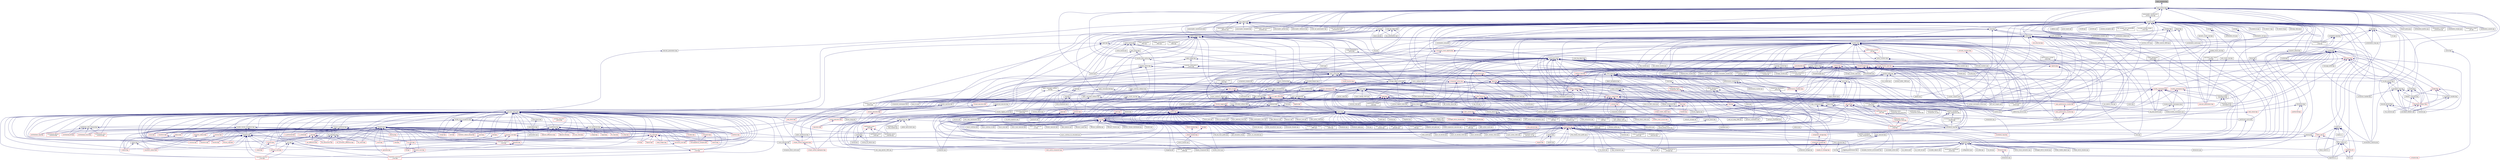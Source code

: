 digraph "input_container.hpp"
{
  edge [fontname="Helvetica",fontsize="10",labelfontname="Helvetica",labelfontsize="10"];
  node [fontname="Helvetica",fontsize="10",shape=record];
  Node143 [label="input_container.hpp",height=0.2,width=0.4,color="black", fillcolor="grey75", style="filled", fontcolor="black"];
  Node143 -> Node144 [dir="back",color="midnightblue",fontsize="10",style="solid",fontname="Helvetica"];
  Node144 [label="input_archive.hpp",height=0.2,width=0.4,color="black", fillcolor="white", style="filled",URL="$d3/d18/input__archive_8hpp.html"];
  Node144 -> Node145 [dir="back",color="midnightblue",fontsize="10",style="solid",fontname="Helvetica"];
  Node145 [label="action_support.hpp",height=0.2,width=0.4,color="black", fillcolor="white", style="filled",URL="$d4/dd8/action__support_8hpp.html"];
  Node145 -> Node146 [dir="back",color="midnightblue",fontsize="10",style="solid",fontname="Helvetica"];
  Node146 [label="child.hpp",height=0.2,width=0.4,color="black", fillcolor="white", style="filled",URL="$d7/d44/server_2child_8hpp.html"];
  Node146 -> Node147 [dir="back",color="midnightblue",fontsize="10",style="solid",fontname="Helvetica"];
  Node147 [label="child.hpp",height=0.2,width=0.4,color="black", fillcolor="white", style="filled",URL="$d5/dcf/child_8hpp.html"];
  Node147 -> Node148 [dir="back",color="midnightblue",fontsize="10",style="solid",fontname="Helvetica"];
  Node148 [label="process.hpp",height=0.2,width=0.4,color="red", fillcolor="white", style="filled",URL="$da/dac/components_2process_2process_8hpp.html"];
  Node148 -> Node151 [dir="back",color="midnightblue",fontsize="10",style="solid",fontname="Helvetica"];
  Node151 [label="process.cpp",height=0.2,width=0.4,color="black", fillcolor="white", style="filled",URL="$d0/d4c/process_8cpp.html"];
  Node147 -> Node152 [dir="back",color="midnightblue",fontsize="10",style="solid",fontname="Helvetica"];
  Node152 [label="child_component.cpp",height=0.2,width=0.4,color="black", fillcolor="white", style="filled",URL="$df/dd7/child__component_8cpp.html"];
  Node146 -> Node151 [dir="back",color="midnightblue",fontsize="10",style="solid",fontname="Helvetica"];
  Node146 -> Node152 [dir="back",color="midnightblue",fontsize="10",style="solid",fontname="Helvetica"];
  Node145 -> Node153 [dir="back",color="midnightblue",fontsize="10",style="solid",fontname="Helvetica"];
  Node153 [label="async_continue.hpp",height=0.2,width=0.4,color="black", fillcolor="white", style="filled",URL="$d9/d8b/async__continue_8hpp.html"];
  Node153 -> Node154 [dir="back",color="midnightblue",fontsize="10",style="solid",fontname="Helvetica"];
  Node154 [label="async.hpp",height=0.2,width=0.4,color="black", fillcolor="white", style="filled",URL="$d5/d2c/async_8hpp.html"];
  Node154 -> Node155 [dir="back",color="midnightblue",fontsize="10",style="solid",fontname="Helvetica"];
  Node155 [label="stencil_iterator.cpp",height=0.2,width=0.4,color="black", fillcolor="white", style="filled",URL="$d6/de1/server_2stencil__iterator_8cpp.html"];
  Node154 -> Node156 [dir="back",color="midnightblue",fontsize="10",style="solid",fontname="Helvetica"];
  Node156 [label="apply.hpp",height=0.2,width=0.4,color="red", fillcolor="white", style="filled",URL="$d7/d4c/apply_8hpp.html"];
  Node156 -> Node158 [dir="back",color="midnightblue",fontsize="10",style="solid",fontname="Helvetica"];
  Node158 [label="ostream.hpp",height=0.2,width=0.4,color="red", fillcolor="white", style="filled",URL="$d1/d38/ostream_8hpp.html"];
  Node158 -> Node270 [dir="back",color="midnightblue",fontsize="10",style="solid",fontname="Helvetica"];
  Node270 [label="component_module.cpp",height=0.2,width=0.4,color="black", fillcolor="white", style="filled",URL="$da/d41/iostreams_2component__module_8cpp.html"];
  Node156 -> Node274 [dir="back",color="midnightblue",fontsize="10",style="solid",fontname="Helvetica"];
  Node274 [label="apply.hpp",height=0.2,width=0.4,color="red", fillcolor="white", style="filled",URL="$d6/d2c/include_2apply_8hpp.html"];
  Node274 -> Node283 [dir="back",color="midnightblue",fontsize="10",style="solid",fontname="Helvetica"];
  Node283 [label="async_continue.cpp",height=0.2,width=0.4,color="black", fillcolor="white", style="filled",URL="$d4/d19/async__continue_8cpp.html"];
  Node274 -> Node284 [dir="back",color="midnightblue",fontsize="10",style="solid",fontname="Helvetica"];
  Node284 [label="async_continue_cb.cpp",height=0.2,width=0.4,color="black", fillcolor="white", style="filled",URL="$df/d37/async__continue__cb_8cpp.html"];
  Node274 -> Node285 [dir="back",color="midnightblue",fontsize="10",style="solid",fontname="Helvetica"];
  Node285 [label="async_continue_cb_colocated.cpp",height=0.2,width=0.4,color="black", fillcolor="white", style="filled",URL="$dd/dce/async__continue__cb__colocated_8cpp.html"];
  Node274 -> Node286 [dir="back",color="midnightblue",fontsize="10",style="solid",fontname="Helvetica"];
  Node286 [label="async_local.cpp",height=0.2,width=0.4,color="black", fillcolor="white", style="filled",URL="$d3/d4c/async__local_8cpp.html"];
  Node274 -> Node287 [dir="back",color="midnightblue",fontsize="10",style="solid",fontname="Helvetica"];
  Node287 [label="async_local_executor.cpp",height=0.2,width=0.4,color="black", fillcolor="white", style="filled",URL="$d4/dce/async__local__executor_8cpp.html"];
  Node274 -> Node288 [dir="back",color="midnightblue",fontsize="10",style="solid",fontname="Helvetica"];
  Node288 [label="async_local_executor\l_v1.cpp",height=0.2,width=0.4,color="black", fillcolor="white", style="filled",URL="$da/d4a/async__local__executor__v1_8cpp.html"];
  Node274 -> Node291 [dir="back",color="midnightblue",fontsize="10",style="solid",fontname="Helvetica"];
  Node291 [label="zero_copy_serialization.cpp",height=0.2,width=0.4,color="black", fillcolor="white", style="filled",URL="$d4/dea/zero__copy__serialization_8cpp.html"];
  Node156 -> Node1124 [dir="back",color="midnightblue",fontsize="10",style="solid",fontname="Helvetica"];
  Node1124 [label="parallel_executor.hpp",height=0.2,width=0.4,color="black", fillcolor="white", style="filled",URL="$d8/d39/parallel__executor_8hpp.html"];
  Node1124 -> Node1125 [dir="back",color="midnightblue",fontsize="10",style="solid",fontname="Helvetica"];
  Node1125 [label="execution_policy.hpp",height=0.2,width=0.4,color="black", fillcolor="white", style="filled",URL="$d4/d36/execution__policy_8hpp.html"];
  Node1125 -> Node882 [dir="back",color="midnightblue",fontsize="10",style="solid",fontname="Helvetica"];
  Node882 [label="block_allocator.hpp",height=0.2,width=0.4,color="black", fillcolor="white", style="filled",URL="$d9/d7a/block__allocator_8hpp.html"];
  Node882 -> Node297 [dir="back",color="midnightblue",fontsize="10",style="solid",fontname="Helvetica"];
  Node297 [label="host.hpp",height=0.2,width=0.4,color="black", fillcolor="white", style="filled",URL="$dd/d78/host_8hpp.html"];
  Node297 -> Node298 [dir="back",color="midnightblue",fontsize="10",style="solid",fontname="Helvetica"];
  Node298 [label="compute.hpp",height=0.2,width=0.4,color="red", fillcolor="white", style="filled",URL="$df/dd0/compute_8hpp.html"];
  Node1125 -> Node1126 [dir="back",color="midnightblue",fontsize="10",style="solid",fontname="Helvetica"];
  Node1126 [label="parallel_execution\l_policy.hpp",height=0.2,width=0.4,color="red", fillcolor="white", style="filled",URL="$d5/ddf/parallel__execution__policy_8hpp.html"];
  Node1125 -> Node1130 [dir="back",color="midnightblue",fontsize="10",style="solid",fontname="Helvetica"];
  Node1130 [label="spmd_block.hpp",height=0.2,width=0.4,color="black", fillcolor="white", style="filled",URL="$d7/d72/lcos_2local_2spmd__block_8hpp.html"];
  Node1130 -> Node1131 [dir="back",color="midnightblue",fontsize="10",style="solid",fontname="Helvetica"];
  Node1131 [label="spmd_block.hpp",height=0.2,width=0.4,color="black", fillcolor="white", style="filled",URL="$d0/d37/parallel_2spmd__block_8hpp.html"];
  Node1131 -> Node759 [dir="back",color="midnightblue",fontsize="10",style="solid",fontname="Helvetica"];
  Node759 [label="spmd_block.cpp",height=0.2,width=0.4,color="black", fillcolor="white", style="filled",URL="$d7/dbf/spmd__block_8cpp.html"];
  Node1125 -> Node1132 [dir="back",color="midnightblue",fontsize="10",style="solid",fontname="Helvetica"];
  Node1132 [label="spmd_block.hpp",height=0.2,width=0.4,color="black", fillcolor="white", style="filled",URL="$d3/d34/lcos_2spmd__block_8hpp.html"];
  Node1132 -> Node1056 [dir="back",color="midnightblue",fontsize="10",style="solid",fontname="Helvetica"];
  Node1056 [label="coarray.hpp",height=0.2,width=0.4,color="black", fillcolor="white", style="filled",URL="$d0/da7/coarray_8hpp.html"];
  Node1056 -> Node1057 [dir="back",color="midnightblue",fontsize="10",style="solid",fontname="Helvetica"];
  Node1057 [label="coarray.cpp",height=0.2,width=0.4,color="black", fillcolor="white", style="filled",URL="$d8/d2c/coarray_8cpp.html"];
  Node1056 -> Node1058 [dir="back",color="midnightblue",fontsize="10",style="solid",fontname="Helvetica"];
  Node1058 [label="coarray_all_reduce.cpp",height=0.2,width=0.4,color="black", fillcolor="white", style="filled",URL="$da/ddb/coarray__all__reduce_8cpp.html"];
  Node1132 -> Node1133 [dir="back",color="midnightblue",fontsize="10",style="solid",fontname="Helvetica"];
  Node1133 [label="view_element.hpp",height=0.2,width=0.4,color="red", fillcolor="white", style="filled",URL="$de/d49/view__element_8hpp.html"];
  Node1132 -> Node1059 [dir="back",color="midnightblue",fontsize="10",style="solid",fontname="Helvetica"];
  Node1059 [label="partitioned_vector\l_view.hpp",height=0.2,width=0.4,color="red", fillcolor="white", style="filled",URL="$da/dc2/components_2containers_2partitioned__vector_2partitioned__vector__view_8hpp.html"];
  Node1059 -> Node1056 [dir="back",color="midnightblue",fontsize="10",style="solid",fontname="Helvetica"];
  Node1059 -> Node1062 [dir="back",color="midnightblue",fontsize="10",style="solid",fontname="Helvetica"];
  Node1062 [label="partitioned_vector\l_subview.cpp",height=0.2,width=0.4,color="black", fillcolor="white", style="filled",URL="$dc/d09/partitioned__vector__subview_8cpp.html"];
  Node1059 -> Node1063 [dir="back",color="midnightblue",fontsize="10",style="solid",fontname="Helvetica"];
  Node1063 [label="partitioned_vector\l_view.cpp",height=0.2,width=0.4,color="black", fillcolor="white", style="filled",URL="$d9/dcf/partitioned__vector__view_8cpp.html"];
  Node1132 -> Node1057 [dir="back",color="midnightblue",fontsize="10",style="solid",fontname="Helvetica"];
  Node1132 -> Node1058 [dir="back",color="midnightblue",fontsize="10",style="solid",fontname="Helvetica"];
  Node1132 -> Node1062 [dir="back",color="midnightblue",fontsize="10",style="solid",fontname="Helvetica"];
  Node1132 -> Node1063 [dir="back",color="midnightblue",fontsize="10",style="solid",fontname="Helvetica"];
  Node1132 -> Node1064 [dir="back",color="midnightblue",fontsize="10",style="solid",fontname="Helvetica"];
  Node1064 [label="partitioned_vector\l_view_iterator.cpp",height=0.2,width=0.4,color="black", fillcolor="white", style="filled",URL="$d6/d94/partitioned__vector__view__iterator_8cpp.html"];
  Node1132 -> Node544 [dir="back",color="midnightblue",fontsize="10",style="solid",fontname="Helvetica"];
  Node544 [label="global_spmd_block.cpp",height=0.2,width=0.4,color="black", fillcolor="white", style="filled",URL="$da/d4f/global__spmd__block_8cpp.html"];
  Node1125 -> Node929 [dir="back",color="midnightblue",fontsize="10",style="solid",fontname="Helvetica"];
  Node929 [label="adjacent_difference.hpp",height=0.2,width=0.4,color="red", fillcolor="white", style="filled",URL="$d1/d17/adjacent__difference_8hpp.html"];
  Node1125 -> Node933 [dir="back",color="midnightblue",fontsize="10",style="solid",fontname="Helvetica"];
  Node933 [label="adjacent_find.hpp",height=0.2,width=0.4,color="red", fillcolor="white", style="filled",URL="$d6/d68/adjacent__find_8hpp.html"];
  Node1125 -> Node935 [dir="back",color="midnightblue",fontsize="10",style="solid",fontname="Helvetica"];
  Node935 [label="all_any_none.hpp",height=0.2,width=0.4,color="red", fillcolor="white", style="filled",URL="$d8/ddd/all__any__none_8hpp.html"];
  Node1125 -> Node861 [dir="back",color="midnightblue",fontsize="10",style="solid",fontname="Helvetica"];
  Node861 [label="copy.hpp",height=0.2,width=0.4,color="red", fillcolor="white", style="filled",URL="$d3/d90/algorithms_2copy_8hpp.html"];
  Node861 -> Node864 [dir="back",color="midnightblue",fontsize="10",style="solid",fontname="Helvetica"];
  Node864 [label="remove_copy.hpp",height=0.2,width=0.4,color="red", fillcolor="white", style="filled",URL="$d6/db8/algorithms_2remove__copy_8hpp.html"];
  Node861 -> Node867 [dir="back",color="midnightblue",fontsize="10",style="solid",fontname="Helvetica"];
  Node867 [label="reverse.hpp",height=0.2,width=0.4,color="red", fillcolor="white", style="filled",URL="$d2/df8/algorithms_2reverse_8hpp.html"];
  Node867 -> Node837 [dir="back",color="midnightblue",fontsize="10",style="solid",fontname="Helvetica"];
  Node837 [label="rotate.hpp",height=0.2,width=0.4,color="red", fillcolor="white", style="filled",URL="$da/df0/algorithms_2rotate_8hpp.html"];
  Node861 -> Node837 [dir="back",color="midnightblue",fontsize="10",style="solid",fontname="Helvetica"];
  Node861 -> Node870 [dir="back",color="midnightblue",fontsize="10",style="solid",fontname="Helvetica"];
  Node870 [label="set_difference.hpp",height=0.2,width=0.4,color="red", fillcolor="white", style="filled",URL="$d9/d20/set__difference_8hpp.html"];
  Node861 -> Node872 [dir="back",color="midnightblue",fontsize="10",style="solid",fontname="Helvetica"];
  Node872 [label="set_intersection.hpp",height=0.2,width=0.4,color="red", fillcolor="white", style="filled",URL="$d1/dd5/set__intersection_8hpp.html"];
  Node861 -> Node873 [dir="back",color="midnightblue",fontsize="10",style="solid",fontname="Helvetica"];
  Node873 [label="set_symmetric_difference.hpp",height=0.2,width=0.4,color="red", fillcolor="white", style="filled",URL="$de/da4/set__symmetric__difference_8hpp.html"];
  Node861 -> Node874 [dir="back",color="midnightblue",fontsize="10",style="solid",fontname="Helvetica"];
  Node874 [label="set_union.hpp",height=0.2,width=0.4,color="red", fillcolor="white", style="filled",URL="$d9/d1a/set__union_8hpp.html"];
  Node1125 -> Node937 [dir="back",color="midnightblue",fontsize="10",style="solid",fontname="Helvetica"];
  Node937 [label="count.hpp",height=0.2,width=0.4,color="red", fillcolor="white", style="filled",URL="$d7/d8f/algorithms_2count_8hpp.html"];
  Node937 -> Node941 [dir="back",color="midnightblue",fontsize="10",style="solid",fontname="Helvetica"];
  Node941 [label="count.hpp",height=0.2,width=0.4,color="red", fillcolor="white", style="filled",URL="$d9/dd7/segmented__algorithms_2count_8hpp.html"];
  Node1125 -> Node876 [dir="back",color="midnightblue",fontsize="10",style="solid",fontname="Helvetica"];
  Node876 [label="destroy.hpp",height=0.2,width=0.4,color="red", fillcolor="white", style="filled",URL="$df/dd5/destroy_8hpp.html"];
  Node1125 -> Node1136 [dir="back",color="midnightblue",fontsize="10",style="solid",fontname="Helvetica"];
  Node1136 [label="dispatch.hpp",height=0.2,width=0.4,color="black", fillcolor="white", style="filled",URL="$dd/dd9/algorithms_2detail_2dispatch_8hpp.html"];
  Node1136 -> Node929 [dir="back",color="midnightblue",fontsize="10",style="solid",fontname="Helvetica"];
  Node1136 -> Node933 [dir="back",color="midnightblue",fontsize="10",style="solid",fontname="Helvetica"];
  Node1136 -> Node935 [dir="back",color="midnightblue",fontsize="10",style="solid",fontname="Helvetica"];
  Node1136 -> Node861 [dir="back",color="midnightblue",fontsize="10",style="solid",fontname="Helvetica"];
  Node1136 -> Node937 [dir="back",color="midnightblue",fontsize="10",style="solid",fontname="Helvetica"];
  Node1136 -> Node876 [dir="back",color="midnightblue",fontsize="10",style="solid",fontname="Helvetica"];
  Node1136 -> Node942 [dir="back",color="midnightblue",fontsize="10",style="solid",fontname="Helvetica"];
  Node942 [label="equal.hpp",height=0.2,width=0.4,color="red", fillcolor="white", style="filled",URL="$dc/d0a/equal_8hpp.html"];
  Node1136 -> Node944 [dir="back",color="midnightblue",fontsize="10",style="solid",fontname="Helvetica"];
  Node944 [label="exclusive_scan.hpp",height=0.2,width=0.4,color="red", fillcolor="white", style="filled",URL="$d8/d31/algorithms_2exclusive__scan_8hpp.html"];
  Node944 -> Node949 [dir="back",color="midnightblue",fontsize="10",style="solid",fontname="Helvetica"];
  Node949 [label="exclusive_scan.hpp",height=0.2,width=0.4,color="red", fillcolor="white", style="filled",URL="$d0/d53/segmented__algorithms_2exclusive__scan_8hpp.html"];
  Node949 -> Node950 [dir="back",color="midnightblue",fontsize="10",style="solid",fontname="Helvetica"];
  Node950 [label="transform_exclusive\l_scan.hpp",height=0.2,width=0.4,color="red", fillcolor="white", style="filled",URL="$d2/dda/segmented__algorithms_2transform__exclusive__scan_8hpp.html"];
  Node1136 -> Node892 [dir="back",color="midnightblue",fontsize="10",style="solid",fontname="Helvetica"];
  Node892 [label="fill.hpp",height=0.2,width=0.4,color="red", fillcolor="white", style="filled",URL="$d2/d63/algorithms_2fill_8hpp.html"];
  Node1136 -> Node953 [dir="back",color="midnightblue",fontsize="10",style="solid",fontname="Helvetica"];
  Node953 [label="find.hpp",height=0.2,width=0.4,color="red", fillcolor="white", style="filled",URL="$d5/dc1/algorithms_2find_8hpp.html"];
  Node953 -> Node955 [dir="back",color="midnightblue",fontsize="10",style="solid",fontname="Helvetica"];
  Node955 [label="find.hpp",height=0.2,width=0.4,color="red", fillcolor="white", style="filled",URL="$d4/d1f/segmented__algorithms_2find_8hpp.html"];
  Node1136 -> Node881 [dir="back",color="midnightblue",fontsize="10",style="solid",fontname="Helvetica"];
  Node881 [label="for_each.hpp",height=0.2,width=0.4,color="red", fillcolor="white", style="filled",URL="$d8/d62/algorithms_2for__each_8hpp.html"];
  Node881 -> Node882 [dir="back",color="midnightblue",fontsize="10",style="solid",fontname="Helvetica"];
  Node881 -> Node892 [dir="back",color="midnightblue",fontsize="10",style="solid",fontname="Helvetica"];
  Node881 -> Node896 [dir="back",color="midnightblue",fontsize="10",style="solid",fontname="Helvetica"];
  Node896 [label="generate.hpp",height=0.2,width=0.4,color="red", fillcolor="white", style="filled",URL="$d5/da9/algorithms_2generate_8hpp.html"];
  Node896 -> Node899 [dir="back",color="midnightblue",fontsize="10",style="solid",fontname="Helvetica"];
  Node899 [label="generate.hpp",height=0.2,width=0.4,color="red", fillcolor="white", style="filled",URL="$d2/d5d/segmented__algorithms_2generate_8hpp.html"];
  Node881 -> Node900 [dir="back",color="midnightblue",fontsize="10",style="solid",fontname="Helvetica"];
  Node900 [label="lexicographical_compare.hpp",height=0.2,width=0.4,color="red", fillcolor="white", style="filled",URL="$d5/ddd/lexicographical__compare_8hpp.html"];
  Node881 -> Node902 [dir="back",color="midnightblue",fontsize="10",style="solid",fontname="Helvetica"];
  Node902 [label="replace.hpp",height=0.2,width=0.4,color="red", fillcolor="white", style="filled",URL="$d6/db6/algorithms_2replace_8hpp.html"];
  Node881 -> Node867 [dir="back",color="midnightblue",fontsize="10",style="solid",fontname="Helvetica"];
  Node881 -> Node905 [dir="back",color="midnightblue",fontsize="10",style="solid",fontname="Helvetica"];
  Node905 [label="search.hpp",height=0.2,width=0.4,color="red", fillcolor="white", style="filled",URL="$d7/d6f/search_8hpp.html"];
  Node881 -> Node907 [dir="back",color="midnightblue",fontsize="10",style="solid",fontname="Helvetica"];
  Node907 [label="swap_ranges.hpp",height=0.2,width=0.4,color="red", fillcolor="white", style="filled",URL="$df/d24/swap__ranges_8hpp.html"];
  Node881 -> Node910 [dir="back",color="midnightblue",fontsize="10",style="solid",fontname="Helvetica"];
  Node910 [label="for_each.hpp",height=0.2,width=0.4,color="red", fillcolor="white", style="filled",URL="$de/daa/segmented__algorithms_2for__each_8hpp.html"];
  Node910 -> Node911 [dir="back",color="midnightblue",fontsize="10",style="solid",fontname="Helvetica"];
  Node911 [label="fill.hpp",height=0.2,width=0.4,color="red", fillcolor="white", style="filled",URL="$de/d82/segmented__algorithms_2fill_8hpp.html"];
  Node881 -> Node912 [dir="back",color="midnightblue",fontsize="10",style="solid",fontname="Helvetica"];
  Node912 [label="numa_allocator.hpp",height=0.2,width=0.4,color="black", fillcolor="white", style="filled",URL="$d7/df0/numa__allocator_8hpp.html"];
  Node912 -> Node421 [dir="back",color="midnightblue",fontsize="10",style="solid",fontname="Helvetica"];
  Node421 [label="transpose_block_numa.cpp",height=0.2,width=0.4,color="black", fillcolor="white", style="filled",URL="$dd/d3b/transpose__block__numa_8cpp.html"];
  Node1136 -> Node956 [dir="back",color="midnightblue",fontsize="10",style="solid",fontname="Helvetica"];
  Node956 [label="for_loop.hpp",height=0.2,width=0.4,color="red", fillcolor="white", style="filled",URL="$de/dee/for__loop_8hpp.html"];
  Node1136 -> Node896 [dir="back",color="midnightblue",fontsize="10",style="solid",fontname="Helvetica"];
  Node1136 -> Node958 [dir="back",color="midnightblue",fontsize="10",style="solid",fontname="Helvetica"];
  Node958 [label="includes.hpp",height=0.2,width=0.4,color="red", fillcolor="white", style="filled",URL="$d5/d6e/includes_8hpp.html"];
  Node1136 -> Node959 [dir="back",color="midnightblue",fontsize="10",style="solid",fontname="Helvetica"];
  Node959 [label="inclusive_scan.hpp",height=0.2,width=0.4,color="red", fillcolor="white", style="filled",URL="$da/dbf/algorithms_2inclusive__scan_8hpp.html"];
  Node959 -> Node944 [dir="back",color="midnightblue",fontsize="10",style="solid",fontname="Helvetica"];
  Node959 -> Node960 [dir="back",color="midnightblue",fontsize="10",style="solid",fontname="Helvetica"];
  Node960 [label="transform_inclusive\l_scan.hpp",height=0.2,width=0.4,color="red", fillcolor="white", style="filled",URL="$d2/dc9/algorithms_2transform__inclusive__scan_8hpp.html"];
  Node960 -> Node961 [dir="back",color="midnightblue",fontsize="10",style="solid",fontname="Helvetica"];
  Node961 [label="transform_exclusive\l_scan.hpp",height=0.2,width=0.4,color="red", fillcolor="white", style="filled",URL="$d6/d4e/algorithms_2transform__exclusive__scan_8hpp.html"];
  Node961 -> Node950 [dir="back",color="midnightblue",fontsize="10",style="solid",fontname="Helvetica"];
  Node960 -> Node962 [dir="back",color="midnightblue",fontsize="10",style="solid",fontname="Helvetica"];
  Node962 [label="transform_inclusive\l_scan.hpp",height=0.2,width=0.4,color="red", fillcolor="white", style="filled",URL="$d7/d20/segmented__algorithms_2transform__inclusive__scan_8hpp.html"];
  Node959 -> Node963 [dir="back",color="midnightblue",fontsize="10",style="solid",fontname="Helvetica"];
  Node963 [label="inclusive_scan.hpp",height=0.2,width=0.4,color="red", fillcolor="white", style="filled",URL="$d8/de5/segmented__algorithms_2inclusive__scan_8hpp.html"];
  Node963 -> Node962 [dir="back",color="midnightblue",fontsize="10",style="solid",fontname="Helvetica"];
  Node1136 -> Node964 [dir="back",color="midnightblue",fontsize="10",style="solid",fontname="Helvetica"];
  Node964 [label="is_heap.hpp",height=0.2,width=0.4,color="red", fillcolor="white", style="filled",URL="$df/d5d/algorithms_2is__heap_8hpp.html"];
  Node1136 -> Node968 [dir="back",color="midnightblue",fontsize="10",style="solid",fontname="Helvetica"];
  Node968 [label="is_partitioned.hpp",height=0.2,width=0.4,color="red", fillcolor="white", style="filled",URL="$d8/dcf/is__partitioned_8hpp.html"];
  Node1136 -> Node970 [dir="back",color="midnightblue",fontsize="10",style="solid",fontname="Helvetica"];
  Node970 [label="is_sorted.hpp",height=0.2,width=0.4,color="red", fillcolor="white", style="filled",URL="$d7/d12/is__sorted_8hpp.html"];
  Node1136 -> Node900 [dir="back",color="midnightblue",fontsize="10",style="solid",fontname="Helvetica"];
  Node1136 -> Node1105 [dir="back",color="midnightblue",fontsize="10",style="solid",fontname="Helvetica"];
  Node1105 [label="merge.hpp",height=0.2,width=0.4,color="red", fillcolor="white", style="filled",URL="$d6/dc7/algorithms_2merge_8hpp.html"];
  Node1136 -> Node972 [dir="back",color="midnightblue",fontsize="10",style="solid",fontname="Helvetica"];
  Node972 [label="minmax.hpp",height=0.2,width=0.4,color="red", fillcolor="white", style="filled",URL="$d0/d81/algorithms_2minmax_8hpp.html"];
  Node972 -> Node975 [dir="back",color="midnightblue",fontsize="10",style="solid",fontname="Helvetica"];
  Node975 [label="minmax.hpp",height=0.2,width=0.4,color="red", fillcolor="white", style="filled",URL="$db/d7e/segmented__algorithms_2minmax_8hpp.html"];
  Node1136 -> Node976 [dir="back",color="midnightblue",fontsize="10",style="solid",fontname="Helvetica"];
  Node976 [label="mismatch.hpp",height=0.2,width=0.4,color="red", fillcolor="white", style="filled",URL="$d8/d5c/mismatch_8hpp.html"];
  Node976 -> Node900 [dir="back",color="midnightblue",fontsize="10",style="solid",fontname="Helvetica"];
  Node1136 -> Node913 [dir="back",color="midnightblue",fontsize="10",style="solid",fontname="Helvetica"];
  Node913 [label="move.hpp",height=0.2,width=0.4,color="red", fillcolor="white", style="filled",URL="$d4/d71/move_8hpp.html"];
  Node1136 -> Node997 [dir="back",color="midnightblue",fontsize="10",style="solid",fontname="Helvetica"];
  Node997 [label="partition.hpp",height=0.2,width=0.4,color="red", fillcolor="white", style="filled",URL="$db/d01/hpx_2parallel_2algorithms_2partition_8hpp.html"];
  Node1136 -> Node978 [dir="back",color="midnightblue",fontsize="10",style="solid",fontname="Helvetica"];
  Node978 [label="reduce.hpp",height=0.2,width=0.4,color="red", fillcolor="white", style="filled",URL="$d1/da8/parallel_2algorithms_2reduce_8hpp.html"];
  Node978 -> Node979 [dir="back",color="midnightblue",fontsize="10",style="solid",fontname="Helvetica"];
  Node979 [label="reduce.hpp",height=0.2,width=0.4,color="red", fillcolor="white", style="filled",URL="$d8/d1a/parallel_2segmented__algorithms_2reduce_8hpp.html"];
  Node1136 -> Node864 [dir="back",color="midnightblue",fontsize="10",style="solid",fontname="Helvetica"];
  Node1136 -> Node902 [dir="back",color="midnightblue",fontsize="10",style="solid",fontname="Helvetica"];
  Node1136 -> Node867 [dir="back",color="midnightblue",fontsize="10",style="solid",fontname="Helvetica"];
  Node1136 -> Node837 [dir="back",color="midnightblue",fontsize="10",style="solid",fontname="Helvetica"];
  Node1136 -> Node905 [dir="back",color="midnightblue",fontsize="10",style="solid",fontname="Helvetica"];
  Node1136 -> Node870 [dir="back",color="midnightblue",fontsize="10",style="solid",fontname="Helvetica"];
  Node1136 -> Node872 [dir="back",color="midnightblue",fontsize="10",style="solid",fontname="Helvetica"];
  Node1136 -> Node873 [dir="back",color="midnightblue",fontsize="10",style="solid",fontname="Helvetica"];
  Node1136 -> Node874 [dir="back",color="midnightblue",fontsize="10",style="solid",fontname="Helvetica"];
  Node1136 -> Node851 [dir="back",color="midnightblue",fontsize="10",style="solid",fontname="Helvetica"];
  Node851 [label="sort.hpp",height=0.2,width=0.4,color="red", fillcolor="white", style="filled",URL="$d3/d10/algorithms_2sort_8hpp.html"];
  Node1136 -> Node907 [dir="back",color="midnightblue",fontsize="10",style="solid",fontname="Helvetica"];
  Node1136 -> Node915 [dir="back",color="midnightblue",fontsize="10",style="solid",fontname="Helvetica"];
  Node915 [label="transform.hpp",height=0.2,width=0.4,color="red", fillcolor="white", style="filled",URL="$d4/d47/algorithms_2transform_8hpp.html"];
  Node915 -> Node923 [dir="back",color="midnightblue",fontsize="10",style="solid",fontname="Helvetica"];
  Node923 [label="transform.hpp",height=0.2,width=0.4,color="red", fillcolor="white", style="filled",URL="$d8/d80/segmented__algorithms_2transform_8hpp.html"];
  Node1136 -> Node961 [dir="back",color="midnightblue",fontsize="10",style="solid",fontname="Helvetica"];
  Node1136 -> Node960 [dir="back",color="midnightblue",fontsize="10",style="solid",fontname="Helvetica"];
  Node1136 -> Node980 [dir="back",color="midnightblue",fontsize="10",style="solid",fontname="Helvetica"];
  Node980 [label="transform_reduce.hpp",height=0.2,width=0.4,color="red", fillcolor="white", style="filled",URL="$d1/da3/algorithms_2transform__reduce_8hpp.html"];
  Node980 -> Node983 [dir="back",color="midnightblue",fontsize="10",style="solid",fontname="Helvetica"];
  Node983 [label="transform_reduce.hpp",height=0.2,width=0.4,color="red", fillcolor="white", style="filled",URL="$d5/da7/segmented__algorithms_2transform__reduce_8hpp.html"];
  Node1136 -> Node984 [dir="back",color="midnightblue",fontsize="10",style="solid",fontname="Helvetica"];
  Node984 [label="transform_reduce_binary.hpp",height=0.2,width=0.4,color="red", fillcolor="white", style="filled",URL="$d9/d0f/transform__reduce__binary_8hpp.html"];
  Node1136 -> Node986 [dir="back",color="midnightblue",fontsize="10",style="solid",fontname="Helvetica"];
  Node986 [label="uninitialized_copy.hpp",height=0.2,width=0.4,color="red", fillcolor="white", style="filled",URL="$dd/d85/uninitialized__copy_8hpp.html"];
  Node1136 -> Node988 [dir="back",color="midnightblue",fontsize="10",style="solid",fontname="Helvetica"];
  Node988 [label="uninitialized_default\l_construct.hpp",height=0.2,width=0.4,color="red", fillcolor="white", style="filled",URL="$db/d72/uninitialized__default__construct_8hpp.html"];
  Node1136 -> Node990 [dir="back",color="midnightblue",fontsize="10",style="solid",fontname="Helvetica"];
  Node990 [label="uninitialized_fill.hpp",height=0.2,width=0.4,color="red", fillcolor="white", style="filled",URL="$dc/d5a/uninitialized__fill_8hpp.html"];
  Node1136 -> Node992 [dir="back",color="midnightblue",fontsize="10",style="solid",fontname="Helvetica"];
  Node992 [label="uninitialized_move.hpp",height=0.2,width=0.4,color="red", fillcolor="white", style="filled",URL="$d5/d93/uninitialized__move_8hpp.html"];
  Node1136 -> Node994 [dir="back",color="midnightblue",fontsize="10",style="solid",fontname="Helvetica"];
  Node994 [label="uninitialized_value\l_construct.hpp",height=0.2,width=0.4,color="red", fillcolor="white", style="filled",URL="$d5/dcf/uninitialized__value__construct_8hpp.html"];
  Node1136 -> Node924 [dir="back",color="midnightblue",fontsize="10",style="solid",fontname="Helvetica"];
  Node924 [label="unique.hpp",height=0.2,width=0.4,color="red", fillcolor="white", style="filled",URL="$d8/d56/algorithms_2unique_8hpp.html"];
  Node1136 -> Node941 [dir="back",color="midnightblue",fontsize="10",style="solid",fontname="Helvetica"];
  Node1136 -> Node1137 [dir="back",color="midnightblue",fontsize="10",style="solid",fontname="Helvetica"];
  Node1137 [label="dispatch.hpp",height=0.2,width=0.4,color="black", fillcolor="white", style="filled",URL="$d6/dc5/segmented__algorithms_2detail_2dispatch_8hpp.html"];
  Node1137 -> Node941 [dir="back",color="midnightblue",fontsize="10",style="solid",fontname="Helvetica"];
  Node1137 -> Node1138 [dir="back",color="midnightblue",fontsize="10",style="solid",fontname="Helvetica"];
  Node1138 [label="reduce.hpp",height=0.2,width=0.4,color="black", fillcolor="white", style="filled",URL="$d9/d26/parallel_2segmented__algorithms_2detail_2reduce_8hpp.html"];
  Node1138 -> Node979 [dir="back",color="midnightblue",fontsize="10",style="solid",fontname="Helvetica"];
  Node1138 -> Node983 [dir="back",color="midnightblue",fontsize="10",style="solid",fontname="Helvetica"];
  Node1137 -> Node1102 [dir="back",color="midnightblue",fontsize="10",style="solid",fontname="Helvetica"];
  Node1102 [label="scan.hpp",height=0.2,width=0.4,color="black", fillcolor="white", style="filled",URL="$de/dc0/scan_8hpp.html"];
  Node1102 -> Node949 [dir="back",color="midnightblue",fontsize="10",style="solid",fontname="Helvetica"];
  Node1102 -> Node963 [dir="back",color="midnightblue",fontsize="10",style="solid",fontname="Helvetica"];
  Node1102 -> Node950 [dir="back",color="midnightblue",fontsize="10",style="solid",fontname="Helvetica"];
  Node1102 -> Node962 [dir="back",color="midnightblue",fontsize="10",style="solid",fontname="Helvetica"];
  Node1137 -> Node1103 [dir="back",color="midnightblue",fontsize="10",style="solid",fontname="Helvetica"];
  Node1103 [label="transfer.hpp",height=0.2,width=0.4,color="red", fillcolor="white", style="filled",URL="$da/d37/parallel_2segmented__algorithms_2detail_2transfer_8hpp.html"];
  Node1137 -> Node949 [dir="back",color="midnightblue",fontsize="10",style="solid",fontname="Helvetica"];
  Node1137 -> Node955 [dir="back",color="midnightblue",fontsize="10",style="solid",fontname="Helvetica"];
  Node1137 -> Node910 [dir="back",color="midnightblue",fontsize="10",style="solid",fontname="Helvetica"];
  Node1137 -> Node899 [dir="back",color="midnightblue",fontsize="10",style="solid",fontname="Helvetica"];
  Node1137 -> Node963 [dir="back",color="midnightblue",fontsize="10",style="solid",fontname="Helvetica"];
  Node1137 -> Node975 [dir="back",color="midnightblue",fontsize="10",style="solid",fontname="Helvetica"];
  Node1137 -> Node979 [dir="back",color="midnightblue",fontsize="10",style="solid",fontname="Helvetica"];
  Node1137 -> Node923 [dir="back",color="midnightblue",fontsize="10",style="solid",fontname="Helvetica"];
  Node1137 -> Node950 [dir="back",color="midnightblue",fontsize="10",style="solid",fontname="Helvetica"];
  Node1137 -> Node962 [dir="back",color="midnightblue",fontsize="10",style="solid",fontname="Helvetica"];
  Node1137 -> Node983 [dir="back",color="midnightblue",fontsize="10",style="solid",fontname="Helvetica"];
  Node1136 -> Node1138 [dir="back",color="midnightblue",fontsize="10",style="solid",fontname="Helvetica"];
  Node1136 -> Node1102 [dir="back",color="midnightblue",fontsize="10",style="solid",fontname="Helvetica"];
  Node1136 -> Node1103 [dir="back",color="midnightblue",fontsize="10",style="solid",fontname="Helvetica"];
  Node1136 -> Node949 [dir="back",color="midnightblue",fontsize="10",style="solid",fontname="Helvetica"];
  Node1136 -> Node911 [dir="back",color="midnightblue",fontsize="10",style="solid",fontname="Helvetica"];
  Node1136 -> Node955 [dir="back",color="midnightblue",fontsize="10",style="solid",fontname="Helvetica"];
  Node1136 -> Node910 [dir="back",color="midnightblue",fontsize="10",style="solid",fontname="Helvetica"];
  Node1136 -> Node899 [dir="back",color="midnightblue",fontsize="10",style="solid",fontname="Helvetica"];
  Node1136 -> Node963 [dir="back",color="midnightblue",fontsize="10",style="solid",fontname="Helvetica"];
  Node1136 -> Node975 [dir="back",color="midnightblue",fontsize="10",style="solid",fontname="Helvetica"];
  Node1136 -> Node979 [dir="back",color="midnightblue",fontsize="10",style="solid",fontname="Helvetica"];
  Node1136 -> Node923 [dir="back",color="midnightblue",fontsize="10",style="solid",fontname="Helvetica"];
  Node1136 -> Node950 [dir="back",color="midnightblue",fontsize="10",style="solid",fontname="Helvetica"];
  Node1136 -> Node962 [dir="back",color="midnightblue",fontsize="10",style="solid",fontname="Helvetica"];
  Node1136 -> Node983 [dir="back",color="midnightblue",fontsize="10",style="solid",fontname="Helvetica"];
  Node1125 -> Node880 [dir="back",color="midnightblue",fontsize="10",style="solid",fontname="Helvetica"];
  Node880 [label="set_operation.hpp",height=0.2,width=0.4,color="black", fillcolor="white", style="filled",URL="$dc/d52/set__operation_8hpp.html"];
  Node880 -> Node870 [dir="back",color="midnightblue",fontsize="10",style="solid",fontname="Helvetica"];
  Node880 -> Node872 [dir="back",color="midnightblue",fontsize="10",style="solid",fontname="Helvetica"];
  Node880 -> Node873 [dir="back",color="midnightblue",fontsize="10",style="solid",fontname="Helvetica"];
  Node880 -> Node874 [dir="back",color="midnightblue",fontsize="10",style="solid",fontname="Helvetica"];
  Node1125 -> Node942 [dir="back",color="midnightblue",fontsize="10",style="solid",fontname="Helvetica"];
  Node1125 -> Node944 [dir="back",color="midnightblue",fontsize="10",style="solid",fontname="Helvetica"];
  Node1125 -> Node892 [dir="back",color="midnightblue",fontsize="10",style="solid",fontname="Helvetica"];
  Node1125 -> Node953 [dir="back",color="midnightblue",fontsize="10",style="solid",fontname="Helvetica"];
  Node1125 -> Node881 [dir="back",color="midnightblue",fontsize="10",style="solid",fontname="Helvetica"];
  Node1125 -> Node956 [dir="back",color="midnightblue",fontsize="10",style="solid",fontname="Helvetica"];
  Node1125 -> Node896 [dir="back",color="midnightblue",fontsize="10",style="solid",fontname="Helvetica"];
  Node1125 -> Node958 [dir="back",color="midnightblue",fontsize="10",style="solid",fontname="Helvetica"];
  Node1125 -> Node959 [dir="back",color="midnightblue",fontsize="10",style="solid",fontname="Helvetica"];
  Node1125 -> Node964 [dir="back",color="midnightblue",fontsize="10",style="solid",fontname="Helvetica"];
  Node1125 -> Node968 [dir="back",color="midnightblue",fontsize="10",style="solid",fontname="Helvetica"];
  Node1125 -> Node970 [dir="back",color="midnightblue",fontsize="10",style="solid",fontname="Helvetica"];
  Node1125 -> Node900 [dir="back",color="midnightblue",fontsize="10",style="solid",fontname="Helvetica"];
  Node1125 -> Node1105 [dir="back",color="midnightblue",fontsize="10",style="solid",fontname="Helvetica"];
  Node1125 -> Node972 [dir="back",color="midnightblue",fontsize="10",style="solid",fontname="Helvetica"];
  Node1125 -> Node976 [dir="back",color="midnightblue",fontsize="10",style="solid",fontname="Helvetica"];
  Node1125 -> Node913 [dir="back",color="midnightblue",fontsize="10",style="solid",fontname="Helvetica"];
  Node1125 -> Node997 [dir="back",color="midnightblue",fontsize="10",style="solid",fontname="Helvetica"];
  Node1125 -> Node978 [dir="back",color="midnightblue",fontsize="10",style="solid",fontname="Helvetica"];
  Node1125 -> Node864 [dir="back",color="midnightblue",fontsize="10",style="solid",fontname="Helvetica"];
  Node1125 -> Node902 [dir="back",color="midnightblue",fontsize="10",style="solid",fontname="Helvetica"];
  Node1125 -> Node867 [dir="back",color="midnightblue",fontsize="10",style="solid",fontname="Helvetica"];
  Node1125 -> Node837 [dir="back",color="midnightblue",fontsize="10",style="solid",fontname="Helvetica"];
  Node1125 -> Node905 [dir="back",color="midnightblue",fontsize="10",style="solid",fontname="Helvetica"];
  Node1125 -> Node870 [dir="back",color="midnightblue",fontsize="10",style="solid",fontname="Helvetica"];
  Node1125 -> Node872 [dir="back",color="midnightblue",fontsize="10",style="solid",fontname="Helvetica"];
  Node1125 -> Node873 [dir="back",color="midnightblue",fontsize="10",style="solid",fontname="Helvetica"];
  Node1125 -> Node874 [dir="back",color="midnightblue",fontsize="10",style="solid",fontname="Helvetica"];
  Node1125 -> Node851 [dir="back",color="midnightblue",fontsize="10",style="solid",fontname="Helvetica"];
  Node1125 -> Node907 [dir="back",color="midnightblue",fontsize="10",style="solid",fontname="Helvetica"];
  Node1125 -> Node915 [dir="back",color="midnightblue",fontsize="10",style="solid",fontname="Helvetica"];
  Node1125 -> Node961 [dir="back",color="midnightblue",fontsize="10",style="solid",fontname="Helvetica"];
  Node1125 -> Node960 [dir="back",color="midnightblue",fontsize="10",style="solid",fontname="Helvetica"];
  Node1125 -> Node980 [dir="back",color="midnightblue",fontsize="10",style="solid",fontname="Helvetica"];
  Node1125 -> Node984 [dir="back",color="midnightblue",fontsize="10",style="solid",fontname="Helvetica"];
  Node1125 -> Node986 [dir="back",color="midnightblue",fontsize="10",style="solid",fontname="Helvetica"];
  Node1125 -> Node988 [dir="back",color="midnightblue",fontsize="10",style="solid",fontname="Helvetica"];
  Node1125 -> Node990 [dir="back",color="midnightblue",fontsize="10",style="solid",fontname="Helvetica"];
  Node1125 -> Node992 [dir="back",color="midnightblue",fontsize="10",style="solid",fontname="Helvetica"];
  Node1125 -> Node994 [dir="back",color="midnightblue",fontsize="10",style="solid",fontname="Helvetica"];
  Node1125 -> Node924 [dir="back",color="midnightblue",fontsize="10",style="solid",fontname="Helvetica"];
  Node1125 -> Node1139 [dir="back",color="midnightblue",fontsize="10",style="solid",fontname="Helvetica"];
  Node1139 [label="timed_executors.hpp",height=0.2,width=0.4,color="red", fillcolor="white", style="filled",URL="$da/d91/timed__executors_8hpp.html"];
  Node1139 -> Node1146 [dir="back",color="midnightblue",fontsize="10",style="solid",fontname="Helvetica"];
  Node1146 [label="executors.hpp",height=0.2,width=0.4,color="red", fillcolor="white", style="filled",URL="$d6/d4e/parallel_2executors_8hpp.html"];
  Node1125 -> Node941 [dir="back",color="midnightblue",fontsize="10",style="solid",fontname="Helvetica"];
  Node1125 -> Node1137 [dir="back",color="midnightblue",fontsize="10",style="solid",fontname="Helvetica"];
  Node1125 -> Node1138 [dir="back",color="midnightblue",fontsize="10",style="solid",fontname="Helvetica"];
  Node1125 -> Node1102 [dir="back",color="midnightblue",fontsize="10",style="solid",fontname="Helvetica"];
  Node1125 -> Node1103 [dir="back",color="midnightblue",fontsize="10",style="solid",fontname="Helvetica"];
  Node1125 -> Node949 [dir="back",color="midnightblue",fontsize="10",style="solid",fontname="Helvetica"];
  Node1125 -> Node911 [dir="back",color="midnightblue",fontsize="10",style="solid",fontname="Helvetica"];
  Node1125 -> Node955 [dir="back",color="midnightblue",fontsize="10",style="solid",fontname="Helvetica"];
  Node1125 -> Node910 [dir="back",color="midnightblue",fontsize="10",style="solid",fontname="Helvetica"];
  Node1125 -> Node899 [dir="back",color="midnightblue",fontsize="10",style="solid",fontname="Helvetica"];
  Node1125 -> Node963 [dir="back",color="midnightblue",fontsize="10",style="solid",fontname="Helvetica"];
  Node1125 -> Node975 [dir="back",color="midnightblue",fontsize="10",style="solid",fontname="Helvetica"];
  Node1125 -> Node979 [dir="back",color="midnightblue",fontsize="10",style="solid",fontname="Helvetica"];
  Node1125 -> Node923 [dir="back",color="midnightblue",fontsize="10",style="solid",fontname="Helvetica"];
  Node1125 -> Node950 [dir="back",color="midnightblue",fontsize="10",style="solid",fontname="Helvetica"];
  Node1125 -> Node962 [dir="back",color="midnightblue",fontsize="10",style="solid",fontname="Helvetica"];
  Node1125 -> Node983 [dir="back",color="midnightblue",fontsize="10",style="solid",fontname="Helvetica"];
  Node1125 -> Node1131 [dir="back",color="midnightblue",fontsize="10",style="solid",fontname="Helvetica"];
  Node1125 -> Node858 [dir="back",color="midnightblue",fontsize="10",style="solid",fontname="Helvetica"];
  Node858 [label="task_block.hpp",height=0.2,width=0.4,color="red", fillcolor="white", style="filled",URL="$de/db7/task__block_8hpp.html"];
  Node1125 -> Node1154 [dir="back",color="midnightblue",fontsize="10",style="solid",fontname="Helvetica"];
  Node1154 [label="handle_local_exceptions.hpp",height=0.2,width=0.4,color="black", fillcolor="white", style="filled",URL="$dc/df9/handle__local__exceptions_8hpp.html"];
  Node1154 -> Node1105 [dir="back",color="midnightblue",fontsize="10",style="solid",fontname="Helvetica"];
  Node1154 -> Node997 [dir="back",color="midnightblue",fontsize="10",style="solid",fontname="Helvetica"];
  Node1154 -> Node851 [dir="back",color="midnightblue",fontsize="10",style="solid",fontname="Helvetica"];
  Node1154 -> Node860 [dir="back",color="midnightblue",fontsize="10",style="solid",fontname="Helvetica"];
  Node860 [label="foreach_partitioner.hpp",height=0.2,width=0.4,color="black", fillcolor="white", style="filled",URL="$de/deb/foreach__partitioner_8hpp.html"];
  Node860 -> Node861 [dir="back",color="midnightblue",fontsize="10",style="solid",fontname="Helvetica"];
  Node860 -> Node876 [dir="back",color="midnightblue",fontsize="10",style="solid",fontname="Helvetica"];
  Node860 -> Node880 [dir="back",color="midnightblue",fontsize="10",style="solid",fontname="Helvetica"];
  Node860 -> Node881 [dir="back",color="midnightblue",fontsize="10",style="solid",fontname="Helvetica"];
  Node860 -> Node913 [dir="back",color="midnightblue",fontsize="10",style="solid",fontname="Helvetica"];
  Node860 -> Node915 [dir="back",color="midnightblue",fontsize="10",style="solid",fontname="Helvetica"];
  Node860 -> Node924 [dir="back",color="midnightblue",fontsize="10",style="solid",fontname="Helvetica"];
  Node1154 -> Node928 [dir="back",color="midnightblue",fontsize="10",style="solid",fontname="Helvetica"];
  Node928 [label="partitioner.hpp",height=0.2,width=0.4,color="black", fillcolor="white", style="filled",URL="$d6/d03/parallel_2util_2partitioner_8hpp.html"];
  Node928 -> Node929 [dir="back",color="midnightblue",fontsize="10",style="solid",fontname="Helvetica"];
  Node928 -> Node933 [dir="back",color="midnightblue",fontsize="10",style="solid",fontname="Helvetica"];
  Node928 -> Node935 [dir="back",color="midnightblue",fontsize="10",style="solid",fontname="Helvetica"];
  Node928 -> Node937 [dir="back",color="midnightblue",fontsize="10",style="solid",fontname="Helvetica"];
  Node928 -> Node880 [dir="back",color="midnightblue",fontsize="10",style="solid",fontname="Helvetica"];
  Node928 -> Node942 [dir="back",color="midnightblue",fontsize="10",style="solid",fontname="Helvetica"];
  Node928 -> Node944 [dir="back",color="midnightblue",fontsize="10",style="solid",fontname="Helvetica"];
  Node928 -> Node953 [dir="back",color="midnightblue",fontsize="10",style="solid",fontname="Helvetica"];
  Node928 -> Node956 [dir="back",color="midnightblue",fontsize="10",style="solid",fontname="Helvetica"];
  Node928 -> Node958 [dir="back",color="midnightblue",fontsize="10",style="solid",fontname="Helvetica"];
  Node928 -> Node959 [dir="back",color="midnightblue",fontsize="10",style="solid",fontname="Helvetica"];
  Node928 -> Node964 [dir="back",color="midnightblue",fontsize="10",style="solid",fontname="Helvetica"];
  Node928 -> Node968 [dir="back",color="midnightblue",fontsize="10",style="solid",fontname="Helvetica"];
  Node928 -> Node970 [dir="back",color="midnightblue",fontsize="10",style="solid",fontname="Helvetica"];
  Node928 -> Node900 [dir="back",color="midnightblue",fontsize="10",style="solid",fontname="Helvetica"];
  Node928 -> Node972 [dir="back",color="midnightblue",fontsize="10",style="solid",fontname="Helvetica"];
  Node928 -> Node976 [dir="back",color="midnightblue",fontsize="10",style="solid",fontname="Helvetica"];
  Node928 -> Node978 [dir="back",color="midnightblue",fontsize="10",style="solid",fontname="Helvetica"];
  Node928 -> Node905 [dir="back",color="midnightblue",fontsize="10",style="solid",fontname="Helvetica"];
  Node928 -> Node961 [dir="back",color="midnightblue",fontsize="10",style="solid",fontname="Helvetica"];
  Node928 -> Node960 [dir="back",color="midnightblue",fontsize="10",style="solid",fontname="Helvetica"];
  Node928 -> Node980 [dir="back",color="midnightblue",fontsize="10",style="solid",fontname="Helvetica"];
  Node928 -> Node984 [dir="back",color="midnightblue",fontsize="10",style="solid",fontname="Helvetica"];
  Node1154 -> Node985 [dir="back",color="midnightblue",fontsize="10",style="solid",fontname="Helvetica"];
  Node985 [label="partitioner_with_cleanup.hpp",height=0.2,width=0.4,color="black", fillcolor="white", style="filled",URL="$d5/ded/partitioner__with__cleanup_8hpp.html"];
  Node985 -> Node882 [dir="back",color="midnightblue",fontsize="10",style="solid",fontname="Helvetica"];
  Node985 -> Node986 [dir="back",color="midnightblue",fontsize="10",style="solid",fontname="Helvetica"];
  Node985 -> Node988 [dir="back",color="midnightblue",fontsize="10",style="solid",fontname="Helvetica"];
  Node985 -> Node990 [dir="back",color="midnightblue",fontsize="10",style="solid",fontname="Helvetica"];
  Node985 -> Node992 [dir="back",color="midnightblue",fontsize="10",style="solid",fontname="Helvetica"];
  Node985 -> Node994 [dir="back",color="midnightblue",fontsize="10",style="solid",fontname="Helvetica"];
  Node1154 -> Node996 [dir="back",color="midnightblue",fontsize="10",style="solid",fontname="Helvetica"];
  Node996 [label="scan_partitioner.hpp",height=0.2,width=0.4,color="black", fillcolor="white", style="filled",URL="$dd/d59/scan__partitioner_8hpp.html"];
  Node996 -> Node861 [dir="back",color="midnightblue",fontsize="10",style="solid",fontname="Helvetica"];
  Node996 -> Node944 [dir="back",color="midnightblue",fontsize="10",style="solid",fontname="Helvetica"];
  Node996 -> Node959 [dir="back",color="midnightblue",fontsize="10",style="solid",fontname="Helvetica"];
  Node996 -> Node997 [dir="back",color="midnightblue",fontsize="10",style="solid",fontname="Helvetica"];
  Node996 -> Node961 [dir="back",color="midnightblue",fontsize="10",style="solid",fontname="Helvetica"];
  Node996 -> Node960 [dir="back",color="midnightblue",fontsize="10",style="solid",fontname="Helvetica"];
  Node996 -> Node924 [dir="back",color="midnightblue",fontsize="10",style="solid",fontname="Helvetica"];
  Node1125 -> Node1155 [dir="back",color="midnightblue",fontsize="10",style="solid",fontname="Helvetica"];
  Node1155 [label="handle_remote_exceptions.hpp",height=0.2,width=0.4,color="black", fillcolor="white", style="filled",URL="$d2/d13/handle__remote__exceptions_8hpp.html"];
  Node1155 -> Node941 [dir="back",color="midnightblue",fontsize="10",style="solid",fontname="Helvetica"];
  Node1155 -> Node1137 [dir="back",color="midnightblue",fontsize="10",style="solid",fontname="Helvetica"];
  Node1155 -> Node1103 [dir="back",color="midnightblue",fontsize="10",style="solid",fontname="Helvetica"];
  Node1155 -> Node955 [dir="back",color="midnightblue",fontsize="10",style="solid",fontname="Helvetica"];
  Node1155 -> Node910 [dir="back",color="midnightblue",fontsize="10",style="solid",fontname="Helvetica"];
  Node1155 -> Node899 [dir="back",color="midnightblue",fontsize="10",style="solid",fontname="Helvetica"];
  Node1155 -> Node975 [dir="back",color="midnightblue",fontsize="10",style="solid",fontname="Helvetica"];
  Node1155 -> Node979 [dir="back",color="midnightblue",fontsize="10",style="solid",fontname="Helvetica"];
  Node1155 -> Node923 [dir="back",color="midnightblue",fontsize="10",style="solid",fontname="Helvetica"];
  Node1155 -> Node983 [dir="back",color="midnightblue",fontsize="10",style="solid",fontname="Helvetica"];
  Node1125 -> Node860 [dir="back",color="midnightblue",fontsize="10",style="solid",fontname="Helvetica"];
  Node1125 -> Node912 [dir="back",color="midnightblue",fontsize="10",style="solid",fontname="Helvetica"];
  Node1125 -> Node928 [dir="back",color="midnightblue",fontsize="10",style="solid",fontname="Helvetica"];
  Node1125 -> Node985 [dir="back",color="midnightblue",fontsize="10",style="solid",fontname="Helvetica"];
  Node1125 -> Node996 [dir="back",color="midnightblue",fontsize="10",style="solid",fontname="Helvetica"];
  Node1125 -> Node469 [dir="back",color="midnightblue",fontsize="10",style="solid",fontname="Helvetica"];
  Node469 [label="barrier_hang.cpp",height=0.2,width=0.4,color="black", fillcolor="white", style="filled",URL="$dd/d8b/barrier__hang_8cpp.html"];
  Node1125 -> Node1063 [dir="back",color="midnightblue",fontsize="10",style="solid",fontname="Helvetica"];
  Node1125 -> Node759 [dir="back",color="midnightblue",fontsize="10",style="solid",fontname="Helvetica"];
  Node1124 -> Node1139 [dir="back",color="midnightblue",fontsize="10",style="solid",fontname="Helvetica"];
  Node1124 -> Node1146 [dir="back",color="midnightblue",fontsize="10",style="solid",fontname="Helvetica"];
  Node156 -> Node1156 [dir="back",color="midnightblue",fontsize="10",style="solid",fontname="Helvetica"];
  Node1156 [label="sequenced_executor.hpp",height=0.2,width=0.4,color="black", fillcolor="white", style="filled",URL="$d2/dea/sequenced__executor_8hpp.html"];
  Node1156 -> Node1125 [dir="back",color="midnightblue",fontsize="10",style="solid",fontname="Helvetica"];
  Node1156 -> Node1139 [dir="back",color="midnightblue",fontsize="10",style="solid",fontname="Helvetica"];
  Node1156 -> Node1146 [dir="back",color="midnightblue",fontsize="10",style="solid",fontname="Helvetica"];
  Node156 -> Node1157 [dir="back",color="midnightblue",fontsize="10",style="solid",fontname="Helvetica"];
  Node1157 [label="thread_execution.hpp",height=0.2,width=0.4,color="red", fillcolor="white", style="filled",URL="$da/d8f/thread__execution_8hpp.html"];
  Node1157 -> Node1158 [dir="back",color="midnightblue",fontsize="10",style="solid",fontname="Helvetica"];
  Node1158 [label="service_executors.hpp",height=0.2,width=0.4,color="red", fillcolor="white", style="filled",URL="$db/d5e/parallel_2executors_2service__executors_8hpp.html"];
  Node1158 -> Node1146 [dir="back",color="midnightblue",fontsize="10",style="solid",fontname="Helvetica"];
  Node156 -> Node1120 [dir="back",color="midnightblue",fontsize="10",style="solid",fontname="Helvetica"];
  Node1120 [label="hpx_init.cpp",height=0.2,width=0.4,color="black", fillcolor="white", style="filled",URL="$d6/dfa/hpx__init_8cpp.html"];
  Node156 -> Node1170 [dir="back",color="midnightblue",fontsize="10",style="solid",fontname="Helvetica"];
  Node1170 [label="performance_counter\l_stub.cpp",height=0.2,width=0.4,color="black", fillcolor="white", style="filled",URL="$df/db0/performance__counter__stub_8cpp.html"];
  Node156 -> Node1171 [dir="back",color="midnightblue",fontsize="10",style="solid",fontname="Helvetica"];
  Node1171 [label="addressing_service.cpp",height=0.2,width=0.4,color="black", fillcolor="white", style="filled",URL="$d7/d38/addressing__service_8cpp.html"];
  Node156 -> Node1172 [dir="back",color="midnightblue",fontsize="10",style="solid",fontname="Helvetica"];
  Node1172 [label="primary_namespace.cpp",height=0.2,width=0.4,color="black", fillcolor="white", style="filled",URL="$d3/dfe/primary__namespace_8cpp.html"];
  Node156 -> Node1173 [dir="back",color="midnightblue",fontsize="10",style="solid",fontname="Helvetica"];
  Node1173 [label="runtime_support_server.cpp",height=0.2,width=0.4,color="black", fillcolor="white", style="filled",URL="$de/d5c/runtime__support__server_8cpp.html"];
  Node156 -> Node1174 [dir="back",color="midnightblue",fontsize="10",style="solid",fontname="Helvetica"];
  Node1174 [label="memory_block_stubs.cpp",height=0.2,width=0.4,color="black", fillcolor="white", style="filled",URL="$d2/df8/memory__block__stubs_8cpp.html"];
  Node156 -> Node1175 [dir="back",color="midnightblue",fontsize="10",style="solid",fontname="Helvetica"];
  Node1175 [label="memory_stub.cpp",height=0.2,width=0.4,color="black", fillcolor="white", style="filled",URL="$de/ddf/memory__stub_8cpp.html"];
  Node156 -> Node1176 [dir="back",color="midnightblue",fontsize="10",style="solid",fontname="Helvetica"];
  Node1176 [label="runtime_support_stubs.cpp",height=0.2,width=0.4,color="black", fillcolor="white", style="filled",URL="$d8/d9f/runtime__support__stubs_8cpp.html"];
  Node156 -> Node1177 [dir="back",color="midnightblue",fontsize="10",style="solid",fontname="Helvetica"];
  Node1177 [label="get_locality_name.cpp",height=0.2,width=0.4,color="black", fillcolor="white", style="filled",URL="$da/d6f/get__locality__name_8cpp.html"];
  Node154 -> Node1073 [dir="back",color="midnightblue",fontsize="10",style="solid",fontname="Helvetica"];
  Node1073 [label="partitioned_vector\l_impl.hpp",height=0.2,width=0.4,color="red", fillcolor="white", style="filled",URL="$d0/db1/partitioned__vector__impl_8hpp.html"];
  Node154 -> Node158 [dir="back",color="midnightblue",fontsize="10",style="solid",fontname="Helvetica"];
  Node154 -> Node147 [dir="back",color="midnightblue",fontsize="10",style="solid",fontname="Helvetica"];
  Node154 -> Node1179 [dir="back",color="midnightblue",fontsize="10",style="solid",fontname="Helvetica"];
  Node1179 [label="async.hpp",height=0.2,width=0.4,color="black", fillcolor="white", style="filled",URL="$d4/d59/include_2async_8hpp.html"];
  Node1179 -> Node161 [dir="back",color="midnightblue",fontsize="10",style="solid",fontname="Helvetica"];
  Node161 [label="allgather.cpp",height=0.2,width=0.4,color="black", fillcolor="white", style="filled",URL="$d7/d06/allgather_8cpp.html"];
  Node1179 -> Node162 [dir="back",color="midnightblue",fontsize="10",style="solid",fontname="Helvetica"];
  Node162 [label="allgather_and_gate.cpp",height=0.2,width=0.4,color="black", fillcolor="white", style="filled",URL="$d1/d56/allgather__and__gate_8cpp.html"];
  Node1179 -> Node1180 [dir="back",color="midnightblue",fontsize="10",style="solid",fontname="Helvetica"];
  Node1180 [label="apex_fibonacci.cpp",height=0.2,width=0.4,color="black", fillcolor="white", style="filled",URL="$de/de1/apex__fibonacci_8cpp.html"];
  Node1179 -> Node307 [dir="back",color="midnightblue",fontsize="10",style="solid",fontname="Helvetica"];
  Node307 [label="apex_policy_engine\l_active_thread_count.cpp",height=0.2,width=0.4,color="black", fillcolor="white", style="filled",URL="$d5/d01/apex__policy__engine__active__thread__count_8cpp.html"];
  Node1179 -> Node308 [dir="back",color="midnightblue",fontsize="10",style="solid",fontname="Helvetica"];
  Node308 [label="apex_policy_engine\l_events.cpp",height=0.2,width=0.4,color="black", fillcolor="white", style="filled",URL="$df/d0f/apex__policy__engine__events_8cpp.html"];
  Node1179 -> Node309 [dir="back",color="midnightblue",fontsize="10",style="solid",fontname="Helvetica"];
  Node309 [label="apex_policy_engine\l_periodic.cpp",height=0.2,width=0.4,color="black", fillcolor="white", style="filled",URL="$d5/d7b/apex__policy__engine__periodic_8cpp.html"];
  Node1179 -> Node371 [dir="back",color="midnightblue",fontsize="10",style="solid",fontname="Helvetica"];
  Node371 [label="nqueen.hpp",height=0.2,width=0.4,color="red", fillcolor="white", style="filled",URL="$da/dfd/stubs_2nqueen_8hpp.html"];
  Node1179 -> Node179 [dir="back",color="midnightblue",fontsize="10",style="solid",fontname="Helvetica"];
  Node179 [label="1d_wave_equation.cpp",height=0.2,width=0.4,color="black", fillcolor="white", style="filled",URL="$da/dab/1d__wave__equation_8cpp.html"];
  Node1179 -> Node381 [dir="back",color="midnightblue",fontsize="10",style="solid",fontname="Helvetica"];
  Node381 [label="factorial.cpp",height=0.2,width=0.4,color="black", fillcolor="white", style="filled",URL="$d9/d00/factorial_8cpp.html"];
  Node1179 -> Node1181 [dir="back",color="midnightblue",fontsize="10",style="solid",fontname="Helvetica"];
  Node1181 [label="fibonacci.cpp",height=0.2,width=0.4,color="black", fillcolor="white", style="filled",URL="$d9/d89/fibonacci_8cpp.html"];
  Node1179 -> Node1182 [dir="back",color="midnightblue",fontsize="10",style="solid",fontname="Helvetica"];
  Node1182 [label="fibonacci_one.cpp",height=0.2,width=0.4,color="black", fillcolor="white", style="filled",URL="$d8/d78/fibonacci__one_8cpp.html"];
  Node1179 -> Node1183 [dir="back",color="midnightblue",fontsize="10",style="solid",fontname="Helvetica"];
  Node1183 [label="print_to_console.cpp",height=0.2,width=0.4,color="black", fillcolor="white", style="filled",URL="$d7/de6/print__to__console_8cpp.html"];
  Node1179 -> Node387 [dir="back",color="midnightblue",fontsize="10",style="solid",fontname="Helvetica"];
  Node387 [label="quicksort.cpp",height=0.2,width=0.4,color="black", fillcolor="white", style="filled",URL="$d3/d1e/quicksort_8cpp.html"];
  Node1179 -> Node197 [dir="back",color="midnightblue",fontsize="10",style="solid",fontname="Helvetica"];
  Node197 [label="sierpinski.cpp",height=0.2,width=0.4,color="black", fillcolor="white", style="filled",URL="$d3/d7e/sierpinski_8cpp.html"];
  Node1179 -> Node394 [dir="back",color="midnightblue",fontsize="10",style="solid",fontname="Helvetica"];
  Node394 [label="random_mem_access.hpp",height=0.2,width=0.4,color="red", fillcolor="white", style="filled",URL="$d3/d32/stubs_2random__mem__access_8hpp.html"];
  Node1179 -> Node400 [dir="back",color="midnightblue",fontsize="10",style="solid",fontname="Helvetica"];
  Node400 [label="interpolator.cpp",height=0.2,width=0.4,color="black", fillcolor="white", style="filled",URL="$d5/d02/interpolator_8cpp.html"];
  Node1179 -> Node429 [dir="back",color="midnightblue",fontsize="10",style="solid",fontname="Helvetica"];
  Node429 [label="simple_central_tuplespace.hpp",height=0.2,width=0.4,color="red", fillcolor="white", style="filled",URL="$d0/d4b/stubs_2simple__central__tuplespace_8hpp.html"];
  Node1179 -> Node305 [dir="back",color="midnightblue",fontsize="10",style="solid",fontname="Helvetica"];
  Node305 [label="lcos.hpp",height=0.2,width=0.4,color="red", fillcolor="white", style="filled",URL="$d5/deb/lcos_8hpp.html"];
  Node305 -> Node162 [dir="back",color="midnightblue",fontsize="10",style="solid",fontname="Helvetica"];
  Node305 -> Node306 [dir="back",color="midnightblue",fontsize="10",style="solid",fontname="Helvetica"];
  Node306 [label="apex_balance.cpp",height=0.2,width=0.4,color="black", fillcolor="white", style="filled",URL="$d4/d8e/apex__balance_8cpp.html"];
  Node305 -> Node307 [dir="back",color="midnightblue",fontsize="10",style="solid",fontname="Helvetica"];
  Node305 -> Node308 [dir="back",color="midnightblue",fontsize="10",style="solid",fontname="Helvetica"];
  Node305 -> Node309 [dir="back",color="midnightblue",fontsize="10",style="solid",fontname="Helvetica"];
  Node305 -> Node310 [dir="back",color="midnightblue",fontsize="10",style="solid",fontname="Helvetica"];
  Node310 [label="heartbeat.cpp",height=0.2,width=0.4,color="black", fillcolor="white", style="filled",URL="$d8/d98/heartbeat_8cpp.html"];
  Node305 -> Node311 [dir="back",color="midnightblue",fontsize="10",style="solid",fontname="Helvetica"];
  Node311 [label="hello_world_component.hpp",height=0.2,width=0.4,color="red", fillcolor="white", style="filled",URL="$df/df0/hello__world__component_8hpp.html"];
  Node305 -> Node313 [dir="back",color="midnightblue",fontsize="10",style="solid",fontname="Helvetica"];
  Node313 [label="row.hpp",height=0.2,width=0.4,color="red", fillcolor="white", style="filled",URL="$dc/d69/row_8hpp.html"];
  Node313 -> Node172 [dir="back",color="midnightblue",fontsize="10",style="solid",fontname="Helvetica"];
  Node172 [label="stencil_iterator.hpp",height=0.2,width=0.4,color="red", fillcolor="white", style="filled",URL="$dc/d5c/server_2stencil__iterator_8hpp.html"];
  Node172 -> Node155 [dir="back",color="midnightblue",fontsize="10",style="solid",fontname="Helvetica"];
  Node305 -> Node315 [dir="back",color="midnightblue",fontsize="10",style="solid",fontname="Helvetica"];
  Node315 [label="stencil_iterator.hpp",height=0.2,width=0.4,color="red", fillcolor="white", style="filled",URL="$d4/dc8/stencil__iterator_8hpp.html"];
  Node315 -> Node172 [dir="back",color="midnightblue",fontsize="10",style="solid",fontname="Helvetica"];
  Node305 -> Node172 [dir="back",color="midnightblue",fontsize="10",style="solid",fontname="Helvetica"];
  Node305 -> Node294 [dir="back",color="midnightblue",fontsize="10",style="solid",fontname="Helvetica"];
  Node294 [label="jacobi_hpx.cpp",height=0.2,width=0.4,color="black", fillcolor="white", style="filled",URL="$d8/d72/jacobi__hpx_8cpp.html"];
  Node305 -> Node316 [dir="back",color="midnightblue",fontsize="10",style="solid",fontname="Helvetica"];
  Node316 [label="jacobi_nonuniform_hpx.cpp",height=0.2,width=0.4,color="black", fillcolor="white", style="filled",URL="$de/d56/jacobi__nonuniform__hpx_8cpp.html"];
  Node305 -> Node187 [dir="back",color="midnightblue",fontsize="10",style="solid",fontname="Helvetica"];
  Node187 [label="enumerate_threads.cpp",height=0.2,width=0.4,color="black", fillcolor="white", style="filled",URL="$d3/dd4/enumerate__threads_8cpp.html"];
  Node305 -> Node317 [dir="back",color="midnightblue",fontsize="10",style="solid",fontname="Helvetica"];
  Node317 [label="fibonacci_await.cpp",height=0.2,width=0.4,color="black", fillcolor="white", style="filled",URL="$dc/d1c/fibonacci__await_8cpp.html"];
  Node305 -> Node318 [dir="back",color="midnightblue",fontsize="10",style="solid",fontname="Helvetica"];
  Node318 [label="fibonacci_dataflow.cpp",height=0.2,width=0.4,color="black", fillcolor="white", style="filled",URL="$df/d3d/fibonacci__dataflow_8cpp.html"];
  Node305 -> Node319 [dir="back",color="midnightblue",fontsize="10",style="solid",fontname="Helvetica"];
  Node319 [label="fibonacci_futures.cpp",height=0.2,width=0.4,color="black", fillcolor="white", style="filled",URL="$d6/de3/fibonacci__futures_8cpp.html"];
  Node305 -> Node320 [dir="back",color="midnightblue",fontsize="10",style="solid",fontname="Helvetica"];
  Node320 [label="fibonacci_futures_distributed.cpp",height=0.2,width=0.4,color="black", fillcolor="white", style="filled",URL="$d1/dc9/fibonacci__futures__distributed_8cpp.html"];
  Node305 -> Node190 [dir="back",color="midnightblue",fontsize="10",style="solid",fontname="Helvetica"];
  Node190 [label="fractals.cpp",height=0.2,width=0.4,color="black", fillcolor="white", style="filled",URL="$d8/d58/fractals_8cpp.html"];
  Node305 -> Node191 [dir="back",color="midnightblue",fontsize="10",style="solid",fontname="Helvetica"];
  Node191 [label="fractals_executor.cpp",height=0.2,width=0.4,color="black", fillcolor="white", style="filled",URL="$d9/da9/fractals__executor_8cpp.html"];
  Node305 -> Node321 [dir="back",color="midnightblue",fontsize="10",style="solid",fontname="Helvetica"];
  Node321 [label="fractals_struct.cpp",height=0.2,width=0.4,color="black", fillcolor="white", style="filled",URL="$d8/d2f/fractals__struct_8cpp.html"];
  Node305 -> Node192 [dir="back",color="midnightblue",fontsize="10",style="solid",fontname="Helvetica"];
  Node192 [label="hello_world.cpp",height=0.2,width=0.4,color="black", fillcolor="white", style="filled",URL="$d0/d67/hello__world_8cpp.html"];
  Node305 -> Node195 [dir="back",color="midnightblue",fontsize="10",style="solid",fontname="Helvetica"];
  Node195 [label="pingpong.cpp",height=0.2,width=0.4,color="black", fillcolor="white", style="filled",URL="$dd/d4d/pingpong_8cpp.html"];
  Node305 -> Node207 [dir="back",color="midnightblue",fontsize="10",style="solid",fontname="Helvetica"];
  Node207 [label="simple_central_tuplespace\l_client.cpp",height=0.2,width=0.4,color="black", fillcolor="white", style="filled",URL="$d1/d7b/simple__central__tuplespace__client_8cpp.html"];
  Node305 -> Node448 [dir="back",color="midnightblue",fontsize="10",style="solid",fontname="Helvetica"];
  Node448 [label="duplicate_id_registration\l_1596.cpp",height=0.2,width=0.4,color="black", fillcolor="white", style="filled",URL="$db/d8d/duplicate__id__registration__1596_8cpp.html"];
  Node305 -> Node771 [dir="back",color="midnightblue",fontsize="10",style="solid",fontname="Helvetica"];
  Node771 [label="async_action_1813.cpp",height=0.2,width=0.4,color="black", fillcolor="white", style="filled",URL="$db/de6/async__action__1813_8cpp.html"];
  Node305 -> Node773 [dir="back",color="midnightblue",fontsize="10",style="solid",fontname="Helvetica"];
  Node773 [label="broadcast_unwrap_future\l_2885.cpp",height=0.2,width=0.4,color="black", fillcolor="white", style="filled",URL="$da/df6/broadcast__unwrap__future__2885_8cpp.html"];
  Node305 -> Node774 [dir="back",color="midnightblue",fontsize="10",style="solid",fontname="Helvetica"];
  Node774 [label="broadcast_wait_for\l_2822.cpp",height=0.2,width=0.4,color="black", fillcolor="white", style="filled",URL="$dd/de7/broadcast__wait__for__2822_8cpp.html"];
  Node305 -> Node241 [dir="back",color="midnightblue",fontsize="10",style="solid",fontname="Helvetica"];
  Node241 [label="function_serialization\l_728.cpp",height=0.2,width=0.4,color="black", fillcolor="white", style="filled",URL="$d8/db1/function__serialization__728_8cpp.html"];
  Node305 -> Node783 [dir="back",color="midnightblue",fontsize="10",style="solid",fontname="Helvetica"];
  Node783 [label="tuple_serialization\l_803.cpp",height=0.2,width=0.4,color="black", fillcolor="white", style="filled",URL="$de/d61/tuple__serialization__803_8cpp.html"];
  Node305 -> Node784 [dir="back",color="midnightblue",fontsize="10",style="solid",fontname="Helvetica"];
  Node784 [label="zero_copy_parcels_1001.cpp",height=0.2,width=0.4,color="black", fillcolor="white", style="filled",URL="$da/dfd/zero__copy__parcels__1001_8cpp.html"];
  Node305 -> Node786 [dir="back",color="midnightblue",fontsize="10",style="solid",fontname="Helvetica"];
  Node786 [label="find_clients_from_prefix.cpp",height=0.2,width=0.4,color="black", fillcolor="white", style="filled",URL="$dc/d15/find__clients__from__prefix_8cpp.html"];
  Node305 -> Node787 [dir="back",color="midnightblue",fontsize="10",style="solid",fontname="Helvetica"];
  Node787 [label="find_ids_from_prefix.cpp",height=0.2,width=0.4,color="black", fillcolor="white", style="filled",URL="$dc/df3/find__ids__from__prefix_8cpp.html"];
  Node305 -> Node788 [dir="back",color="midnightblue",fontsize="10",style="solid",fontname="Helvetica"];
  Node788 [label="get_colocation_id.cpp",height=0.2,width=0.4,color="black", fillcolor="white", style="filled",URL="$dd/d0d/get__colocation__id_8cpp.html"];
  Node305 -> Node789 [dir="back",color="midnightblue",fontsize="10",style="solid",fontname="Helvetica"];
  Node789 [label="apex_action_count.cpp",height=0.2,width=0.4,color="black", fillcolor="white", style="filled",URL="$d8/de5/apex__action__count_8cpp.html"];
  Node305 -> Node263 [dir="back",color="midnightblue",fontsize="10",style="solid",fontname="Helvetica"];
  Node263 [label="migrate_component.cpp",height=0.2,width=0.4,color="black", fillcolor="white", style="filled",URL="$dc/d78/migrate__component_8cpp.html"];
  Node305 -> Node791 [dir="back",color="midnightblue",fontsize="10",style="solid",fontname="Helvetica"];
  Node791 [label="async_cb_colocated.cpp",height=0.2,width=0.4,color="black", fillcolor="white", style="filled",URL="$d7/d7f/async__cb__colocated_8cpp.html"];
  Node305 -> Node792 [dir="back",color="midnightblue",fontsize="10",style="solid",fontname="Helvetica"];
  Node792 [label="async_cb_remote.cpp",height=0.2,width=0.4,color="black", fillcolor="white", style="filled",URL="$da/d88/async__cb__remote_8cpp.html"];
  Node305 -> Node793 [dir="back",color="midnightblue",fontsize="10",style="solid",fontname="Helvetica"];
  Node793 [label="async_cb_remote_client.cpp",height=0.2,width=0.4,color="black", fillcolor="white", style="filled",URL="$d2/d31/async__cb__remote__client_8cpp.html"];
  Node305 -> Node283 [dir="back",color="midnightblue",fontsize="10",style="solid",fontname="Helvetica"];
  Node305 -> Node284 [dir="back",color="midnightblue",fontsize="10",style="solid",fontname="Helvetica"];
  Node305 -> Node285 [dir="back",color="midnightblue",fontsize="10",style="solid",fontname="Helvetica"];
  Node305 -> Node286 [dir="back",color="midnightblue",fontsize="10",style="solid",fontname="Helvetica"];
  Node305 -> Node287 [dir="back",color="midnightblue",fontsize="10",style="solid",fontname="Helvetica"];
  Node305 -> Node288 [dir="back",color="midnightblue",fontsize="10",style="solid",fontname="Helvetica"];
  Node305 -> Node794 [dir="back",color="midnightblue",fontsize="10",style="solid",fontname="Helvetica"];
  Node794 [label="async_remote.cpp",height=0.2,width=0.4,color="black", fillcolor="white", style="filled",URL="$dd/dd8/async__remote_8cpp.html"];
  Node305 -> Node795 [dir="back",color="midnightblue",fontsize="10",style="solid",fontname="Helvetica"];
  Node795 [label="async_remote_client.cpp",height=0.2,width=0.4,color="black", fillcolor="white", style="filled",URL="$d6/d49/async__remote__client_8cpp.html"];
  Node305 -> Node796 [dir="back",color="midnightblue",fontsize="10",style="solid",fontname="Helvetica"];
  Node796 [label="broadcast.cpp",height=0.2,width=0.4,color="black", fillcolor="white", style="filled",URL="$d8/d8b/broadcast_8cpp.html"];
  Node305 -> Node797 [dir="back",color="midnightblue",fontsize="10",style="solid",fontname="Helvetica"];
  Node797 [label="broadcast_apply.cpp",height=0.2,width=0.4,color="black", fillcolor="white", style="filled",URL="$dd/de8/broadcast__apply_8cpp.html"];
  Node305 -> Node800 [dir="back",color="midnightblue",fontsize="10",style="solid",fontname="Helvetica"];
  Node800 [label="fold.cpp",height=0.2,width=0.4,color="black", fillcolor="white", style="filled",URL="$d8/dd8/fold_8cpp.html"];
  Node305 -> Node812 [dir="back",color="midnightblue",fontsize="10",style="solid",fontname="Helvetica"];
  Node812 [label="reduce.cpp",height=0.2,width=0.4,color="black", fillcolor="white", style="filled",URL="$d5/d6d/reduce_8cpp.html"];
  Node305 -> Node761 [dir="back",color="midnightblue",fontsize="10",style="solid",fontname="Helvetica"];
  Node761 [label="serialize_buffer.cpp",height=0.2,width=0.4,color="black", fillcolor="white", style="filled",URL="$d1/d00/serialize__buffer_8cpp.html"];
  Node305 -> Node830 [dir="back",color="midnightblue",fontsize="10",style="solid",fontname="Helvetica"];
  Node830 [label="thread_suspension_executor.cpp",height=0.2,width=0.4,color="black", fillcolor="white", style="filled",URL="$de/d9f/thread__suspension__executor_8cpp.html"];
  Node305 -> Node833 [dir="back",color="midnightblue",fontsize="10",style="solid",fontname="Helvetica"];
  Node833 [label="bind_action.cpp",height=0.2,width=0.4,color="black", fillcolor="white", style="filled",URL="$d7/d85/bind__action_8cpp.html"];
  Node1179 -> Node209 [dir="back",color="midnightblue",fontsize="10",style="solid",fontname="Helvetica"];
  Node209 [label="future_overhead.cpp",height=0.2,width=0.4,color="black", fillcolor="white", style="filled",URL="$d3/d79/future__overhead_8cpp.html"];
  Node1179 -> Node217 [dir="back",color="midnightblue",fontsize="10",style="solid",fontname="Helvetica"];
  Node217 [label="spinlock_overhead1.cpp",height=0.2,width=0.4,color="black", fillcolor="white", style="filled",URL="$d0/d32/spinlock__overhead1_8cpp.html"];
  Node1179 -> Node218 [dir="back",color="midnightblue",fontsize="10",style="solid",fontname="Helvetica"];
  Node218 [label="spinlock_overhead2.cpp",height=0.2,width=0.4,color="black", fillcolor="white", style="filled",URL="$de/d55/spinlock__overhead2_8cpp.html"];
  Node1179 -> Node231 [dir="back",color="midnightblue",fontsize="10",style="solid",fontname="Helvetica"];
  Node231 [label="pingpong_performance.cpp",height=0.2,width=0.4,color="black", fillcolor="white", style="filled",URL="$de/d03/pingpong__performance_8cpp.html"];
  Node1179 -> Node1184 [dir="back",color="midnightblue",fontsize="10",style="solid",fontname="Helvetica"];
  Node1184 [label="async_deferred_1523.cpp",height=0.2,width=0.4,color="black", fillcolor="white", style="filled",URL="$da/d8e/async__deferred__1523_8cpp.html"];
  Node1179 -> Node1031 [dir="back",color="midnightblue",fontsize="10",style="solid",fontname="Helvetica"];
  Node1031 [label="component_action_move\l_semantics.cpp",height=0.2,width=0.4,color="black", fillcolor="white", style="filled",URL="$d4/d20/component__action__move__semantics_8cpp.html"];
  Node1179 -> Node1185 [dir="back",color="midnightblue",fontsize="10",style="solid",fontname="Helvetica"];
  Node1185 [label="make_continuation_1615.cpp",height=0.2,width=0.4,color="black", fillcolor="white", style="filled",URL="$d4/d2c/make__continuation__1615_8cpp.html"];
  Node1179 -> Node1186 [dir="back",color="midnightblue",fontsize="10",style="solid",fontname="Helvetica"];
  Node1186 [label="plain_action_1550.cpp",height=0.2,width=0.4,color="black", fillcolor="white", style="filled",URL="$d0/dff/plain__action__1550_8cpp.html"];
  Node1179 -> Node1014 [dir="back",color="midnightblue",fontsize="10",style="solid",fontname="Helvetica"];
  Node1014 [label="plain_action_move_semantics.cpp",height=0.2,width=0.4,color="black", fillcolor="white", style="filled",URL="$db/d0f/plain__action__move__semantics_8cpp.html"];
  Node1179 -> Node1036 [dir="back",color="midnightblue",fontsize="10",style="solid",fontname="Helvetica"];
  Node1036 [label="create_n_components\l_2323.cpp",height=0.2,width=0.4,color="black", fillcolor="white", style="filled",URL="$d9/d8c/create__n__components__2323_8cpp.html"];
  Node1179 -> Node771 [dir="back",color="midnightblue",fontsize="10",style="solid",fontname="Helvetica"];
  Node1179 -> Node467 [dir="back",color="midnightblue",fontsize="10",style="solid",fontname="Helvetica"];
  Node467 [label="async_callback_with\l_bound_callback.cpp",height=0.2,width=0.4,color="black", fillcolor="white", style="filled",URL="$d2/dae/async__callback__with__bound__callback_8cpp.html"];
  Node1179 -> Node1015 [dir="back",color="midnightblue",fontsize="10",style="solid",fontname="Helvetica"];
  Node1015 [label="future_hang_on_get\l_629.cpp",height=0.2,width=0.4,color="black", fillcolor="white", style="filled",URL="$d6/dfd/future__hang__on__get__629_8cpp.html"];
  Node1179 -> Node1016 [dir="back",color="midnightblue",fontsize="10",style="solid",fontname="Helvetica"];
  Node1016 [label="future_hang_on_then\l_629.cpp",height=0.2,width=0.4,color="black", fillcolor="white", style="filled",URL="$d1/ddc/future__hang__on__then__629_8cpp.html"];
  Node1179 -> Node1017 [dir="back",color="midnightblue",fontsize="10",style="solid",fontname="Helvetica"];
  Node1017 [label="future_hang_on_wait\l_with_callback_629.cpp",height=0.2,width=0.4,color="black", fillcolor="white", style="filled",URL="$d0/d0e/future__hang__on__wait__with__callback__629_8cpp.html"];
  Node1179 -> Node241 [dir="back",color="midnightblue",fontsize="10",style="solid",fontname="Helvetica"];
  Node1179 -> Node783 [dir="back",color="midnightblue",fontsize="10",style="solid",fontname="Helvetica"];
  Node1179 -> Node784 [dir="back",color="midnightblue",fontsize="10",style="solid",fontname="Helvetica"];
  Node1179 -> Node527 [dir="back",color="midnightblue",fontsize="10",style="solid",fontname="Helvetica"];
  Node527 [label="managed_refcnt_checker.hpp",height=0.2,width=0.4,color="red", fillcolor="white", style="filled",URL="$d3/d77/stubs_2managed__refcnt__checker_8hpp.html"];
  Node1179 -> Node530 [dir="back",color="midnightblue",fontsize="10",style="solid",fontname="Helvetica"];
  Node530 [label="simple_refcnt_checker.hpp",height=0.2,width=0.4,color="red", fillcolor="white", style="filled",URL="$da/d8e/stubs_2simple__refcnt__checker_8hpp.html"];
  Node1179 -> Node244 [dir="back",color="midnightblue",fontsize="10",style="solid",fontname="Helvetica"];
  Node244 [label="credit_exhaustion.cpp",height=0.2,width=0.4,color="black", fillcolor="white", style="filled",URL="$d6/d80/credit__exhaustion_8cpp.html"];
  Node1179 -> Node786 [dir="back",color="midnightblue",fontsize="10",style="solid",fontname="Helvetica"];
  Node1179 -> Node787 [dir="back",color="midnightblue",fontsize="10",style="solid",fontname="Helvetica"];
  Node1179 -> Node788 [dir="back",color="midnightblue",fontsize="10",style="solid",fontname="Helvetica"];
  Node1179 -> Node789 [dir="back",color="midnightblue",fontsize="10",style="solid",fontname="Helvetica"];
  Node1179 -> Node1045 [dir="back",color="midnightblue",fontsize="10",style="solid",fontname="Helvetica"];
  Node1045 [label="distribution_policy\l_executor.cpp",height=0.2,width=0.4,color="black", fillcolor="white", style="filled",URL="$da/d92/distribution__policy__executor_8cpp.html"];
  Node1179 -> Node1046 [dir="back",color="midnightblue",fontsize="10",style="solid",fontname="Helvetica"];
  Node1046 [label="distribution_policy\l_executor_v1.cpp",height=0.2,width=0.4,color="black", fillcolor="white", style="filled",URL="$dd/d43/distribution__policy__executor__v1_8cpp.html"];
  Node1179 -> Node791 [dir="back",color="midnightblue",fontsize="10",style="solid",fontname="Helvetica"];
  Node1179 -> Node792 [dir="back",color="midnightblue",fontsize="10",style="solid",fontname="Helvetica"];
  Node1179 -> Node793 [dir="back",color="midnightblue",fontsize="10",style="solid",fontname="Helvetica"];
  Node1179 -> Node283 [dir="back",color="midnightblue",fontsize="10",style="solid",fontname="Helvetica"];
  Node1179 -> Node284 [dir="back",color="midnightblue",fontsize="10",style="solid",fontname="Helvetica"];
  Node1179 -> Node285 [dir="back",color="midnightblue",fontsize="10",style="solid",fontname="Helvetica"];
  Node1179 -> Node286 [dir="back",color="midnightblue",fontsize="10",style="solid",fontname="Helvetica"];
  Node1179 -> Node287 [dir="back",color="midnightblue",fontsize="10",style="solid",fontname="Helvetica"];
  Node1179 -> Node288 [dir="back",color="midnightblue",fontsize="10",style="solid",fontname="Helvetica"];
  Node1179 -> Node794 [dir="back",color="midnightblue",fontsize="10",style="solid",fontname="Helvetica"];
  Node1179 -> Node795 [dir="back",color="midnightblue",fontsize="10",style="solid",fontname="Helvetica"];
  Node1179 -> Node537 [dir="back",color="midnightblue",fontsize="10",style="solid",fontname="Helvetica"];
  Node537 [label="await.cpp",height=0.2,width=0.4,color="black", fillcolor="white", style="filled",URL="$d6/d41/await_8cpp.html"];
  Node1179 -> Node1164 [dir="back",color="midnightblue",fontsize="10",style="solid",fontname="Helvetica"];
  Node1164 [label="future_wait.cpp",height=0.2,width=0.4,color="black", fillcolor="white", style="filled",URL="$d6/d2f/future__wait_8cpp.html"];
  Node1179 -> Node830 [dir="back",color="midnightblue",fontsize="10",style="solid",fontname="Helvetica"];
  Node1179 -> Node833 [dir="back",color="midnightblue",fontsize="10",style="solid",fontname="Helvetica"];
  Node1179 -> Node1167 [dir="back",color="midnightblue",fontsize="10",style="solid",fontname="Helvetica"];
  Node1167 [label="unwrap.cpp",height=0.2,width=0.4,color="black", fillcolor="white", style="filled",URL="$df/d62/unwrap_8cpp.html"];
  Node154 -> Node964 [dir="back",color="midnightblue",fontsize="10",style="solid",fontname="Helvetica"];
  Node154 -> Node997 [dir="back",color="midnightblue",fontsize="10",style="solid",fontname="Helvetica"];
  Node154 -> Node1124 [dir="back",color="midnightblue",fontsize="10",style="solid",fontname="Helvetica"];
  Node154 -> Node1156 [dir="back",color="midnightblue",fontsize="10",style="solid",fontname="Helvetica"];
  Node154 -> Node1157 [dir="back",color="midnightblue",fontsize="10",style="solid",fontname="Helvetica"];
  Node154 -> Node858 [dir="back",color="midnightblue",fontsize="10",style="solid",fontname="Helvetica"];
  Node154 -> Node1154 [dir="back",color="midnightblue",fontsize="10",style="solid",fontname="Helvetica"];
  Node154 -> Node1187 [dir="back",color="midnightblue",fontsize="10",style="solid",fontname="Helvetica"];
  Node1187 [label="memory_block.hpp",height=0.2,width=0.4,color="black", fillcolor="white", style="filled",URL="$d2/d7e/stubs_2memory__block_8hpp.html"];
  Node1187 -> Node1188 [dir="back",color="midnightblue",fontsize="10",style="solid",fontname="Helvetica"];
  Node1188 [label="memory_block.hpp",height=0.2,width=0.4,color="black", fillcolor="white", style="filled",URL="$d6/d1f/memory__block_8hpp.html"];
  Node1188 -> Node1004 [dir="back",color="midnightblue",fontsize="10",style="solid",fontname="Helvetica"];
  Node1004 [label="components.hpp",height=0.2,width=0.4,color="red", fillcolor="white", style="filled",URL="$d2/d8d/components_8hpp.html"];
  Node1004 -> Node345 [dir="back",color="midnightblue",fontsize="10",style="solid",fontname="Helvetica"];
  Node345 [label="template_function_accumulator.cpp",height=0.2,width=0.4,color="black", fillcolor="white", style="filled",URL="$d5/d02/template__function__accumulator_8cpp.html"];
  Node1004 -> Node352 [dir="back",color="midnightblue",fontsize="10",style="solid",fontname="Helvetica"];
  Node352 [label="cancelable_action.cpp",height=0.2,width=0.4,color="black", fillcolor="white", style="filled",URL="$d5/d0c/cancelable__action_8cpp.html"];
  Node1004 -> Node311 [dir="back",color="midnightblue",fontsize="10",style="solid",fontname="Helvetica"];
  Node1004 -> Node172 [dir="back",color="midnightblue",fontsize="10",style="solid",fontname="Helvetica"];
  Node1004 -> Node370 [dir="back",color="midnightblue",fontsize="10",style="solid",fontname="Helvetica"];
  Node370 [label="nqueen.hpp",height=0.2,width=0.4,color="black", fillcolor="white", style="filled",URL="$de/d58/server_2nqueen_8hpp.html"];
  Node370 -> Node369 [dir="back",color="midnightblue",fontsize="10",style="solid",fontname="Helvetica"];
  Node369 [label="nqueen.cpp",height=0.2,width=0.4,color="black", fillcolor="white", style="filled",URL="$db/dca/nqueen_8cpp.html"];
  Node370 -> Node371 [dir="back",color="midnightblue",fontsize="10",style="solid",fontname="Helvetica"];
  Node1004 -> Node374 [dir="back",color="midnightblue",fontsize="10",style="solid",fontname="Helvetica"];
  Node374 [label="sine.cpp",height=0.2,width=0.4,color="black", fillcolor="white", style="filled",URL="$d3/d0d/server_2sine_8cpp.html"];
  Node1004 -> Node381 [dir="back",color="midnightblue",fontsize="10",style="solid",fontname="Helvetica"];
  Node1004 -> Node192 [dir="back",color="midnightblue",fontsize="10",style="solid",fontname="Helvetica"];
  Node1004 -> Node195 [dir="back",color="midnightblue",fontsize="10",style="solid",fontname="Helvetica"];
  Node1004 -> Node427 [dir="back",color="midnightblue",fontsize="10",style="solid",fontname="Helvetica"];
  Node427 [label="simple_central_tuplespace.hpp",height=0.2,width=0.4,color="red", fillcolor="white", style="filled",URL="$db/d69/server_2simple__central__tuplespace_8hpp.html"];
  Node427 -> Node429 [dir="back",color="midnightblue",fontsize="10",style="solid",fontname="Helvetica"];
  Node1004 -> Node431 [dir="back",color="midnightblue",fontsize="10",style="solid",fontname="Helvetica"];
  Node431 [label="tuples_warehouse.hpp",height=0.2,width=0.4,color="black", fillcolor="white", style="filled",URL="$da/de6/tuples__warehouse_8hpp.html"];
  Node431 -> Node427 [dir="back",color="midnightblue",fontsize="10",style="solid",fontname="Helvetica"];
  Node1004 -> Node1022 [dir="back",color="midnightblue",fontsize="10",style="solid",fontname="Helvetica"];
  Node1022 [label="valarray.hpp",height=0.2,width=0.4,color="black", fillcolor="white", style="filled",URL="$dc/d69/valarray_8hpp.html"];
  Node1022 -> Node1023 [dir="back",color="midnightblue",fontsize="10",style="solid",fontname="Helvetica"];
  Node1023 [label="serialization.hpp",height=0.2,width=0.4,color="black", fillcolor="white", style="filled",URL="$d8/d21/serialization_8hpp.html"];
  Node1023 -> Node345 [dir="back",color="midnightblue",fontsize="10",style="solid",fontname="Helvetica"];
  Node1023 -> Node352 [dir="back",color="midnightblue",fontsize="10",style="solid",fontname="Helvetica"];
  Node1023 -> Node311 [dir="back",color="midnightblue",fontsize="10",style="solid",fontname="Helvetica"];
  Node1023 -> Node1024 [dir="back",color="midnightblue",fontsize="10",style="solid",fontname="Helvetica"];
  Node1024 [label="dimension.cpp",height=0.2,width=0.4,color="black", fillcolor="white", style="filled",URL="$db/d4a/interpolate1d_2interpolate1d_2dimension_8cpp.html"];
  Node1023 -> Node1025 [dir="back",color="midnightblue",fontsize="10",style="solid",fontname="Helvetica"];
  Node1025 [label="dimension.hpp",height=0.2,width=0.4,color="red", fillcolor="white", style="filled",URL="$dc/da5/interpolate1d_2interpolate1d_2dimension_8hpp.html"];
  Node1025 -> Node1024 [dir="back",color="midnightblue",fontsize="10",style="solid",fontname="Helvetica"];
  Node1023 -> Node321 [dir="back",color="midnightblue",fontsize="10",style="solid",fontname="Helvetica"];
  Node1023 -> Node195 [dir="back",color="midnightblue",fontsize="10",style="solid",fontname="Helvetica"];
  Node1023 -> Node197 [dir="back",color="midnightblue",fontsize="10",style="solid",fontname="Helvetica"];
  Node1023 -> Node398 [dir="back",color="midnightblue",fontsize="10",style="solid",fontname="Helvetica"];
  Node398 [label="dimension.cpp",height=0.2,width=0.4,color="black", fillcolor="white", style="filled",URL="$d8/db3/sheneos_2sheneos_2dimension_8cpp.html"];
  Node1023 -> Node409 [dir="back",color="midnightblue",fontsize="10",style="solid",fontname="Helvetica"];
  Node409 [label="configuration.cpp",height=0.2,width=0.4,color="black", fillcolor="white", style="filled",URL="$df/d22/configuration_8cpp.html"];
  Node1023 -> Node421 [dir="back",color="midnightblue",fontsize="10",style="solid",fontname="Helvetica"];
  Node1023 -> Node225 [dir="back",color="midnightblue",fontsize="10",style="solid",fontname="Helvetica"];
  Node225 [label="osu_bcast.cpp",height=0.2,width=0.4,color="black", fillcolor="white", style="filled",URL="$d3/dca/osu__bcast_8cpp.html"];
  Node1023 -> Node226 [dir="back",color="midnightblue",fontsize="10",style="solid",fontname="Helvetica"];
  Node226 [label="osu_bibw.cpp",height=0.2,width=0.4,color="black", fillcolor="white", style="filled",URL="$d2/d04/osu__bibw_8cpp.html"];
  Node1023 -> Node227 [dir="back",color="midnightblue",fontsize="10",style="solid",fontname="Helvetica"];
  Node227 [label="osu_bw.cpp",height=0.2,width=0.4,color="black", fillcolor="white", style="filled",URL="$d4/d20/osu__bw_8cpp.html"];
  Node1023 -> Node228 [dir="back",color="midnightblue",fontsize="10",style="solid",fontname="Helvetica"];
  Node228 [label="osu_latency.cpp",height=0.2,width=0.4,color="black", fillcolor="white", style="filled",URL="$df/d58/osu__latency_8cpp.html"];
  Node1023 -> Node229 [dir="back",color="midnightblue",fontsize="10",style="solid",fontname="Helvetica"];
  Node229 [label="osu_multi_lat.cpp",height=0.2,width=0.4,color="black", fillcolor="white", style="filled",URL="$d7/d91/osu__multi__lat_8cpp.html"];
  Node1023 -> Node231 [dir="back",color="midnightblue",fontsize="10",style="solid",fontname="Helvetica"];
  Node1023 -> Node446 [dir="back",color="midnightblue",fontsize="10",style="solid",fontname="Helvetica"];
  Node446 [label="action_move_semantics.cpp",height=0.2,width=0.4,color="black", fillcolor="white", style="filled",URL="$d4/db3/action__move__semantics_8cpp.html"];
  Node1023 -> Node447 [dir="back",color="midnightblue",fontsize="10",style="solid",fontname="Helvetica"];
  Node447 [label="movable_objects.cpp",height=0.2,width=0.4,color="black", fillcolor="white", style="filled",URL="$d8/d65/movable__objects_8cpp.html"];
  Node1023 -> Node448 [dir="back",color="midnightblue",fontsize="10",style="solid",fontname="Helvetica"];
  Node1023 -> Node784 [dir="back",color="midnightblue",fontsize="10",style="solid",fontname="Helvetica"];
  Node1023 -> Node524 [dir="back",color="midnightblue",fontsize="10",style="solid",fontname="Helvetica"];
  Node524 [label="managed_refcnt_checker.cpp",height=0.2,width=0.4,color="black", fillcolor="white", style="filled",URL="$d3/d8d/managed__refcnt__checker_8cpp.html"];
  Node1023 -> Node532 [dir="back",color="midnightblue",fontsize="10",style="solid",fontname="Helvetica"];
  Node532 [label="simple_mobile_object.cpp",height=0.2,width=0.4,color="black", fillcolor="white", style="filled",URL="$d2/da7/simple__mobile__object_8cpp.html"];
  Node1023 -> Node529 [dir="back",color="midnightblue",fontsize="10",style="solid",fontname="Helvetica"];
  Node529 [label="simple_refcnt_checker.cpp",height=0.2,width=0.4,color="black", fillcolor="white", style="filled",URL="$df/d16/simple__refcnt__checker_8cpp.html"];
  Node1023 -> Node1026 [dir="back",color="midnightblue",fontsize="10",style="solid",fontname="Helvetica"];
  Node1026 [label="copy_component.cpp",height=0.2,width=0.4,color="black", fillcolor="white", style="filled",URL="$d5/d8d/copy__component_8cpp.html"];
  Node1023 -> Node1027 [dir="back",color="midnightblue",fontsize="10",style="solid",fontname="Helvetica"];
  Node1027 [label="get_gid.cpp",height=0.2,width=0.4,color="black", fillcolor="white", style="filled",URL="$dc/dc1/get__gid_8cpp.html"];
  Node1023 -> Node263 [dir="back",color="midnightblue",fontsize="10",style="solid",fontname="Helvetica"];
  Node1023 -> Node1028 [dir="back",color="midnightblue",fontsize="10",style="solid",fontname="Helvetica"];
  Node1028 [label="migrate_component_to\l_storage.cpp",height=0.2,width=0.4,color="black", fillcolor="white", style="filled",URL="$dd/d02/migrate__component__to__storage_8cpp.html"];
  Node1023 -> Node895 [dir="back",color="midnightblue",fontsize="10",style="solid",fontname="Helvetica"];
  Node895 [label="serialization_partitioned\l_vector.cpp",height=0.2,width=0.4,color="black", fillcolor="white", style="filled",URL="$dd/dc9/serialization__partitioned__vector_8cpp.html"];
  Node1022 -> Node1029 [dir="back",color="midnightblue",fontsize="10",style="solid",fontname="Helvetica"];
  Node1029 [label="serialization_valarray.cpp",height=0.2,width=0.4,color="black", fillcolor="white", style="filled",URL="$dd/ddb/serialization__valarray_8cpp.html"];
  Node1004 -> Node225 [dir="back",color="midnightblue",fontsize="10",style="solid",fontname="Helvetica"];
  Node1004 -> Node446 [dir="back",color="midnightblue",fontsize="10",style="solid",fontname="Helvetica"];
  Node1004 -> Node448 [dir="back",color="midnightblue",fontsize="10",style="solid",fontname="Helvetica"];
  Node1004 -> Node453 [dir="back",color="midnightblue",fontsize="10",style="solid",fontname="Helvetica"];
  Node453 [label="matrix_hpx.hh",height=0.2,width=0.4,color="red", fillcolor="white", style="filled",URL="$d5/d89/matrix__hpx_8hh.html"];
  Node453 -> Node454 [dir="back",color="midnightblue",fontsize="10",style="solid",fontname="Helvetica"];
  Node454 [label="block_matrix.hh",height=0.2,width=0.4,color="black", fillcolor="white", style="filled",URL="$dc/de8/block__matrix_8hh.html"];
  Node454 -> Node455 [dir="back",color="midnightblue",fontsize="10",style="solid",fontname="Helvetica"];
  Node455 [label="algorithms.hh",height=0.2,width=0.4,color="red", fillcolor="white", style="filled",URL="$da/d92/algorithms_8hh.html"];
  Node455 -> Node452 [dir="back",color="midnightblue",fontsize="10",style="solid",fontname="Helvetica"];
  Node452 [label="algorithms.cc",height=0.2,width=0.4,color="black", fillcolor="white", style="filled",URL="$d5/d1b/algorithms_8cc.html"];
  Node455 -> Node457 [dir="back",color="midnightblue",fontsize="10",style="solid",fontname="Helvetica"];
  Node457 [label="tests.cc",height=0.2,width=0.4,color="black", fillcolor="white", style="filled",URL="$d6/d96/tests_8cc.html"];
  Node454 -> Node452 [dir="back",color="midnightblue",fontsize="10",style="solid",fontname="Helvetica"];
  Node454 -> Node458 [dir="back",color="midnightblue",fontsize="10",style="solid",fontname="Helvetica"];
  Node458 [label="block_matrix.cc",height=0.2,width=0.4,color="black", fillcolor="white", style="filled",URL="$de/d88/block__matrix_8cc.html"];
  Node454 -> Node457 [dir="back",color="midnightblue",fontsize="10",style="solid",fontname="Helvetica"];
  Node453 -> Node452 [dir="back",color="midnightblue",fontsize="10",style="solid",fontname="Helvetica"];
  Node1004 -> Node452 [dir="back",color="midnightblue",fontsize="10",style="solid",fontname="Helvetica"];
  Node1004 -> Node458 [dir="back",color="midnightblue",fontsize="10",style="solid",fontname="Helvetica"];
  Node1004 -> Node1036 [dir="back",color="midnightblue",fontsize="10",style="solid",fontname="Helvetica"];
  Node1004 -> Node771 [dir="back",color="midnightblue",fontsize="10",style="solid",fontname="Helvetica"];
  Node1004 -> Node524 [dir="back",color="midnightblue",fontsize="10",style="solid",fontname="Helvetica"];
  Node1004 -> Node532 [dir="back",color="midnightblue",fontsize="10",style="solid",fontname="Helvetica"];
  Node1004 -> Node529 [dir="back",color="midnightblue",fontsize="10",style="solid",fontname="Helvetica"];
  Node1004 -> Node786 [dir="back",color="midnightblue",fontsize="10",style="solid",fontname="Helvetica"];
  Node1004 -> Node787 [dir="back",color="midnightblue",fontsize="10",style="solid",fontname="Helvetica"];
  Node1004 -> Node788 [dir="back",color="midnightblue",fontsize="10",style="solid",fontname="Helvetica"];
  Node1004 -> Node1026 [dir="back",color="midnightblue",fontsize="10",style="solid",fontname="Helvetica"];
  Node1004 -> Node1045 [dir="back",color="midnightblue",fontsize="10",style="solid",fontname="Helvetica"];
  Node1004 -> Node1046 [dir="back",color="midnightblue",fontsize="10",style="solid",fontname="Helvetica"];
  Node1004 -> Node1027 [dir="back",color="midnightblue",fontsize="10",style="solid",fontname="Helvetica"];
  Node1004 -> Node263 [dir="back",color="midnightblue",fontsize="10",style="solid",fontname="Helvetica"];
  Node1004 -> Node1028 [dir="back",color="midnightblue",fontsize="10",style="solid",fontname="Helvetica"];
  Node1004 -> Node791 [dir="back",color="midnightblue",fontsize="10",style="solid",fontname="Helvetica"];
  Node1004 -> Node792 [dir="back",color="midnightblue",fontsize="10",style="solid",fontname="Helvetica"];
  Node1004 -> Node793 [dir="back",color="midnightblue",fontsize="10",style="solid",fontname="Helvetica"];
  Node1004 -> Node285 [dir="back",color="midnightblue",fontsize="10",style="solid",fontname="Helvetica"];
  Node1004 -> Node794 [dir="back",color="midnightblue",fontsize="10",style="solid",fontname="Helvetica"];
  Node1004 -> Node795 [dir="back",color="midnightblue",fontsize="10",style="solid",fontname="Helvetica"];
  Node1187 -> Node1174 [dir="back",color="midnightblue",fontsize="10",style="solid",fontname="Helvetica"];
  Node154 -> Node1189 [dir="back",color="midnightblue",fontsize="10",style="solid",fontname="Helvetica"];
  Node1189 [label="runtime_support.hpp",height=0.2,width=0.4,color="red", fillcolor="white", style="filled",URL="$da/d56/stubs_2runtime__support_8hpp.html"];
  Node1189 -> Node371 [dir="back",color="midnightblue",fontsize="10",style="solid",fontname="Helvetica"];
  Node1189 -> Node394 [dir="back",color="midnightblue",fontsize="10",style="solid",fontname="Helvetica"];
  Node1189 -> Node1190 [dir="back",color="midnightblue",fontsize="10",style="solid",fontname="Helvetica"];
  Node1190 [label="client.hpp",height=0.2,width=0.4,color="red", fillcolor="white", style="filled",URL="$de/da5/include_2client_8hpp.html"];
  Node1190 -> Node416 [dir="back",color="midnightblue",fontsize="10",style="solid",fontname="Helvetica"];
  Node416 [label="throttle.hpp",height=0.2,width=0.4,color="red", fillcolor="white", style="filled",URL="$d2/d2e/throttle_8hpp.html"];
  Node1190 -> Node1191 [dir="back",color="midnightblue",fontsize="10",style="solid",fontname="Helvetica"];
  Node1191 [label="simple_mobile_object.hpp",height=0.2,width=0.4,color="red", fillcolor="white", style="filled",URL="$dc/d2c/simple__mobile__object_8hpp.html"];
  Node1189 -> Node1004 [dir="back",color="midnightblue",fontsize="10",style="solid",fontname="Helvetica"];
  Node1189 -> Node1202 [dir="back",color="midnightblue",fontsize="10",style="solid",fontname="Helvetica"];
  Node1202 [label="get_ptr.hpp",height=0.2,width=0.4,color="red", fillcolor="white", style="filled",URL="$d0/d2c/get__ptr_8hpp.html"];
  Node1202 -> Node1071 [dir="back",color="midnightblue",fontsize="10",style="solid",fontname="Helvetica"];
  Node1071 [label="partitioned_vector\l_component_impl.hpp",height=0.2,width=0.4,color="red", fillcolor="white", style="filled",URL="$d1/d79/partitioned__vector__component__impl_8hpp.html"];
  Node1071 -> Node1073 [dir="back",color="midnightblue",fontsize="10",style="solid",fontname="Helvetica"];
  Node1202 -> Node1054 [dir="back",color="midnightblue",fontsize="10",style="solid",fontname="Helvetica"];
  Node1054 [label="partitioned_vector\l_decl.hpp",height=0.2,width=0.4,color="red", fillcolor="white", style="filled",URL="$d2/d77/partitioned__vector__decl_8hpp.html"];
  Node1054 -> Node1071 [dir="back",color="midnightblue",fontsize="10",style="solid",fontname="Helvetica"];
  Node1054 -> Node1073 [dir="back",color="midnightblue",fontsize="10",style="solid",fontname="Helvetica"];
  Node1054 -> Node1077 [dir="back",color="midnightblue",fontsize="10",style="solid",fontname="Helvetica"];
  Node1077 [label="partitioned_vector.hpp",height=0.2,width=0.4,color="black", fillcolor="white", style="filled",URL="$de/d3e/runtime_2serialization_2partitioned__vector_8hpp.html"];
  Node1077 -> Node1023 [dir="back",color="midnightblue",fontsize="10",style="solid",fontname="Helvetica"];
  Node1202 -> Node1073 [dir="back",color="midnightblue",fontsize="10",style="solid",fontname="Helvetica"];
  Node1202 -> Node1203 [dir="back",color="midnightblue",fontsize="10",style="solid",fontname="Helvetica"];
  Node1203 [label="partition_unordered\l_map_component.hpp",height=0.2,width=0.4,color="black", fillcolor="white", style="filled",URL="$d8/df3/partition__unordered__map__component_8hpp.html"];
  Node1203 -> Node1078 [dir="back",color="midnightblue",fontsize="10",style="solid",fontname="Helvetica"];
  Node1078 [label="unordered_map.hpp",height=0.2,width=0.4,color="black", fillcolor="white", style="filled",URL="$d9/ddf/hpx_2components_2containers_2unordered_2unordered__map_8hpp.html"];
  Node1078 -> Node1079 [dir="back",color="midnightblue",fontsize="10",style="solid",fontname="Helvetica"];
  Node1079 [label="component_storage.hpp",height=0.2,width=0.4,color="red", fillcolor="white", style="filled",URL="$d6/d36/components_2component__storage_2server_2component__storage_8hpp.html"];
  Node1079 -> Node1080 [dir="back",color="midnightblue",fontsize="10",style="solid",fontname="Helvetica"];
  Node1080 [label="component_storage.hpp",height=0.2,width=0.4,color="red", fillcolor="white", style="filled",URL="$d0/dd6/components_2component__storage_2component__storage_8hpp.html"];
  Node1080 -> Node1081 [dir="back",color="midnightblue",fontsize="10",style="solid",fontname="Helvetica"];
  Node1081 [label="migrate_to_storage.hpp",height=0.2,width=0.4,color="red", fillcolor="white", style="filled",URL="$da/d18/migrate__to__storage_8hpp.html"];
  Node1080 -> Node1083 [dir="back",color="midnightblue",fontsize="10",style="solid",fontname="Helvetica"];
  Node1083 [label="component_storage.cpp",height=0.2,width=0.4,color="black", fillcolor="white", style="filled",URL="$d4/ddf/component__storage_8cpp.html"];
  Node1078 -> Node1089 [dir="back",color="midnightblue",fontsize="10",style="solid",fontname="Helvetica"];
  Node1089 [label="unordered_map.hpp",height=0.2,width=0.4,color="red", fillcolor="white", style="filled",URL="$d6/d06/hpx_2include_2unordered__map_8hpp.html"];
  Node1078 -> Node1091 [dir="back",color="midnightblue",fontsize="10",style="solid",fontname="Helvetica"];
  Node1091 [label="partition_unordered\l_map_component.cpp",height=0.2,width=0.4,color="black", fillcolor="white", style="filled",URL="$d5/d34/partition__unordered__map__component_8cpp.html"];
  Node1203 -> Node1204 [dir="back",color="midnightblue",fontsize="10",style="solid",fontname="Helvetica"];
  Node1204 [label="unordered_map_segmented\l_iterator.hpp",height=0.2,width=0.4,color="black", fillcolor="white", style="filled",URL="$dc/dfd/unordered__map__segmented__iterator_8hpp.html"];
  Node1204 -> Node1078 [dir="back",color="midnightblue",fontsize="10",style="solid",fontname="Helvetica"];
  Node1203 -> Node1091 [dir="back",color="midnightblue",fontsize="10",style="solid",fontname="Helvetica"];
  Node1202 -> Node1078 [dir="back",color="midnightblue",fontsize="10",style="solid",fontname="Helvetica"];
  Node1202 -> Node1004 [dir="back",color="midnightblue",fontsize="10",style="solid",fontname="Helvetica"];
  Node1189 -> Node1205 [dir="back",color="midnightblue",fontsize="10",style="solid",fontname="Helvetica"];
  Node1205 [label="counters.cpp",height=0.2,width=0.4,color="black", fillcolor="white", style="filled",URL="$d5/d4d/counters_8cpp.html"];
  Node1189 -> Node1206 [dir="back",color="midnightblue",fontsize="10",style="solid",fontname="Helvetica"];
  Node1206 [label="interface.cpp",height=0.2,width=0.4,color="black", fillcolor="white", style="filled",URL="$db/db7/interface_8cpp.html"];
  Node1189 -> Node1207 [dir="back",color="midnightblue",fontsize="10",style="solid",fontname="Helvetica"];
  Node1207 [label="locality_namespace\l_server.cpp",height=0.2,width=0.4,color="black", fillcolor="white", style="filled",URL="$d5/d0d/locality__namespace__server_8cpp.html"];
  Node1189 -> Node1208 [dir="back",color="midnightblue",fontsize="10",style="solid",fontname="Helvetica"];
  Node1208 [label="route.cpp",height=0.2,width=0.4,color="black", fillcolor="white", style="filled",URL="$df/d54/route_8cpp.html"];
  Node1189 -> Node1173 [dir="back",color="midnightblue",fontsize="10",style="solid",fontname="Helvetica"];
  Node1189 -> Node1176 [dir="back",color="midnightblue",fontsize="10",style="solid",fontname="Helvetica"];
  Node1189 -> Node1210 [dir="back",color="midnightblue",fontsize="10",style="solid",fontname="Helvetica"];
  Node1210 [label="name.cpp",height=0.2,width=0.4,color="black", fillcolor="white", style="filled",URL="$d3/d43/name_8cpp.html"];
  Node154 -> Node1083 [dir="back",color="midnightblue",fontsize="10",style="solid",fontname="Helvetica"];
  Node154 -> Node1211 [dir="back",color="midnightblue",fontsize="10",style="solid",fontname="Helvetica"];
  Node1211 [label="get_host_targets.cpp",height=0.2,width=0.4,color="black", fillcolor="white", style="filled",URL="$d0/df4/get__host__targets_8cpp.html"];
  Node154 -> Node1120 [dir="back",color="midnightblue",fontsize="10",style="solid",fontname="Helvetica"];
  Node154 -> Node1212 [dir="back",color="midnightblue",fontsize="10",style="solid",fontname="Helvetica"];
  Node1212 [label="barrier_node.cpp",height=0.2,width=0.4,color="black", fillcolor="white", style="filled",URL="$d7/da8/barrier__node_8cpp.html"];
  Node154 -> Node1170 [dir="back",color="midnightblue",fontsize="10",style="solid",fontname="Helvetica"];
  Node154 -> Node1213 [dir="back",color="midnightblue",fontsize="10",style="solid",fontname="Helvetica"];
  Node1213 [label="hosted_component_namespace.cpp",height=0.2,width=0.4,color="black", fillcolor="white", style="filled",URL="$da/d68/hosted__component__namespace_8cpp.html"];
  Node154 -> Node1214 [dir="back",color="midnightblue",fontsize="10",style="solid",fontname="Helvetica"];
  Node1214 [label="hosted_locality_namespace.cpp",height=0.2,width=0.4,color="black", fillcolor="white", style="filled",URL="$d4/d5f/hosted__locality__namespace_8cpp.html"];
  Node154 -> Node1215 [dir="back",color="midnightblue",fontsize="10",style="solid",fontname="Helvetica"];
  Node1215 [label="primary_namespace_server.cpp",height=0.2,width=0.4,color="black", fillcolor="white", style="filled",URL="$dd/de5/primary__namespace__server_8cpp.html"];
  Node154 -> Node1216 [dir="back",color="midnightblue",fontsize="10",style="solid",fontname="Helvetica"];
  Node1216 [label="symbol_namespace.cpp",height=0.2,width=0.4,color="black", fillcolor="white", style="filled",URL="$dc/d91/symbol__namespace_8cpp.html"];
  Node154 -> Node1217 [dir="back",color="midnightblue",fontsize="10",style="solid",fontname="Helvetica"];
  Node1217 [label="console_error_sink.cpp",height=0.2,width=0.4,color="black", fillcolor="white", style="filled",URL="$dc/de2/console__error__sink_8cpp.html"];
  Node154 -> Node1174 [dir="back",color="midnightblue",fontsize="10",style="solid",fontname="Helvetica"];
  Node154 -> Node1175 [dir="back",color="midnightblue",fontsize="10",style="solid",fontname="Helvetica"];
  Node154 -> Node1176 [dir="back",color="midnightblue",fontsize="10",style="solid",fontname="Helvetica"];
  Node154 -> Node1177 [dir="back",color="midnightblue",fontsize="10",style="solid",fontname="Helvetica"];
  Node154 -> Node468 [dir="back",color="midnightblue",fontsize="10",style="solid",fontname="Helvetica"];
  Node468 [label="async_unwrap_1037.cpp",height=0.2,width=0.4,color="black", fillcolor="white", style="filled",URL="$d4/d13/async__unwrap__1037_8cpp.html"];
  Node154 -> Node1191 [dir="back",color="midnightblue",fontsize="10",style="solid",fontname="Helvetica"];
  Node153 -> Node1218 [dir="back",color="midnightblue",fontsize="10",style="solid",fontname="Helvetica"];
  Node1218 [label="async_continue_callback.hpp",height=0.2,width=0.4,color="black", fillcolor="white", style="filled",URL="$d1/dff/async__continue__callback_8hpp.html"];
  Node1218 -> Node1179 [dir="back",color="midnightblue",fontsize="10",style="solid",fontname="Helvetica"];
  Node1218 -> Node1219 [dir="back",color="midnightblue",fontsize="10",style="solid",fontname="Helvetica"];
  Node1219 [label="async_colocated_callback.hpp",height=0.2,width=0.4,color="black", fillcolor="white", style="filled",URL="$d7/df0/async__colocated__callback_8hpp.html"];
  Node1219 -> Node1179 [dir="back",color="midnightblue",fontsize="10",style="solid",fontname="Helvetica"];
  Node1219 -> Node1220 [dir="back",color="midnightblue",fontsize="10",style="solid",fontname="Helvetica"];
  Node1220 [label="colocating_distribution\l_policy.hpp",height=0.2,width=0.4,color="black", fillcolor="white", style="filled",URL="$d2/db5/colocating__distribution__policy_8hpp.html"];
  Node1220 -> Node1004 [dir="back",color="midnightblue",fontsize="10",style="solid",fontname="Helvetica"];
  Node1220 -> Node1137 [dir="back",color="midnightblue",fontsize="10",style="solid",fontname="Helvetica"];
  Node145 -> Node1221 [dir="back",color="midnightblue",fontsize="10",style="solid",fontname="Helvetica"];
  Node1221 [label="async_colocated.hpp",height=0.2,width=0.4,color="black", fillcolor="white", style="filled",URL="$d3/d0f/async__colocated_8hpp.html"];
  Node1221 -> Node1179 [dir="back",color="midnightblue",fontsize="10",style="solid",fontname="Helvetica"];
  Node1221 -> Node1222 [dir="back",color="midnightblue",fontsize="10",style="solid",fontname="Helvetica"];
  Node1222 [label="broadcast.hpp",height=0.2,width=0.4,color="black", fillcolor="white", style="filled",URL="$d8/d93/hpx_2lcos_2broadcast_8hpp.html"];
  Node1222 -> Node1132 [dir="back",color="midnightblue",fontsize="10",style="solid",fontname="Helvetica"];
  Node1222 -> Node1171 [dir="back",color="midnightblue",fontsize="10",style="solid",fontname="Helvetica"];
  Node1222 -> Node1173 [dir="back",color="midnightblue",fontsize="10",style="solid",fontname="Helvetica"];
  Node1222 -> Node469 [dir="back",color="midnightblue",fontsize="10",style="solid",fontname="Helvetica"];
  Node1222 -> Node773 [dir="back",color="midnightblue",fontsize="10",style="solid",fontname="Helvetica"];
  Node1222 -> Node774 [dir="back",color="midnightblue",fontsize="10",style="solid",fontname="Helvetica"];
  Node1222 -> Node796 [dir="back",color="midnightblue",fontsize="10",style="solid",fontname="Helvetica"];
  Node1222 -> Node797 [dir="back",color="midnightblue",fontsize="10",style="solid",fontname="Helvetica"];
  Node1221 -> Node1219 [dir="back",color="midnightblue",fontsize="10",style="solid",fontname="Helvetica"];
  Node1221 -> Node1223 [dir="back",color="midnightblue",fontsize="10",style="solid",fontname="Helvetica"];
  Node1223 [label="fold.hpp",height=0.2,width=0.4,color="black", fillcolor="white", style="filled",URL="$d2/d95/fold_8hpp.html"];
  Node1223 -> Node800 [dir="back",color="midnightblue",fontsize="10",style="solid",fontname="Helvetica"];
  Node1221 -> Node1224 [dir="back",color="midnightblue",fontsize="10",style="solid",fontname="Helvetica"];
  Node1224 [label="reduce.hpp",height=0.2,width=0.4,color="black", fillcolor="white", style="filled",URL="$d6/d4e/lcos_2reduce_8hpp.html"];
  Node1224 -> Node1203 [dir="back",color="midnightblue",fontsize="10",style="solid",fontname="Helvetica"];
  Node1224 -> Node305 [dir="back",color="midnightblue",fontsize="10",style="solid",fontname="Helvetica"];
  Node1224 -> Node812 [dir="back",color="midnightblue",fontsize="10",style="solid",fontname="Helvetica"];
  Node1221 -> Node1220 [dir="back",color="midnightblue",fontsize="10",style="solid",fontname="Helvetica"];
  Node1221 -> Node1200 [dir="back",color="midnightblue",fontsize="10",style="solid",fontname="Helvetica"];
  Node1200 [label="copy_component.hpp",height=0.2,width=0.4,color="black", fillcolor="white", style="filled",URL="$d4/ddd/copy__component_8hpp.html"];
  Node1200 -> Node1054 [dir="back",color="midnightblue",fontsize="10",style="solid",fontname="Helvetica"];
  Node1200 -> Node1073 [dir="back",color="midnightblue",fontsize="10",style="solid",fontname="Helvetica"];
  Node1200 -> Node1078 [dir="back",color="midnightblue",fontsize="10",style="solid",fontname="Helvetica"];
  Node1200 -> Node1004 [dir="back",color="midnightblue",fontsize="10",style="solid",fontname="Helvetica"];
  Node1221 -> Node1100 [dir="back",color="midnightblue",fontsize="10",style="solid",fontname="Helvetica"];
  Node1100 [label="migrate_component.hpp",height=0.2,width=0.4,color="black", fillcolor="white", style="filled",URL="$d2/dd9/migrate__component_8hpp.html"];
  Node1100 -> Node1004 [dir="back",color="midnightblue",fontsize="10",style="solid",fontname="Helvetica"];
  Node145 -> Node1223 [dir="back",color="midnightblue",fontsize="10",style="solid",fontname="Helvetica"];
  Node145 -> Node1224 [dir="back",color="midnightblue",fontsize="10",style="solid",fontname="Helvetica"];
  Node145 -> Node1225 [dir="back",color="midnightblue",fontsize="10",style="solid",fontname="Helvetica"];
  Node1225 [label="basic_action.hpp",height=0.2,width=0.4,color="black", fillcolor="white", style="filled",URL="$d1/d7e/basic__action_8hpp.html"];
  Node1225 -> Node1079 [dir="back",color="midnightblue",fontsize="10",style="solid",fontname="Helvetica"];
  Node1225 -> Node1203 [dir="back",color="midnightblue",fontsize="10",style="solid",fontname="Helvetica"];
  Node1225 -> Node1226 [dir="back",color="midnightblue",fontsize="10",style="solid",fontname="Helvetica"];
  Node1226 [label="base_lco.hpp",height=0.2,width=0.4,color="red", fillcolor="white", style="filled",URL="$de/daa/base__lco_8hpp.html"];
  Node1226 -> Node305 [dir="back",color="midnightblue",fontsize="10",style="solid",fontname="Helvetica"];
  Node1226 -> Node1227 [dir="back",color="midnightblue",fontsize="10",style="solid",fontname="Helvetica"];
  Node1227 [label="base_lco_with_value.hpp",height=0.2,width=0.4,color="red", fillcolor="white", style="filled",URL="$d2/df5/base__lco__with__value_8hpp.html"];
  Node1227 -> Node305 [dir="back",color="midnightblue",fontsize="10",style="solid",fontname="Helvetica"];
  Node1227 -> Node1247 [dir="back",color="midnightblue",fontsize="10",style="solid",fontname="Helvetica"];
  Node1247 [label="base_performance_counter.hpp",height=0.2,width=0.4,color="red", fillcolor="white", style="filled",URL="$d7/d00/server_2base__performance__counter_8hpp.html"];
  Node1247 -> Node1248 [dir="back",color="midnightblue",fontsize="10",style="solid",fontname="Helvetica"];
  Node1248 [label="base_performance_counter.hpp",height=0.2,width=0.4,color="red", fillcolor="white", style="filled",URL="$d1/da2/base__performance__counter_8hpp.html"];
  Node1248 -> Node1205 [dir="back",color="midnightblue",fontsize="10",style="solid",fontname="Helvetica"];
  Node1227 -> Node1261 [dir="back",color="midnightblue",fontsize="10",style="solid",fontname="Helvetica"];
  Node1261 [label="hosted_locality_namespace.hpp",height=0.2,width=0.4,color="black", fillcolor="white", style="filled",URL="$db/d52/hosted__locality__namespace_8hpp.html"];
  Node1261 -> Node1262 [dir="back",color="midnightblue",fontsize="10",style="solid",fontname="Helvetica"];
  Node1262 [label="big_boot_barrier.cpp",height=0.2,width=0.4,color="black", fillcolor="white", style="filled",URL="$d9/d5e/big__boot__barrier_8cpp.html"];
  Node1261 -> Node1214 [dir="back",color="midnightblue",fontsize="10",style="solid",fontname="Helvetica"];
  Node1227 -> Node1270 [dir="back",color="midnightblue",fontsize="10",style="solid",fontname="Helvetica"];
  Node1270 [label="memory_block.hpp",height=0.2,width=0.4,color="black", fillcolor="white", style="filled",URL="$de/d11/server_2memory__block_8hpp.html"];
  Node1270 -> Node1187 [dir="back",color="midnightblue",fontsize="10",style="solid",fontname="Helvetica"];
  Node1270 -> Node1271 [dir="back",color="midnightblue",fontsize="10",style="solid",fontname="Helvetica"];
  Node1271 [label="memory_block.cpp",height=0.2,width=0.4,color="black", fillcolor="white", style="filled",URL="$d4/d68/memory__block_8cpp.html"];
  Node1270 -> Node1173 [dir="back",color="midnightblue",fontsize="10",style="solid",fontname="Helvetica"];
  Node1270 -> Node1121 [dir="back",color="midnightblue",fontsize="10",style="solid",fontname="Helvetica"];
  Node1121 [label="runtime.cpp",height=0.2,width=0.4,color="black", fillcolor="white", style="filled",URL="$d3/dc3/runtime_8cpp.html"];
  Node1227 -> Node1272 [dir="back",color="midnightblue",fontsize="10",style="solid",fontname="Helvetica"];
  Node1272 [label="base_lco.cpp",height=0.2,width=0.4,color="black", fillcolor="white", style="filled",URL="$de/dcd/base__lco_8cpp.html"];
  Node1227 -> Node1273 [dir="back",color="midnightblue",fontsize="10",style="solid",fontname="Helvetica"];
  Node1273 [label="base_lco_with_value.cpp",height=0.2,width=0.4,color="black", fillcolor="white", style="filled",URL="$d9/da3/base__lco__with__value_8cpp.html"];
  Node1227 -> Node1277 [dir="back",color="midnightblue",fontsize="10",style="solid",fontname="Helvetica"];
  Node1277 [label="component_namespace.cpp",height=0.2,width=0.4,color="black", fillcolor="white", style="filled",URL="$db/dca/component__namespace_8cpp.html"];
  Node1227 -> Node1172 [dir="back",color="midnightblue",fontsize="10",style="solid",fontname="Helvetica"];
  Node1227 -> Node1279 [dir="back",color="midnightblue",fontsize="10",style="solid",fontname="Helvetica"];
  Node1279 [label="symbol_namespace_server.cpp",height=0.2,width=0.4,color="black", fillcolor="white", style="filled",URL="$d4/de1/symbol__namespace__server_8cpp.html"];
  Node1227 -> Node1216 [dir="back",color="midnightblue",fontsize="10",style="solid",fontname="Helvetica"];
  Node1227 -> Node1269 [dir="back",color="midnightblue",fontsize="10",style="solid",fontname="Helvetica"];
  Node1269 [label="memory.cpp",height=0.2,width=0.4,color="black", fillcolor="white", style="filled",URL="$de/d68/runtime_2components_2memory_8cpp.html"];
  Node1227 -> Node1280 [dir="back",color="midnightblue",fontsize="10",style="solid",fontname="Helvetica"];
  Node1280 [label="console_error_sink\l_server.cpp",height=0.2,width=0.4,color="black", fillcolor="white", style="filled",URL="$dc/d83/console__error__sink__server_8cpp.html"];
  Node1227 -> Node1281 [dir="back",color="midnightblue",fontsize="10",style="solid",fontname="Helvetica"];
  Node1281 [label="console_logging_server.cpp",height=0.2,width=0.4,color="black", fillcolor="white", style="filled",URL="$d5/d9a/console__logging__server_8cpp.html"];
  Node1227 -> Node291 [dir="back",color="midnightblue",fontsize="10",style="solid",fontname="Helvetica"];
  Node1226 -> Node1272 [dir="back",color="midnightblue",fontsize="10",style="solid",fontname="Helvetica"];
  Node1226 -> Node1286 [dir="back",color="midnightblue",fontsize="10",style="solid",fontname="Helvetica"];
  Node1286 [label="continuation.cpp",height=0.2,width=0.4,color="black", fillcolor="white", style="filled",URL="$d8/d48/continuation_8cpp.html"];
  Node1225 -> Node1227 [dir="back",color="midnightblue",fontsize="10",style="solid",fontname="Helvetica"];
  Node1225 -> Node1287 [dir="back",color="midnightblue",fontsize="10",style="solid",fontname="Helvetica"];
  Node1287 [label="component_action.hpp",height=0.2,width=0.4,color="red", fillcolor="white", style="filled",URL="$d9/da6/component__action_8hpp.html"];
  Node1287 -> Node370 [dir="back",color="midnightblue",fontsize="10",style="solid",fontname="Helvetica"];
  Node1287 -> Node427 [dir="back",color="midnightblue",fontsize="10",style="solid",fontname="Helvetica"];
  Node1287 -> Node431 [dir="back",color="midnightblue",fontsize="10",style="solid",fontname="Helvetica"];
  Node1287 -> Node1079 [dir="back",color="midnightblue",fontsize="10",style="solid",fontname="Helvetica"];
  Node1287 -> Node1288 [dir="back",color="midnightblue",fontsize="10",style="solid",fontname="Helvetica"];
  Node1288 [label="partitioned_vector\l_component_decl.hpp",height=0.2,width=0.4,color="red", fillcolor="white", style="filled",URL="$dd/d10/partitioned__vector__component__decl_8hpp.html"];
  Node1288 -> Node1133 [dir="back",color="midnightblue",fontsize="10",style="solid",fontname="Helvetica"];
  Node1288 -> Node1054 [dir="back",color="midnightblue",fontsize="10",style="solid",fontname="Helvetica"];
  Node1287 -> Node1203 [dir="back",color="midnightblue",fontsize="10",style="solid",fontname="Helvetica"];
  Node1287 -> Node1290 [dir="back",color="midnightblue",fontsize="10",style="solid",fontname="Helvetica"];
  Node1290 [label="output_stream.hpp",height=0.2,width=0.4,color="black", fillcolor="white", style="filled",URL="$d6/db5/output__stream_8hpp.html"];
  Node1290 -> Node158 [dir="back",color="midnightblue",fontsize="10",style="solid",fontname="Helvetica"];
  Node1290 -> Node270 [dir="back",color="midnightblue",fontsize="10",style="solid",fontname="Helvetica"];
  Node1290 -> Node1291 [dir="back",color="midnightblue",fontsize="10",style="solid",fontname="Helvetica"];
  Node1291 [label="output_stream.cpp",height=0.2,width=0.4,color="black", fillcolor="white", style="filled",URL="$d9/d9b/output__stream_8cpp.html"];
  Node1287 -> Node146 [dir="back",color="midnightblue",fontsize="10",style="solid",fontname="Helvetica"];
  Node1287 -> Node1292 [dir="back",color="midnightblue",fontsize="10",style="solid",fontname="Helvetica"];
  Node1292 [label="actions.hpp",height=0.2,width=0.4,color="red", fillcolor="white", style="filled",URL="$d4/dad/actions_8hpp.html"];
  Node1292 -> Node306 [dir="back",color="midnightblue",fontsize="10",style="solid",fontname="Helvetica"];
  Node1292 -> Node1180 [dir="back",color="midnightblue",fontsize="10",style="solid",fontname="Helvetica"];
  Node1292 -> Node307 [dir="back",color="midnightblue",fontsize="10",style="solid",fontname="Helvetica"];
  Node1292 -> Node308 [dir="back",color="midnightblue",fontsize="10",style="solid",fontname="Helvetica"];
  Node1292 -> Node309 [dir="back",color="midnightblue",fontsize="10",style="solid",fontname="Helvetica"];
  Node1292 -> Node311 [dir="back",color="midnightblue",fontsize="10",style="solid",fontname="Helvetica"];
  Node1292 -> Node381 [dir="back",color="midnightblue",fontsize="10",style="solid",fontname="Helvetica"];
  Node1292 -> Node1181 [dir="back",color="midnightblue",fontsize="10",style="solid",fontname="Helvetica"];
  Node1292 -> Node317 [dir="back",color="midnightblue",fontsize="10",style="solid",fontname="Helvetica"];
  Node1292 -> Node318 [dir="back",color="midnightblue",fontsize="10",style="solid",fontname="Helvetica"];
  Node1292 -> Node319 [dir="back",color="midnightblue",fontsize="10",style="solid",fontname="Helvetica"];
  Node1292 -> Node320 [dir="back",color="midnightblue",fontsize="10",style="solid",fontname="Helvetica"];
  Node1292 -> Node1182 [dir="back",color="midnightblue",fontsize="10",style="solid",fontname="Helvetica"];
  Node1292 -> Node190 [dir="back",color="midnightblue",fontsize="10",style="solid",fontname="Helvetica"];
  Node1292 -> Node191 [dir="back",color="midnightblue",fontsize="10",style="solid",fontname="Helvetica"];
  Node1292 -> Node321 [dir="back",color="midnightblue",fontsize="10",style="solid",fontname="Helvetica"];
  Node1292 -> Node192 [dir="back",color="midnightblue",fontsize="10",style="solid",fontname="Helvetica"];
  Node1292 -> Node195 [dir="back",color="midnightblue",fontsize="10",style="solid",fontname="Helvetica"];
  Node1292 -> Node1183 [dir="back",color="midnightblue",fontsize="10",style="solid",fontname="Helvetica"];
  Node1292 -> Node197 [dir="back",color="midnightblue",fontsize="10",style="solid",fontname="Helvetica"];
  Node1292 -> Node207 [dir="back",color="midnightblue",fontsize="10",style="solid",fontname="Helvetica"];
  Node1292 -> Node305 [dir="back",color="midnightblue",fontsize="10",style="solid",fontname="Helvetica"];
  Node1292 -> Node272 [dir="back",color="midnightblue",fontsize="10",style="solid",fontname="Helvetica"];
  Node272 [label="network_storage.cpp",height=0.2,width=0.4,color="black", fillcolor="white", style="filled",URL="$db/daa/network__storage_8cpp.html"];
  Node1292 -> Node1184 [dir="back",color="midnightblue",fontsize="10",style="solid",fontname="Helvetica"];
  Node1292 -> Node1185 [dir="back",color="midnightblue",fontsize="10",style="solid",fontname="Helvetica"];
  Node1292 -> Node1186 [dir="back",color="midnightblue",fontsize="10",style="solid",fontname="Helvetica"];
  Node1292 -> Node448 [dir="back",color="midnightblue",fontsize="10",style="solid",fontname="Helvetica"];
  Node1292 -> Node1036 [dir="back",color="midnightblue",fontsize="10",style="solid",fontname="Helvetica"];
  Node1292 -> Node239 [dir="back",color="midnightblue",fontsize="10",style="solid",fontname="Helvetica"];
  Node239 [label="wait_all_hang_1946.cpp",height=0.2,width=0.4,color="black", fillcolor="white", style="filled",URL="$d5/d69/wait__all__hang__1946_8cpp.html"];
  Node1292 -> Node241 [dir="back",color="midnightblue",fontsize="10",style="solid",fontname="Helvetica"];
  Node1292 -> Node783 [dir="back",color="midnightblue",fontsize="10",style="solid",fontname="Helvetica"];
  Node1292 -> Node784 [dir="back",color="midnightblue",fontsize="10",style="solid",fontname="Helvetica"];
  Node1292 -> Node789 [dir="back",color="midnightblue",fontsize="10",style="solid",fontname="Helvetica"];
  Node1292 -> Node1026 [dir="back",color="midnightblue",fontsize="10",style="solid",fontname="Helvetica"];
  Node1292 -> Node1045 [dir="back",color="midnightblue",fontsize="10",style="solid",fontname="Helvetica"];
  Node1292 -> Node1046 [dir="back",color="midnightblue",fontsize="10",style="solid",fontname="Helvetica"];
  Node1292 -> Node1027 [dir="back",color="midnightblue",fontsize="10",style="solid",fontname="Helvetica"];
  Node1292 -> Node263 [dir="back",color="midnightblue",fontsize="10",style="solid",fontname="Helvetica"];
  Node1292 -> Node1028 [dir="back",color="midnightblue",fontsize="10",style="solid",fontname="Helvetica"];
  Node1292 -> Node1164 [dir="back",color="midnightblue",fontsize="10",style="solid",fontname="Helvetica"];
  Node1292 -> Node761 [dir="back",color="midnightblue",fontsize="10",style="solid",fontname="Helvetica"];
  Node1292 -> Node291 [dir="back",color="midnightblue",fontsize="10",style="solid",fontname="Helvetica"];
  Node1287 -> Node1226 [dir="back",color="midnightblue",fontsize="10",style="solid",fontname="Helvetica"];
  Node1287 -> Node1227 [dir="back",color="midnightblue",fontsize="10",style="solid",fontname="Helvetica"];
  Node1287 -> Node1248 [dir="back",color="midnightblue",fontsize="10",style="solid",fontname="Helvetica"];
  Node1287 -> Node1247 [dir="back",color="midnightblue",fontsize="10",style="solid",fontname="Helvetica"];
  Node1287 -> Node1302 [dir="back",color="midnightblue",fontsize="10",style="solid",fontname="Helvetica"];
  Node1302 [label="locality_namespace.hpp",height=0.2,width=0.4,color="red", fillcolor="white", style="filled",URL="$d9/ddf/server_2locality__namespace_8hpp.html"];
  Node1302 -> Node1303 [dir="back",color="midnightblue",fontsize="10",style="solid",fontname="Helvetica"];
  Node1303 [label="bootstrap_locality\l_namespace.hpp",height=0.2,width=0.4,color="black", fillcolor="white", style="filled",URL="$dc/d7f/bootstrap__locality__namespace_8hpp.html"];
  Node1303 -> Node1171 [dir="back",color="midnightblue",fontsize="10",style="solid",fontname="Helvetica"];
  Node1303 -> Node1304 [dir="back",color="midnightblue",fontsize="10",style="solid",fontname="Helvetica"];
  Node1304 [label="bootstrap_locality\l_namespace.cpp",height=0.2,width=0.4,color="black", fillcolor="white", style="filled",URL="$d6/d99/bootstrap__locality__namespace_8cpp.html"];
  Node1302 -> Node1261 [dir="back",color="midnightblue",fontsize="10",style="solid",fontname="Helvetica"];
  Node1302 -> Node1234 [dir="back",color="midnightblue",fontsize="10",style="solid",fontname="Helvetica"];
  Node1234 [label="counter_creators.cpp",height=0.2,width=0.4,color="black", fillcolor="white", style="filled",URL="$d5/d1b/counter__creators_8cpp.html"];
  Node1302 -> Node1171 [dir="back",color="midnightblue",fontsize="10",style="solid",fontname="Helvetica"];
  Node1302 -> Node1262 [dir="back",color="midnightblue",fontsize="10",style="solid",fontname="Helvetica"];
  Node1302 -> Node1304 [dir="back",color="midnightblue",fontsize="10",style="solid",fontname="Helvetica"];
  Node1302 -> Node1214 [dir="back",color="midnightblue",fontsize="10",style="solid",fontname="Helvetica"];
  Node1302 -> Node1207 [dir="back",color="midnightblue",fontsize="10",style="solid",fontname="Helvetica"];
  Node1287 -> Node1270 [dir="back",color="midnightblue",fontsize="10",style="solid",fontname="Helvetica"];
  Node1287 -> Node1306 [dir="back",color="midnightblue",fontsize="10",style="solid",fontname="Helvetica"];
  Node1306 [label="runtime_support.hpp",height=0.2,width=0.4,color="red", fillcolor="white", style="filled",URL="$d0/d55/server_2runtime__support_8hpp.html"];
  Node1306 -> Node1187 [dir="back",color="midnightblue",fontsize="10",style="solid",fontname="Helvetica"];
  Node1306 -> Node1189 [dir="back",color="midnightblue",fontsize="10",style="solid",fontname="Helvetica"];
  Node1306 -> Node1207 [dir="back",color="midnightblue",fontsize="10",style="solid",fontname="Helvetica"];
  Node1306 -> Node1215 [dir="back",color="midnightblue",fontsize="10",style="solid",fontname="Helvetica"];
  Node1306 -> Node1307 [dir="back",color="midnightblue",fontsize="10",style="solid",fontname="Helvetica"];
  Node1307 [label="applier.cpp",height=0.2,width=0.4,color="black", fillcolor="white", style="filled",URL="$d9/d76/applier_8cpp.html"];
  Node1306 -> Node1217 [dir="back",color="midnightblue",fontsize="10",style="solid",fontname="Helvetica"];
  Node1306 -> Node1173 [dir="back",color="midnightblue",fontsize="10",style="solid",fontname="Helvetica"];
  Node1306 -> Node1121 [dir="back",color="midnightblue",fontsize="10",style="solid",fontname="Helvetica"];
  Node1287 -> Node1216 [dir="back",color="midnightblue",fontsize="10",style="solid",fontname="Helvetica"];
  Node1225 -> Node1309 [dir="back",color="midnightblue",fontsize="10",style="solid",fontname="Helvetica"];
  Node1309 [label="plain_action.hpp",height=0.2,width=0.4,color="red", fillcolor="white", style="filled",URL="$d7/d19/plain__action_8hpp.html"];
  Node1309 -> Node310 [dir="back",color="midnightblue",fontsize="10",style="solid",fontname="Helvetica"];
  Node1309 -> Node179 [dir="back",color="midnightblue",fontsize="10",style="solid",fontname="Helvetica"];
  Node1309 -> Node384 [dir="back",color="midnightblue",fontsize="10",style="solid",fontname="Helvetica"];
  Node384 [label="non_atomic_rma.cpp",height=0.2,width=0.4,color="black", fillcolor="white", style="filled",URL="$d7/d8b/non__atomic__rma_8cpp.html"];
  Node1309 -> Node387 [dir="back",color="midnightblue",fontsize="10",style="solid",fontname="Helvetica"];
  Node1309 -> Node1203 [dir="back",color="midnightblue",fontsize="10",style="solid",fontname="Helvetica"];
  Node1309 -> Node1292 [dir="back",color="midnightblue",fontsize="10",style="solid",fontname="Helvetica"];
  Node1309 -> Node1310 [dir="back",color="midnightblue",fontsize="10",style="solid",fontname="Helvetica"];
  Node1310 [label="plain_actions.hpp",height=0.2,width=0.4,color="red", fillcolor="white", style="filled",URL="$d2/d7c/plain__actions_8hpp.html"];
  Node1310 -> Node1132 [dir="back",color="midnightblue",fontsize="10",style="solid",fontname="Helvetica"];
  Node1310 -> Node1031 [dir="back",color="midnightblue",fontsize="10",style="solid",fontname="Helvetica"];
  Node1310 -> Node1014 [dir="back",color="midnightblue",fontsize="10",style="solid",fontname="Helvetica"];
  Node1310 -> Node1015 [dir="back",color="midnightblue",fontsize="10",style="solid",fontname="Helvetica"];
  Node1310 -> Node1016 [dir="back",color="midnightblue",fontsize="10",style="solid",fontname="Helvetica"];
  Node1310 -> Node1017 [dir="back",color="midnightblue",fontsize="10",style="solid",fontname="Helvetica"];
  Node1310 -> Node244 [dir="back",color="midnightblue",fontsize="10",style="solid",fontname="Helvetica"];
  Node1310 -> Node833 [dir="back",color="midnightblue",fontsize="10",style="solid",fontname="Helvetica"];
  Node1309 -> Node1222 [dir="back",color="midnightblue",fontsize="10",style="solid",fontname="Helvetica"];
  Node1309 -> Node1137 [dir="back",color="midnightblue",fontsize="10",style="solid",fontname="Helvetica"];
  Node1309 -> Node1200 [dir="back",color="midnightblue",fontsize="10",style="solid",fontname="Helvetica"];
  Node1309 -> Node1100 [dir="back",color="midnightblue",fontsize="10",style="solid",fontname="Helvetica"];
  Node1309 -> Node1313 [dir="back",color="midnightblue",fontsize="10",style="solid",fontname="Helvetica"];
  Node1313 [label="console_logging.hpp",height=0.2,width=0.4,color="red", fillcolor="white", style="filled",URL="$d1/d41/server_2console__logging_8hpp.html"];
  Node1313 -> Node1315 [dir="back",color="midnightblue",fontsize="10",style="solid",fontname="Helvetica"];
  Node1315 [label="console_logging.cpp",height=0.2,width=0.4,color="black", fillcolor="white", style="filled",URL="$d3/d78/console__logging_8cpp.html"];
  Node1313 -> Node1281 [dir="back",color="midnightblue",fontsize="10",style="solid",fontname="Helvetica"];
  Node1309 -> Node1211 [dir="back",color="midnightblue",fontsize="10",style="solid",fontname="Helvetica"];
  Node1309 -> Node1120 [dir="back",color="midnightblue",fontsize="10",style="solid",fontname="Helvetica"];
  Node1309 -> Node1262 [dir="back",color="midnightblue",fontsize="10",style="solid",fontname="Helvetica"];
  Node1309 -> Node1173 [dir="back",color="midnightblue",fontsize="10",style="solid",fontname="Helvetica"];
  Node1309 -> Node1177 [dir="back",color="midnightblue",fontsize="10",style="solid",fontname="Helvetica"];
  Node1309 -> Node209 [dir="back",color="midnightblue",fontsize="10",style="solid",fontname="Helvetica"];
  Node1309 -> Node217 [dir="back",color="midnightblue",fontsize="10",style="solid",fontname="Helvetica"];
  Node1309 -> Node218 [dir="back",color="midnightblue",fontsize="10",style="solid",fontname="Helvetica"];
  Node1225 -> Node1316 [dir="back",color="midnightblue",fontsize="10",style="solid",fontname="Helvetica"];
  Node1316 [label="invoke_function.hpp",height=0.2,width=0.4,color="red", fillcolor="white", style="filled",URL="$d4/dad/invoke__function_8hpp.html"];
  Node1316 -> Node1004 [dir="back",color="midnightblue",fontsize="10",style="solid",fontname="Helvetica"];
  Node1225 -> Node1318 [dir="back",color="midnightblue",fontsize="10",style="solid",fontname="Helvetica"];
  Node1318 [label="encode_parcels.hpp",height=0.2,width=0.4,color="black", fillcolor="white", style="filled",URL="$df/d06/encode__parcels_8hpp.html"];
  Node1318 -> Node1319 [dir="back",color="midnightblue",fontsize="10",style="solid",fontname="Helvetica"];
  Node1319 [label="parcelport_impl.hpp",height=0.2,width=0.4,color="black", fillcolor="white", style="filled",URL="$d3/d76/parcelport__impl_8hpp.html"];
  Node1319 -> Node1320 [dir="back",color="midnightblue",fontsize="10",style="solid",fontname="Helvetica"];
  Node1320 [label="connection_handler.hpp",height=0.2,width=0.4,color="black", fillcolor="white", style="filled",URL="$d6/d71/plugins_2parcelport_2libfabric_2connection__handler_8hpp.html"];
  Node1320 -> Node1236 [dir="back",color="midnightblue",fontsize="10",style="solid",fontname="Helvetica"];
  Node1236 [label="parcelport_libfabric.cpp",height=0.2,width=0.4,color="black", fillcolor="white", style="filled",URL="$de/d4f/parcelport__libfabric_8cpp.html"];
  Node1320 -> Node1237 [dir="back",color="midnightblue",fontsize="10",style="solid",fontname="Helvetica"];
  Node1237 [label="parcelport_libfabric.hpp",height=0.2,width=0.4,color="red", fillcolor="white", style="filled",URL="$d2/da5/parcelport__libfabric_8hpp.html"];
  Node1237 -> Node1236 [dir="back",color="midnightblue",fontsize="10",style="solid",fontname="Helvetica"];
  Node1237 -> Node1238 [dir="back",color="midnightblue",fontsize="10",style="solid",fontname="Helvetica"];
  Node1238 [label="receiver.cpp",height=0.2,width=0.4,color="black", fillcolor="white", style="filled",URL="$d9/d77/receiver_8cpp.html"];
  Node1237 -> Node1239 [dir="back",color="midnightblue",fontsize="10",style="solid",fontname="Helvetica"];
  Node1239 [label="rma_receiver.cpp",height=0.2,width=0.4,color="black", fillcolor="white", style="filled",URL="$d8/d71/rma__receiver_8cpp.html"];
  Node1319 -> Node1235 [dir="back",color="midnightblue",fontsize="10",style="solid",fontname="Helvetica"];
  Node1235 [label="libfabric_controller.hpp",height=0.2,width=0.4,color="black", fillcolor="white", style="filled",URL="$d7/d78/libfabric__controller_8hpp.html"];
  Node1235 -> Node1236 [dir="back",color="midnightblue",fontsize="10",style="solid",fontname="Helvetica"];
  Node1235 -> Node1237 [dir="back",color="midnightblue",fontsize="10",style="solid",fontname="Helvetica"];
  Node1319 -> Node1236 [dir="back",color="midnightblue",fontsize="10",style="solid",fontname="Helvetica"];
  Node1319 -> Node1237 [dir="back",color="midnightblue",fontsize="10",style="solid",fontname="Helvetica"];
  Node1319 -> Node1321 [dir="back",color="midnightblue",fontsize="10",style="solid",fontname="Helvetica"];
  Node1321 [label="connection_handler.hpp",height=0.2,width=0.4,color="black", fillcolor="white", style="filled",URL="$db/d66/plugins_2parcelport_2verbs_2connection__handler_8hpp.html"];
  Node1318 -> Node1236 [dir="back",color="midnightblue",fontsize="10",style="solid",fontname="Helvetica"];
  Node1225 -> Node1087 [dir="back",color="midnightblue",fontsize="10",style="solid",fontname="Helvetica"];
  Node1087 [label="component_module.cpp",height=0.2,width=0.4,color="black", fillcolor="white", style="filled",URL="$de/dc1/component__storage_2component__module_8cpp.html"];
  Node1225 -> Node270 [dir="back",color="midnightblue",fontsize="10",style="solid",fontname="Helvetica"];
  Node1225 -> Node1272 [dir="back",color="midnightblue",fontsize="10",style="solid",fontname="Helvetica"];
  Node1225 -> Node1277 [dir="back",color="midnightblue",fontsize="10",style="solid",fontname="Helvetica"];
  Node1225 -> Node1280 [dir="back",color="midnightblue",fontsize="10",style="solid",fontname="Helvetica"];
  Node145 -> Node1322 [dir="back",color="midnightblue",fontsize="10",style="solid",fontname="Helvetica"];
  Node1322 [label="action_factory.hpp",height=0.2,width=0.4,color="black", fillcolor="white", style="filled",URL="$d1/d61/action__factory_8hpp.html"];
  Node1322 -> Node1323 [dir="back",color="midnightblue",fontsize="10",style="solid",fontname="Helvetica"];
  Node1323 [label="base_action.hpp",height=0.2,width=0.4,color="black", fillcolor="white", style="filled",URL="$d6/df3/base__action_8hpp.html"];
  Node1323 -> Node1324 [dir="back",color="midnightblue",fontsize="10",style="solid",fontname="Helvetica"];
  Node1324 [label="transfer_base_action.hpp",height=0.2,width=0.4,color="black", fillcolor="white", style="filled",URL="$d5/d53/transfer__base__action_8hpp.html"];
  Node1324 -> Node1325 [dir="back",color="midnightblue",fontsize="10",style="solid",fontname="Helvetica"];
  Node1325 [label="transfer_action.hpp",height=0.2,width=0.4,color="black", fillcolor="white", style="filled",URL="$d3/d27/transfer__action_8hpp.html"];
  Node1325 -> Node1225 [dir="back",color="midnightblue",fontsize="10",style="solid",fontname="Helvetica"];
  Node1325 -> Node1326 [dir="back",color="midnightblue",fontsize="10",style="solid",fontname="Helvetica"];
  Node1326 [label="put_parcel.hpp",height=0.2,width=0.4,color="red", fillcolor="white", style="filled",URL="$df/d9a/put__parcel_8hpp.html"];
  Node1326 -> Node1328 [dir="back",color="midnightblue",fontsize="10",style="solid",fontname="Helvetica"];
  Node1328 [label="apply.hpp",height=0.2,width=0.4,color="red", fillcolor="white", style="filled",URL="$de/d93/runtime_2applier_2apply_8hpp.html"];
  Node1328 -> Node429 [dir="back",color="midnightblue",fontsize="10",style="solid",fontname="Helvetica"];
  Node1328 -> Node156 [dir="back",color="midnightblue",fontsize="10",style="solid",fontname="Helvetica"];
  Node1328 -> Node1265 [dir="back",color="midnightblue",fontsize="10",style="solid",fontname="Helvetica"];
  Node1265 [label="applier.hpp",height=0.2,width=0.4,color="red", fillcolor="white", style="filled",URL="$d2/d6f/include_2applier_8hpp.html"];
  Node1328 -> Node1331 [dir="back",color="midnightblue",fontsize="10",style="solid",fontname="Helvetica"];
  Node1331 [label="apply_continue.hpp",height=0.2,width=0.4,color="black", fillcolor="white", style="filled",URL="$da/dda/apply__continue_8hpp.html"];
  Node1331 -> Node156 [dir="back",color="midnightblue",fontsize="10",style="solid",fontname="Helvetica"];
  Node1331 -> Node1264 [dir="back",color="midnightblue",fontsize="10",style="solid",fontname="Helvetica"];
  Node1264 [label="apply_colocated.hpp",height=0.2,width=0.4,color="black", fillcolor="white", style="filled",URL="$d1/d23/apply__colocated_8hpp.html"];
  Node1264 -> Node1265 [dir="back",color="midnightblue",fontsize="10",style="solid",fontname="Helvetica"];
  Node1264 -> Node274 [dir="back",color="midnightblue",fontsize="10",style="solid",fontname="Helvetica"];
  Node1264 -> Node1222 [dir="back",color="midnightblue",fontsize="10",style="solid",fontname="Helvetica"];
  Node1264 -> Node1176 [dir="back",color="midnightblue",fontsize="10",style="solid",fontname="Helvetica"];
  Node1328 -> Node1332 [dir="back",color="midnightblue",fontsize="10",style="solid",fontname="Helvetica"];
  Node1332 [label="apply_continue_callback.hpp",height=0.2,width=0.4,color="black", fillcolor="white", style="filled",URL="$df/d09/apply__continue__callback_8hpp.html"];
  Node1332 -> Node1333 [dir="back",color="midnightblue",fontsize="10",style="solid",fontname="Helvetica"];
  Node1333 [label="apply_colocated_callback.hpp",height=0.2,width=0.4,color="black", fillcolor="white", style="filled",URL="$d4/d64/apply__colocated__callback_8hpp.html"];
  Node1333 -> Node1265 [dir="back",color="midnightblue",fontsize="10",style="solid",fontname="Helvetica"];
  Node1333 -> Node274 [dir="back",color="midnightblue",fontsize="10",style="solid",fontname="Helvetica"];
  Node1328 -> Node1052 [dir="back",color="midnightblue",fontsize="10",style="solid",fontname="Helvetica"];
  Node1052 [label="default_distribution\l_policy.hpp",height=0.2,width=0.4,color="black", fillcolor="white", style="filled",URL="$dd/d99/default__distribution__policy_8hpp.html"];
  Node1052 -> Node1053 [dir="back",color="midnightblue",fontsize="10",style="solid",fontname="Helvetica"];
  Node1053 [label="container_distribution\l_policy.hpp",height=0.2,width=0.4,color="black", fillcolor="white", style="filled",URL="$dd/d5c/container__distribution__policy_8hpp.html"];
  Node1053 -> Node1054 [dir="back",color="midnightblue",fontsize="10",style="solid",fontname="Helvetica"];
  Node1053 -> Node1073 [dir="back",color="midnightblue",fontsize="10",style="solid",fontname="Helvetica"];
  Node1053 -> Node1078 [dir="back",color="midnightblue",fontsize="10",style="solid",fontname="Helvetica"];
  Node1053 -> Node1068 [dir="back",color="midnightblue",fontsize="10",style="solid",fontname="Helvetica"];
  Node1068 [label="partitioned_vector\l_component_double.cpp",height=0.2,width=0.4,color="black", fillcolor="white", style="filled",URL="$d7/d93/partitioned__vector__component__double_8cpp.html"];
  Node1053 -> Node1069 [dir="back",color="midnightblue",fontsize="10",style="solid",fontname="Helvetica"];
  Node1069 [label="partitioned_vector\l_component_int.cpp",height=0.2,width=0.4,color="black", fillcolor="white", style="filled",URL="$d6/d01/partitioned__vector__component__int_8cpp.html"];
  Node1053 -> Node1070 [dir="back",color="midnightblue",fontsize="10",style="solid",fontname="Helvetica"];
  Node1070 [label="partitioned_vector\l_component_std_string.cpp",height=0.2,width=0.4,color="black", fillcolor="white", style="filled",URL="$d8/df2/partitioned__vector__component__std__string_8cpp.html"];
  Node1052 -> Node1004 [dir="back",color="midnightblue",fontsize="10",style="solid",fontname="Helvetica"];
  Node1052 -> Node1092 [dir="back",color="midnightblue",fontsize="10",style="solid",fontname="Helvetica"];
  Node1092 [label="new.hpp",height=0.2,width=0.4,color="red", fillcolor="white", style="filled",URL="$df/d64/runtime_2components_2new_8hpp.html"];
  Node1092 -> Node1054 [dir="back",color="midnightblue",fontsize="10",style="solid",fontname="Helvetica"];
  Node1092 -> Node1073 [dir="back",color="midnightblue",fontsize="10",style="solid",fontname="Helvetica"];
  Node1092 -> Node1078 [dir="back",color="midnightblue",fontsize="10",style="solid",fontname="Helvetica"];
  Node1092 -> Node148 [dir="back",color="midnightblue",fontsize="10",style="solid",fontname="Helvetica"];
  Node1092 -> Node1004 [dir="back",color="midnightblue",fontsize="10",style="solid",fontname="Helvetica"];
  Node1092 -> Node1093 [dir="back",color="midnightblue",fontsize="10",style="solid",fontname="Helvetica"];
  Node1093 [label="channel.hpp",height=0.2,width=0.4,color="black", fillcolor="white", style="filled",URL="$db/d20/channel_8hpp.html"];
  Node1093 -> Node305 [dir="back",color="midnightblue",fontsize="10",style="solid",fontname="Helvetica"];
  Node1092 -> Node1094 [dir="back",color="midnightblue",fontsize="10",style="solid",fontname="Helvetica"];
  Node1094 [label="latch.hpp",height=0.2,width=0.4,color="red", fillcolor="white", style="filled",URL="$dc/d93/latch_8hpp.html"];
  Node1094 -> Node305 [dir="back",color="midnightblue",fontsize="10",style="solid",fontname="Helvetica"];
  Node1092 -> Node1083 [dir="back",color="midnightblue",fontsize="10",style="solid",fontname="Helvetica"];
  Node1328 -> Node1273 [dir="back",color="midnightblue",fontsize="10",style="solid",fontname="Helvetica"];
  Node1328 -> Node1215 [dir="back",color="midnightblue",fontsize="10",style="solid",fontname="Helvetica"];
  Node1328 -> Node1217 [dir="back",color="midnightblue",fontsize="10",style="solid",fontname="Helvetica"];
  Node1328 -> Node1315 [dir="back",color="midnightblue",fontsize="10",style="solid",fontname="Helvetica"];
  Node1328 -> Node1269 [dir="back",color="midnightblue",fontsize="10",style="solid",fontname="Helvetica"];
  Node1325 -> Node1280 [dir="back",color="midnightblue",fontsize="10",style="solid",fontname="Helvetica"];
  Node1325 -> Node1281 [dir="back",color="midnightblue",fontsize="10",style="solid",fontname="Helvetica"];
  Node1325 -> Node291 [dir="back",color="midnightblue",fontsize="10",style="solid",fontname="Helvetica"];
  Node1324 -> Node1338 [dir="back",color="midnightblue",fontsize="10",style="solid",fontname="Helvetica"];
  Node1338 [label="transfer_continuation\l_action.hpp",height=0.2,width=0.4,color="black", fillcolor="white", style="filled",URL="$d9/dd6/transfer__continuation__action_8hpp.html"];
  Node1338 -> Node1225 [dir="back",color="midnightblue",fontsize="10",style="solid",fontname="Helvetica"];
  Node1338 -> Node1326 [dir="back",color="midnightblue",fontsize="10",style="solid",fontname="Helvetica"];
  Node1338 -> Node1280 [dir="back",color="midnightblue",fontsize="10",style="solid",fontname="Helvetica"];
  Node1338 -> Node1281 [dir="back",color="midnightblue",fontsize="10",style="solid",fontname="Helvetica"];
  Node1323 -> Node1198 [dir="back",color="midnightblue",fontsize="10",style="solid",fontname="Helvetica"];
  Node1198 [label="parcel.cpp",height=0.2,width=0.4,color="black", fillcolor="white", style="filled",URL="$d1/d05/parcel_8cpp.html"];
  Node1322 -> Node1225 [dir="back",color="midnightblue",fontsize="10",style="solid",fontname="Helvetica"];
  Node1322 -> Node1193 [dir="back",color="midnightblue",fontsize="10",style="solid",fontname="Helvetica"];
  Node1193 [label="latch.cpp",height=0.2,width=0.4,color="black", fillcolor="white", style="filled",URL="$d8/dd6/latch_8cpp.html"];
  Node1322 -> Node1339 [dir="back",color="midnightblue",fontsize="10",style="solid",fontname="Helvetica"];
  Node1339 [label="action_factory.cpp",height=0.2,width=0.4,color="black", fillcolor="white", style="filled",URL="$d1/d52/action__factory_8cpp.html"];
  Node1322 -> Node1198 [dir="back",color="midnightblue",fontsize="10",style="solid",fontname="Helvetica"];
  Node145 -> Node1340 [dir="back",color="midnightblue",fontsize="10",style="solid",fontname="Helvetica"];
  Node1340 [label="manage_object_action.hpp",height=0.2,width=0.4,color="black", fillcolor="white", style="filled",URL="$de/dd2/manage__object__action_8hpp.html"];
  Node1340 -> Node1292 [dir="back",color="midnightblue",fontsize="10",style="solid",fontname="Helvetica"];
  Node1340 -> Node1270 [dir="back",color="midnightblue",fontsize="10",style="solid",fontname="Helvetica"];
  Node1340 -> Node1306 [dir="back",color="midnightblue",fontsize="10",style="solid",fontname="Helvetica"];
  Node1340 -> Node1189 [dir="back",color="midnightblue",fontsize="10",style="solid",fontname="Helvetica"];
  Node1340 -> Node1271 [dir="back",color="midnightblue",fontsize="10",style="solid",fontname="Helvetica"];
  Node1340 -> Node1176 [dir="back",color="midnightblue",fontsize="10",style="solid",fontname="Helvetica"];
  Node145 -> Node1324 [dir="back",color="midnightblue",fontsize="10",style="solid",fontname="Helvetica"];
  Node145 -> Node1331 [dir="back",color="midnightblue",fontsize="10",style="solid",fontname="Helvetica"];
  Node145 -> Node1332 [dir="back",color="midnightblue",fontsize="10",style="solid",fontname="Helvetica"];
  Node145 -> Node1341 [dir="back",color="midnightblue",fontsize="10",style="solid",fontname="Helvetica"];
  Node1341 [label="apply_helper.hpp",height=0.2,width=0.4,color="black", fillcolor="white", style="filled",URL="$d9/d32/apply__helper_8hpp.html"];
  Node1341 -> Node1325 [dir="back",color="midnightblue",fontsize="10",style="solid",fontname="Helvetica"];
  Node1341 -> Node1338 [dir="back",color="midnightblue",fontsize="10",style="solid",fontname="Helvetica"];
  Node1341 -> Node1328 [dir="back",color="midnightblue",fontsize="10",style="solid",fontname="Helvetica"];
  Node145 -> Node1264 [dir="back",color="midnightblue",fontsize="10",style="solid",fontname="Helvetica"];
  Node145 -> Node1333 [dir="back",color="midnightblue",fontsize="10",style="solid",fontname="Helvetica"];
  Node145 -> Node1342 [dir="back",color="midnightblue",fontsize="10",style="solid",fontname="Helvetica"];
  Node1342 [label="apply_colocated_callback\l_fwd.hpp",height=0.2,width=0.4,color="black", fillcolor="white", style="filled",URL="$d3/d13/apply__colocated__callback__fwd_8hpp.html"];
  Node1342 -> Node1333 [dir="back",color="midnightblue",fontsize="10",style="solid",fontname="Helvetica"];
  Node1342 -> Node1220 [dir="back",color="midnightblue",fontsize="10",style="solid",fontname="Helvetica"];
  Node145 -> Node1343 [dir="back",color="midnightblue",fontsize="10",style="solid",fontname="Helvetica"];
  Node1343 [label="apply_colocated_fwd.hpp",height=0.2,width=0.4,color="black", fillcolor="white", style="filled",URL="$de/d8b/apply__colocated__fwd_8hpp.html"];
  Node1343 -> Node1264 [dir="back",color="midnightblue",fontsize="10",style="solid",fontname="Helvetica"];
  Node1343 -> Node1220 [dir="back",color="midnightblue",fontsize="10",style="solid",fontname="Helvetica"];
  Node145 -> Node1052 [dir="back",color="midnightblue",fontsize="10",style="solid",fontname="Helvetica"];
  Node145 -> Node1099 [dir="back",color="midnightblue",fontsize="10",style="solid",fontname="Helvetica"];
  Node1099 [label="target_distribution\l_policy.hpp",height=0.2,width=0.4,color="black", fillcolor="white", style="filled",URL="$d3/dec/runtime_2components_2target__distribution__policy_8hpp.html"];
  Node1099 -> Node1100 [dir="back",color="midnightblue",fontsize="10",style="solid",fontname="Helvetica"];
  Node145 -> Node1344 [dir="back",color="midnightblue",fontsize="10",style="solid",fontname="Helvetica"];
  Node1344 [label="bzip2_serialization\l_filter.cpp",height=0.2,width=0.4,color="black", fillcolor="white", style="filled",URL="$d4/dda/bzip2__serialization__filter_8cpp.html"];
  Node145 -> Node1345 [dir="back",color="midnightblue",fontsize="10",style="solid",fontname="Helvetica"];
  Node1345 [label="snappy_serialization\l_filter.cpp",height=0.2,width=0.4,color="black", fillcolor="white", style="filled",URL="$d1/d41/snappy__serialization__filter_8cpp.html"];
  Node145 -> Node1346 [dir="back",color="midnightblue",fontsize="10",style="solid",fontname="Helvetica"];
  Node1346 [label="zlib_serialization\l_filter.cpp",height=0.2,width=0.4,color="black", fillcolor="white", style="filled",URL="$d4/d15/zlib__serialization__filter_8cpp.html"];
  Node145 -> Node1262 [dir="back",color="midnightblue",fontsize="10",style="solid",fontname="Helvetica"];
  Node144 -> Node1324 [dir="back",color="midnightblue",fontsize="10",style="solid",fontname="Helvetica"];
  Node144 -> Node1347 [dir="back",color="midnightblue",fontsize="10",style="solid",fontname="Helvetica"];
  Node1347 [label="base_object.hpp",height=0.2,width=0.4,color="black", fillcolor="white", style="filled",URL="$dd/d5a/base__object_8hpp.html"];
  Node1347 -> Node296 [dir="back",color="midnightblue",fontsize="10",style="solid",fontname="Helvetica"];
  Node296 [label="target_distribution\l_policy.hpp",height=0.2,width=0.4,color="black", fillcolor="white", style="filled",URL="$d4/d4a/compute_2host_2target__distribution__policy_8hpp.html"];
  Node296 -> Node297 [dir="back",color="midnightblue",fontsize="10",style="solid",fontname="Helvetica"];
  Node1347 -> Node1348 [dir="back",color="midnightblue",fontsize="10",style="solid",fontname="Helvetica"];
  Node1348 [label="executor_parameters.hpp",height=0.2,width=0.4,color="black", fillcolor="white", style="filled",URL="$d3/dc2/executors_2executor__parameters_8hpp.html"];
  Node1348 -> Node1125 [dir="back",color="midnightblue",fontsize="10",style="solid",fontname="Helvetica"];
  Node1347 -> Node1349 [dir="back",color="midnightblue",fontsize="10",style="solid",fontname="Helvetica"];
  Node1349 [label="counters.hpp",height=0.2,width=0.4,color="black", fillcolor="white", style="filled",URL="$dc/da2/counters_8hpp.html"];
  Node1349 -> Node374 [dir="back",color="midnightblue",fontsize="10",style="solid",fontname="Helvetica"];
  Node1349 -> Node1110 [dir="back",color="midnightblue",fontsize="10",style="solid",fontname="Helvetica"];
  Node1110 [label="performance_counters.hpp",height=0.2,width=0.4,color="red", fillcolor="white", style="filled",URL="$d6/dac/performance__counters_8hpp.html"];
  Node1110 -> Node307 [dir="back",color="midnightblue",fontsize="10",style="solid",fontname="Helvetica"];
  Node1110 -> Node310 [dir="back",color="midnightblue",fontsize="10",style="solid",fontname="Helvetica"];
  Node1349 -> Node1248 [dir="back",color="midnightblue",fontsize="10",style="solid",fontname="Helvetica"];
  Node1349 -> Node1350 [dir="back",color="midnightblue",fontsize="10",style="solid",fontname="Helvetica"];
  Node1350 [label="counter_creators.hpp",height=0.2,width=0.4,color="black", fillcolor="white", style="filled",URL="$df/d2c/counter__creators_8hpp.html"];
  Node1350 -> Node1110 [dir="back",color="midnightblue",fontsize="10",style="solid",fontname="Helvetica"];
  Node1350 -> Node1234 [dir="back",color="midnightblue",fontsize="10",style="solid",fontname="Helvetica"];
  Node1350 -> Node1205 [dir="back",color="midnightblue",fontsize="10",style="solid",fontname="Helvetica"];
  Node1350 -> Node1351 [dir="back",color="midnightblue",fontsize="10",style="solid",fontname="Helvetica"];
  Node1351 [label="manage_counter.cpp",height=0.2,width=0.4,color="black", fillcolor="white", style="filled",URL="$d2/df8/manage__counter_8cpp.html"];
  Node1350 -> Node1352 [dir="back",color="midnightblue",fontsize="10",style="solid",fontname="Helvetica"];
  Node1352 [label="manage_counter_type.cpp",height=0.2,width=0.4,color="black", fillcolor="white", style="filled",URL="$df/d34/manage__counter__type_8cpp.html"];
  Node1350 -> Node1194 [dir="back",color="midnightblue",fontsize="10",style="solid",fontname="Helvetica"];
  Node1194 [label="action_invocation_counter.cpp",height=0.2,width=0.4,color="black", fillcolor="white", style="filled",URL="$de/dea/action__invocation__counter_8cpp.html"];
  Node1350 -> Node1116 [dir="back",color="midnightblue",fontsize="10",style="solid",fontname="Helvetica"];
  Node1116 [label="arithmetics_counter.cpp",height=0.2,width=0.4,color="black", fillcolor="white", style="filled",URL="$d8/daf/arithmetics__counter_8cpp.html"];
  Node1350 -> Node1118 [dir="back",color="midnightblue",fontsize="10",style="solid",fontname="Helvetica"];
  Node1118 [label="arithmetics_counter\l_extended.cpp",height=0.2,width=0.4,color="black", fillcolor="white", style="filled",URL="$d2/d43/arithmetics__counter__extended_8cpp.html"];
  Node1350 -> Node1195 [dir="back",color="midnightblue",fontsize="10",style="solid",fontname="Helvetica"];
  Node1195 [label="component_instance\l_counter.cpp",height=0.2,width=0.4,color="black", fillcolor="white", style="filled",URL="$d7/d0f/component__instance__counter_8cpp.html"];
  Node1350 -> Node1250 [dir="back",color="midnightblue",fontsize="10",style="solid",fontname="Helvetica"];
  Node1250 [label="elapsed_time_counter.cpp",height=0.2,width=0.4,color="black", fillcolor="white", style="filled",URL="$d4/d6a/elapsed__time__counter_8cpp.html"];
  Node1350 -> Node1256 [dir="back",color="midnightblue",fontsize="10",style="solid",fontname="Helvetica"];
  Node1256 [label="statistics_counter.cpp",height=0.2,width=0.4,color="black", fillcolor="white", style="filled",URL="$d1/d91/statistics__counter_8cpp.html"];
  Node1350 -> Node1171 [dir="back",color="midnightblue",fontsize="10",style="solid",fontname="Helvetica"];
  Node1350 -> Node1301 [dir="back",color="midnightblue",fontsize="10",style="solid",fontname="Helvetica"];
  Node1301 [label="component_namespace\l_server.cpp",height=0.2,width=0.4,color="black", fillcolor="white", style="filled",URL="$d1/d34/component__namespace__server_8cpp.html"];
  Node1350 -> Node1207 [dir="back",color="midnightblue",fontsize="10",style="solid",fontname="Helvetica"];
  Node1350 -> Node1215 [dir="back",color="midnightblue",fontsize="10",style="solid",fontname="Helvetica"];
  Node1350 -> Node1279 [dir="back",color="midnightblue",fontsize="10",style="solid",fontname="Helvetica"];
  Node1350 -> Node1353 [dir="back",color="midnightblue",fontsize="10",style="solid",fontname="Helvetica"];
  Node1353 [label="parcelhandler.cpp",height=0.2,width=0.4,color="black", fillcolor="white", style="filled",URL="$da/d2d/parcelhandler_8cpp.html"];
  Node1350 -> Node1354 [dir="back",color="midnightblue",fontsize="10",style="solid",fontname="Helvetica"];
  Node1354 [label="threadmanager.cpp",height=0.2,width=0.4,color="black", fillcolor="white", style="filled",URL="$d5/d57/threadmanager_8cpp.html"];
  Node1350 -> Node1121 [dir="back",color="midnightblue",fontsize="10",style="solid",fontname="Helvetica"];
  Node1349 -> Node1355 [dir="back",color="midnightblue",fontsize="10",style="solid",fontname="Helvetica"];
  Node1355 [label="manage_counter.hpp",height=0.2,width=0.4,color="black", fillcolor="white", style="filled",URL="$d4/da1/manage__counter_8hpp.html"];
  Node1355 -> Node1110 [dir="back",color="midnightblue",fontsize="10",style="solid",fontname="Helvetica"];
  Node1355 -> Node1351 [dir="back",color="midnightblue",fontsize="10",style="solid",fontname="Helvetica"];
  Node1349 -> Node1356 [dir="back",color="midnightblue",fontsize="10",style="solid",fontname="Helvetica"];
  Node1356 [label="manage_counter_type.hpp",height=0.2,width=0.4,color="red", fillcolor="white", style="filled",URL="$d1/dfc/manage__counter__type_8hpp.html"];
  Node1356 -> Node1110 [dir="back",color="midnightblue",fontsize="10",style="solid",fontname="Helvetica"];
  Node1356 -> Node1205 [dir="back",color="midnightblue",fontsize="10",style="solid",fontname="Helvetica"];
  Node1356 -> Node1352 [dir="back",color="midnightblue",fontsize="10",style="solid",fontname="Helvetica"];
  Node1356 -> Node1171 [dir="back",color="midnightblue",fontsize="10",style="solid",fontname="Helvetica"];
  Node1356 -> Node1301 [dir="back",color="midnightblue",fontsize="10",style="solid",fontname="Helvetica"];
  Node1356 -> Node1207 [dir="back",color="midnightblue",fontsize="10",style="solid",fontname="Helvetica"];
  Node1356 -> Node1215 [dir="back",color="midnightblue",fontsize="10",style="solid",fontname="Helvetica"];
  Node1356 -> Node1279 [dir="back",color="midnightblue",fontsize="10",style="solid",fontname="Helvetica"];
  Node1356 -> Node1353 [dir="back",color="midnightblue",fontsize="10",style="solid",fontname="Helvetica"];
  Node1356 -> Node1354 [dir="back",color="midnightblue",fontsize="10",style="solid",fontname="Helvetica"];
  Node1356 -> Node1121 [dir="back",color="midnightblue",fontsize="10",style="solid",fontname="Helvetica"];
  Node1349 -> Node1258 [dir="back",color="midnightblue",fontsize="10",style="solid",fontname="Helvetica"];
  Node1258 [label="performance_counter.hpp",height=0.2,width=0.4,color="black", fillcolor="white", style="filled",URL="$d9/d4a/hpx_2performance__counters_2performance__counter_8hpp.html"];
  Node1258 -> Node1110 [dir="back",color="midnightblue",fontsize="10",style="solid",fontname="Helvetica"];
  Node1258 -> Node1003 [dir="back",color="midnightblue",fontsize="10",style="solid",fontname="Helvetica"];
  Node1003 [label="binpacking_distribution\l_policy.hpp",height=0.2,width=0.4,color="black", fillcolor="white", style="filled",URL="$d8/d02/binpacking__distribution__policy_8hpp.html"];
  Node1003 -> Node1004 [dir="back",color="midnightblue",fontsize="10",style="solid",fontname="Helvetica"];
  Node1258 -> Node1259 [dir="back",color="midnightblue",fontsize="10",style="solid",fontname="Helvetica"];
  Node1259 [label="performance_counter.cpp",height=0.2,width=0.4,color="black", fillcolor="white", style="filled",URL="$d6/d49/performance__counter_8cpp.html"];
  Node1349 -> Node1359 [dir="back",color="midnightblue",fontsize="10",style="solid",fontname="Helvetica"];
  Node1359 [label="performance_counter\l_base.hpp",height=0.2,width=0.4,color="black", fillcolor="white", style="filled",URL="$d9/d1c/performance__counter__base_8hpp.html"];
  Node1359 -> Node1247 [dir="back",color="midnightblue",fontsize="10",style="solid",fontname="Helvetica"];
  Node1349 -> Node1109 [dir="back",color="midnightblue",fontsize="10",style="solid",fontname="Helvetica"];
  Node1109 [label="performance_counter\l_set.hpp",height=0.2,width=0.4,color="red", fillcolor="white", style="filled",URL="$db/d5c/performance__counter__set_8hpp.html"];
  Node1109 -> Node1110 [dir="back",color="midnightblue",fontsize="10",style="solid",fontname="Helvetica"];
  Node1109 -> Node1119 [dir="back",color="midnightblue",fontsize="10",style="solid",fontname="Helvetica"];
  Node1119 [label="query_counters.hpp",height=0.2,width=0.4,color="black", fillcolor="white", style="filled",URL="$d2/dc4/query__counters_8hpp.html"];
  Node1119 -> Node1120 [dir="back",color="midnightblue",fontsize="10",style="solid",fontname="Helvetica"];
  Node1119 -> Node1121 [dir="back",color="midnightblue",fontsize="10",style="solid",fontname="Helvetica"];
  Node1119 -> Node1122 [dir="back",color="midnightblue",fontsize="10",style="solid",fontname="Helvetica"];
  Node1122 [label="query_counters.cpp",height=0.2,width=0.4,color="black", fillcolor="white", style="filled",URL="$dc/d8d/query__counters_8cpp.html"];
  Node1349 -> Node1360 [dir="back",color="midnightblue",fontsize="10",style="solid",fontname="Helvetica"];
  Node1360 [label="registry.hpp",height=0.2,width=0.4,color="red", fillcolor="white", style="filled",URL="$d1/da2/registry_8hpp.html"];
  Node1360 -> Node1361 [dir="back",color="midnightblue",fontsize="10",style="solid",fontname="Helvetica"];
  Node1361 [label="runtime_impl.hpp",height=0.2,width=0.4,color="red", fillcolor="white", style="filled",URL="$d3/d66/runtime__impl_8hpp.html"];
  Node1361 -> Node1120 [dir="back",color="midnightblue",fontsize="10",style="solid",fontname="Helvetica"];
  Node1360 -> Node1205 [dir="back",color="midnightblue",fontsize="10",style="solid",fontname="Helvetica"];
  Node1360 -> Node1121 [dir="back",color="midnightblue",fontsize="10",style="solid",fontname="Helvetica"];
  Node1349 -> Node1247 [dir="back",color="midnightblue",fontsize="10",style="solid",fontname="Helvetica"];
  Node1349 -> Node1363 [dir="back",color="midnightblue",fontsize="10",style="solid",fontname="Helvetica"];
  Node1363 [label="invocation_count_registry.hpp",height=0.2,width=0.4,color="red", fillcolor="white", style="filled",URL="$da/d01/invocation__count__registry_8hpp.html"];
  Node1363 -> Node1225 [dir="back",color="midnightblue",fontsize="10",style="solid",fontname="Helvetica"];
  Node1363 -> Node1324 [dir="back",color="midnightblue",fontsize="10",style="solid",fontname="Helvetica"];
  Node1363 -> Node1194 [dir="back",color="midnightblue",fontsize="10",style="solid",fontname="Helvetica"];
  Node1349 -> Node1306 [dir="back",color="midnightblue",fontsize="10",style="solid",fontname="Helvetica"];
  Node1349 -> Node1364 [dir="back",color="midnightblue",fontsize="10",style="solid",fontname="Helvetica"];
  Node1364 [label="threadmanager.hpp",height=0.2,width=0.4,color="red", fillcolor="white", style="filled",URL="$d4/d5d/runtime_2threads_2threadmanager_8hpp.html"];
  Node1364 -> Node1361 [dir="back",color="midnightblue",fontsize="10",style="solid",fontname="Helvetica"];
  Node1364 -> Node1211 [dir="back",color="midnightblue",fontsize="10",style="solid",fontname="Helvetica"];
  Node1364 -> Node1307 [dir="back",color="midnightblue",fontsize="10",style="solid",fontname="Helvetica"];
  Node1364 -> Node1173 [dir="back",color="midnightblue",fontsize="10",style="solid",fontname="Helvetica"];
  Node1364 -> Node1353 [dir="back",color="midnightblue",fontsize="10",style="solid",fontname="Helvetica"];
  Node1364 -> Node1354 [dir="back",color="midnightblue",fontsize="10",style="solid",fontname="Helvetica"];
  Node1364 -> Node1121 [dir="back",color="midnightblue",fontsize="10",style="solid",fontname="Helvetica"];
  Node1349 -> Node1378 [dir="back",color="midnightblue",fontsize="10",style="solid",fontname="Helvetica"];
  Node1378 [label="activate_counters.hpp",height=0.2,width=0.4,color="red", fillcolor="white", style="filled",URL="$d1/dab/activate__counters_8hpp.html"];
  Node1378 -> Node1260 [dir="back",color="midnightblue",fontsize="10",style="solid",fontname="Helvetica"];
  Node1260 [label="activate_counters.cpp",height=0.2,width=0.4,color="black", fillcolor="white", style="filled",URL="$df/d90/activate__counters_8cpp.html"];
  Node1349 -> Node1119 [dir="back",color="midnightblue",fontsize="10",style="solid",fontname="Helvetica"];
  Node1349 -> Node1234 [dir="back",color="midnightblue",fontsize="10",style="solid",fontname="Helvetica"];
  Node1349 -> Node1205 [dir="back",color="midnightblue",fontsize="10",style="solid",fontname="Helvetica"];
  Node1349 -> Node1194 [dir="back",color="midnightblue",fontsize="10",style="solid",fontname="Helvetica"];
  Node1349 -> Node1116 [dir="back",color="midnightblue",fontsize="10",style="solid",fontname="Helvetica"];
  Node1349 -> Node1118 [dir="back",color="midnightblue",fontsize="10",style="solid",fontname="Helvetica"];
  Node1349 -> Node1195 [dir="back",color="midnightblue",fontsize="10",style="solid",fontname="Helvetica"];
  Node1349 -> Node1250 [dir="back",color="midnightblue",fontsize="10",style="solid",fontname="Helvetica"];
  Node1349 -> Node1252 [dir="back",color="midnightblue",fontsize="10",style="solid",fontname="Helvetica"];
  Node1252 [label="raw_counter.cpp",height=0.2,width=0.4,color="black", fillcolor="white", style="filled",URL="$d8/d9a/raw__counter_8cpp.html"];
  Node1349 -> Node1254 [dir="back",color="midnightblue",fontsize="10",style="solid",fontname="Helvetica"];
  Node1254 [label="raw_values_counter.cpp",height=0.2,width=0.4,color="black", fillcolor="white", style="filled",URL="$d1/d78/raw__values__counter_8cpp.html"];
  Node1349 -> Node1256 [dir="back",color="midnightblue",fontsize="10",style="solid",fontname="Helvetica"];
  Node1349 -> Node1171 [dir="back",color="midnightblue",fontsize="10",style="solid",fontname="Helvetica"];
  Node1349 -> Node1301 [dir="back",color="midnightblue",fontsize="10",style="solid",fontname="Helvetica"];
  Node1349 -> Node1207 [dir="back",color="midnightblue",fontsize="10",style="solid",fontname="Helvetica"];
  Node1349 -> Node1215 [dir="back",color="midnightblue",fontsize="10",style="solid",fontname="Helvetica"];
  Node1349 -> Node1279 [dir="back",color="midnightblue",fontsize="10",style="solid",fontname="Helvetica"];
  Node1349 -> Node1176 [dir="back",color="midnightblue",fontsize="10",style="solid",fontname="Helvetica"];
  Node1349 -> Node1353 [dir="back",color="midnightblue",fontsize="10",style="solid",fontname="Helvetica"];
  Node1349 -> Node1354 [dir="back",color="midnightblue",fontsize="10",style="solid",fontname="Helvetica"];
  Node1349 -> Node1121 [dir="back",color="midnightblue",fontsize="10",style="solid",fontname="Helvetica"];
  Node1349 -> Node1260 [dir="back",color="midnightblue",fontsize="10",style="solid",fontname="Helvetica"];
  Node1349 -> Node1122 [dir="back",color="midnightblue",fontsize="10",style="solid",fontname="Helvetica"];
  Node1347 -> Node145 [dir="back",color="midnightblue",fontsize="10",style="solid",fontname="Helvetica"];
  Node1347 -> Node1390 [dir="back",color="midnightblue",fontsize="10",style="solid",fontname="Helvetica"];
  Node1390 [label="continuation.hpp",height=0.2,width=0.4,color="black", fillcolor="white", style="filled",URL="$d3/d82/continuation_8hpp.html"];
  Node1390 -> Node374 [dir="back",color="midnightblue",fontsize="10",style="solid",fontname="Helvetica"];
  Node1390 -> Node413 [dir="back",color="midnightblue",fontsize="10",style="solid",fontname="Helvetica"];
  Node413 [label="throttle.cpp",height=0.2,width=0.4,color="black", fillcolor="white", style="filled",URL="$de/d56/server_2throttle_8cpp.html"];
  Node1390 -> Node416 [dir="back",color="midnightblue",fontsize="10",style="solid",fontname="Helvetica"];
  Node1390 -> Node1292 [dir="back",color="midnightblue",fontsize="10",style="solid",fontname="Helvetica"];
  Node1390 -> Node1310 [dir="back",color="midnightblue",fontsize="10",style="solid",fontname="Helvetica"];
  Node1390 -> Node1391 [dir="back",color="midnightblue",fontsize="10",style="solid",fontname="Helvetica"];
  Node1391 [label="action_invoke_no_more\l_than.hpp",height=0.2,width=0.4,color="black", fillcolor="white", style="filled",URL="$d6/ded/action__invoke__no__more__than_8hpp.html"];
  Node1391 -> Node1292 [dir="back",color="midnightblue",fontsize="10",style="solid",fontname="Helvetica"];
  Node1390 -> Node1225 [dir="back",color="midnightblue",fontsize="10",style="solid",fontname="Helvetica"];
  Node1390 -> Node1287 [dir="back",color="midnightblue",fontsize="10",style="solid",fontname="Helvetica"];
  Node1390 -> Node1309 [dir="back",color="midnightblue",fontsize="10",style="solid",fontname="Helvetica"];
  Node1390 -> Node1338 [dir="back",color="midnightblue",fontsize="10",style="solid",fontname="Helvetica"];
  Node1390 -> Node1392 [dir="back",color="midnightblue",fontsize="10",style="solid",fontname="Helvetica"];
  Node1392 [label="colocated_helpers.hpp",height=0.2,width=0.4,color="black", fillcolor="white", style="filled",URL="$da/d2e/colocated__helpers_8hpp.html"];
  Node1392 -> Node1221 [dir="back",color="midnightblue",fontsize="10",style="solid",fontname="Helvetica"];
  Node1392 -> Node1264 [dir="back",color="midnightblue",fontsize="10",style="solid",fontname="Helvetica"];
  Node1392 -> Node1333 [dir="back",color="midnightblue",fontsize="10",style="solid",fontname="Helvetica"];
  Node1392 -> Node1393 [dir="back",color="midnightblue",fontsize="10",style="solid",fontname="Helvetica"];
  Node1393 [label="register_apply_colocated.hpp",height=0.2,width=0.4,color="black", fillcolor="white", style="filled",URL="$dc/df5/register__apply__colocated_8hpp.html"];
  Node1393 -> Node1264 [dir="back",color="midnightblue",fontsize="10",style="solid",fontname="Helvetica"];
  Node1393 -> Node1333 [dir="back",color="midnightblue",fontsize="10",style="solid",fontname="Helvetica"];
  Node1393 -> Node1189 [dir="back",color="midnightblue",fontsize="10",style="solid",fontname="Helvetica"];
  Node1390 -> Node1193 [dir="back",color="midnightblue",fontsize="10",style="solid",fontname="Helvetica"];
  Node1390 -> Node1205 [dir="back",color="midnightblue",fontsize="10",style="solid",fontname="Helvetica"];
  Node1390 -> Node1351 [dir="back",color="midnightblue",fontsize="10",style="solid",fontname="Helvetica"];
  Node1390 -> Node1352 [dir="back",color="midnightblue",fontsize="10",style="solid",fontname="Helvetica"];
  Node1390 -> Node1259 [dir="back",color="midnightblue",fontsize="10",style="solid",fontname="Helvetica"];
  Node1390 -> Node1116 [dir="back",color="midnightblue",fontsize="10",style="solid",fontname="Helvetica"];
  Node1390 -> Node1250 [dir="back",color="midnightblue",fontsize="10",style="solid",fontname="Helvetica"];
  Node1390 -> Node1252 [dir="back",color="midnightblue",fontsize="10",style="solid",fontname="Helvetica"];
  Node1390 -> Node1254 [dir="back",color="midnightblue",fontsize="10",style="solid",fontname="Helvetica"];
  Node1390 -> Node1256 [dir="back",color="midnightblue",fontsize="10",style="solid",fontname="Helvetica"];
  Node1390 -> Node1170 [dir="back",color="midnightblue",fontsize="10",style="solid",fontname="Helvetica"];
  Node1390 -> Node1286 [dir="back",color="midnightblue",fontsize="10",style="solid",fontname="Helvetica"];
  Node1390 -> Node1206 [dir="back",color="midnightblue",fontsize="10",style="solid",fontname="Helvetica"];
  Node1390 -> Node1172 [dir="back",color="midnightblue",fontsize="10",style="solid",fontname="Helvetica"];
  Node1390 -> Node1301 [dir="back",color="midnightblue",fontsize="10",style="solid",fontname="Helvetica"];
  Node1390 -> Node1207 [dir="back",color="midnightblue",fontsize="10",style="solid",fontname="Helvetica"];
  Node1390 -> Node1215 [dir="back",color="midnightblue",fontsize="10",style="solid",fontname="Helvetica"];
  Node1390 -> Node1208 [dir="back",color="midnightblue",fontsize="10",style="solid",fontname="Helvetica"];
  Node1390 -> Node1307 [dir="back",color="midnightblue",fontsize="10",style="solid",fontname="Helvetica"];
  Node1390 -> Node1217 [dir="back",color="midnightblue",fontsize="10",style="solid",fontname="Helvetica"];
  Node1390 -> Node1315 [dir="back",color="midnightblue",fontsize="10",style="solid",fontname="Helvetica"];
  Node1390 -> Node1269 [dir="back",color="midnightblue",fontsize="10",style="solid",fontname="Helvetica"];
  Node1390 -> Node1280 [dir="back",color="midnightblue",fontsize="10",style="solid",fontname="Helvetica"];
  Node1390 -> Node1281 [dir="back",color="midnightblue",fontsize="10",style="solid",fontname="Helvetica"];
  Node1390 -> Node1271 [dir="back",color="midnightblue",fontsize="10",style="solid",fontname="Helvetica"];
  Node1390 -> Node1173 [dir="back",color="midnightblue",fontsize="10",style="solid",fontname="Helvetica"];
  Node1390 -> Node1353 [dir="back",color="midnightblue",fontsize="10",style="solid",fontname="Helvetica"];
  Node1390 -> Node1354 [dir="back",color="midnightblue",fontsize="10",style="solid",fontname="Helvetica"];
  Node1390 -> Node1260 [dir="back",color="midnightblue",fontsize="10",style="solid",fontname="Helvetica"];
  Node1390 -> Node1122 [dir="back",color="midnightblue",fontsize="10",style="solid",fontname="Helvetica"];
  Node1390 -> Node209 [dir="back",color="midnightblue",fontsize="10",style="solid",fontname="Helvetica"];
  Node1390 -> Node217 [dir="back",color="midnightblue",fontsize="10",style="solid",fontname="Helvetica"];
  Node1390 -> Node218 [dir="back",color="midnightblue",fontsize="10",style="solid",fontname="Helvetica"];
  Node1347 -> Node1340 [dir="back",color="midnightblue",fontsize="10",style="solid",fontname="Helvetica"];
  Node1347 -> Node1324 [dir="back",color="midnightblue",fontsize="10",style="solid",fontname="Helvetica"];
  Node1347 -> Node1394 [dir="back",color="midnightblue",fontsize="10",style="solid",fontname="Helvetica"];
  Node1394 [label="any.hpp",height=0.2,width=0.4,color="black", fillcolor="white", style="filled",URL="$d2/d62/any_8hpp.html"];
  Node1394 -> Node1395 [dir="back",color="midnightblue",fontsize="10",style="solid",fontname="Helvetica"];
  Node1395 [label="tuple.hpp",height=0.2,width=0.4,color="black", fillcolor="white", style="filled",URL="$da/d2c/storage_2tuple_8hpp.html"];
  Node1395 -> Node427 [dir="back",color="midnightblue",fontsize="10",style="solid",fontname="Helvetica"];
  Node1395 -> Node431 [dir="back",color="midnightblue",fontsize="10",style="solid",fontname="Helvetica"];
  Node1395 -> Node1396 [dir="back",color="midnightblue",fontsize="10",style="solid",fontname="Helvetica"];
  Node1396 [label="any.cpp",height=0.2,width=0.4,color="black", fillcolor="white", style="filled",URL="$df/d25/any_8cpp.html"];
  Node1394 -> Node225 [dir="back",color="midnightblue",fontsize="10",style="solid",fontname="Helvetica"];
  Node1394 -> Node1396 [dir="back",color="midnightblue",fontsize="10",style="solid",fontname="Helvetica"];
  Node1394 -> Node1397 [dir="back",color="midnightblue",fontsize="10",style="solid",fontname="Helvetica"];
  Node1397 [label="any_serialization.cpp",height=0.2,width=0.4,color="black", fillcolor="white", style="filled",URL="$d5/dd8/any__serialization_8cpp.html"];
  Node1394 -> Node1398 [dir="back",color="midnightblue",fontsize="10",style="solid",fontname="Helvetica"];
  Node1398 [label="boost_any.cpp",height=0.2,width=0.4,color="black", fillcolor="white", style="filled",URL="$d3/d45/boost__any_8cpp.html"];
  Node1347 -> Node1399 [dir="back",color="midnightblue",fontsize="10",style="solid",fontname="Helvetica"];
  Node1399 [label="polymorphic_nonintrusive.cpp",height=0.2,width=0.4,color="black", fillcolor="white", style="filled",URL="$d6/d6e/polymorphic__nonintrusive_8cpp.html"];
  Node1347 -> Node1400 [dir="back",color="midnightblue",fontsize="10",style="solid",fontname="Helvetica"];
  Node1400 [label="polymorphic_nonintrusive\l_abstract.cpp",height=0.2,width=0.4,color="black", fillcolor="white", style="filled",URL="$d2/de2/polymorphic__nonintrusive__abstract_8cpp.html"];
  Node1347 -> Node1401 [dir="back",color="midnightblue",fontsize="10",style="solid",fontname="Helvetica"];
  Node1401 [label="polymorphic_pointer.cpp",height=0.2,width=0.4,color="black", fillcolor="white", style="filled",URL="$d8/d0e/polymorphic__pointer_8cpp.html"];
  Node1347 -> Node1402 [dir="back",color="midnightblue",fontsize="10",style="solid",fontname="Helvetica"];
  Node1402 [label="polymorphic_reference.cpp",height=0.2,width=0.4,color="black", fillcolor="white", style="filled",URL="$d0/d89/polymorphic__reference_8cpp.html"];
  Node1347 -> Node1403 [dir="back",color="midnightblue",fontsize="10",style="solid",fontname="Helvetica"];
  Node1403 [label="polymorphic_semiintrusive\l_template.cpp",height=0.2,width=0.4,color="black", fillcolor="white", style="filled",URL="$db/d33/polymorphic__semiintrusive__template_8cpp.html"];
  Node1347 -> Node1404 [dir="back",color="midnightblue",fontsize="10",style="solid",fontname="Helvetica"];
  Node1404 [label="polymorphic_template.cpp",height=0.2,width=0.4,color="black", fillcolor="white", style="filled",URL="$db/d32/polymorphic__template_8cpp.html"];
  Node1347 -> Node1405 [dir="back",color="midnightblue",fontsize="10",style="solid",fontname="Helvetica"];
  Node1405 [label="smart_ptr_polymorphic.cpp",height=0.2,width=0.4,color="black", fillcolor="white", style="filled",URL="$dd/d01/smart__ptr__polymorphic_8cpp.html"];
  Node1347 -> Node1406 [dir="back",color="midnightblue",fontsize="10",style="solid",fontname="Helvetica"];
  Node1406 [label="smart_ptr_polymorphic\l_nonintrusive.cpp",height=0.2,width=0.4,color="black", fillcolor="white", style="filled",URL="$d1/d65/smart__ptr__polymorphic__nonintrusive_8cpp.html"];
  Node144 -> Node1407 [dir="back",color="midnightblue",fontsize="10",style="solid",fontname="Helvetica"];
  Node1407 [label="polymorphic_nonintrusive\l_factory_impl.hpp",height=0.2,width=0.4,color="black", fillcolor="white", style="filled",URL="$da/de9/polymorphic__nonintrusive__factory__impl_8hpp.html"];
  Node1407 -> Node1408 [dir="back",color="midnightblue",fontsize="10",style="solid",fontname="Helvetica"];
  Node1408 [label="serialize.hpp",height=0.2,width=0.4,color="black", fillcolor="white", style="filled",URL="$d1/d31/serialize_8hpp.html"];
  Node1408 -> Node337 [dir="back",color="midnightblue",fontsize="10",style="solid",fontname="Helvetica"];
  Node337 [label="1d_stencil_6.cpp",height=0.2,width=0.4,color="black", fillcolor="white", style="filled",URL="$db/de7/1d__stencil__6_8cpp.html"];
  Node1408 -> Node338 [dir="back",color="midnightblue",fontsize="10",style="solid",fontname="Helvetica"];
  Node338 [label="1d_stencil_7.cpp",height=0.2,width=0.4,color="black", fillcolor="white", style="filled",URL="$d4/d5a/1d__stencil__7_8cpp.html"];
  Node1408 -> Node339 [dir="back",color="midnightblue",fontsize="10",style="solid",fontname="Helvetica"];
  Node339 [label="1d_stencil_8.cpp",height=0.2,width=0.4,color="black", fillcolor="white", style="filled",URL="$df/de0/1d__stencil__8_8cpp.html"];
  Node1408 -> Node370 [dir="back",color="midnightblue",fontsize="10",style="solid",fontname="Helvetica"];
  Node1408 -> Node384 [dir="back",color="midnightblue",fontsize="10",style="solid",fontname="Helvetica"];
  Node1408 -> Node391 [dir="back",color="midnightblue",fontsize="10",style="solid",fontname="Helvetica"];
  Node391 [label="zerocopy_rdma.cpp",height=0.2,width=0.4,color="black", fillcolor="white", style="filled",URL="$d1/dad/zerocopy__rdma_8cpp.html"];
  Node1408 -> Node397 [dir="back",color="midnightblue",fontsize="10",style="solid",fontname="Helvetica"];
  Node397 [label="dimension.hpp",height=0.2,width=0.4,color="black", fillcolor="white", style="filled",URL="$d6/d39/sheneos_2sheneos_2dimension_8hpp.html"];
  Node397 -> Node398 [dir="back",color="midnightblue",fontsize="10",style="solid",fontname="Helvetica"];
  Node397 -> Node399 [dir="back",color="midnightblue",fontsize="10",style="solid",fontname="Helvetica"];
  Node399 [label="read_values.hpp",height=0.2,width=0.4,color="red", fillcolor="white", style="filled",URL="$da/d44/sheneos_2sheneos_2read__values_8hpp.html"];
  Node399 -> Node400 [dir="back",color="midnightblue",fontsize="10",style="solid",fontname="Helvetica"];
  Node397 -> Node403 [dir="back",color="midnightblue",fontsize="10",style="solid",fontname="Helvetica"];
  Node403 [label="partition3d.hpp",height=0.2,width=0.4,color="red", fillcolor="white", style="filled",URL="$dd/dbf/server_2partition3d_8hpp.html"];
  Node1408 -> Node1409 [dir="back",color="midnightblue",fontsize="10",style="solid",fontname="Helvetica"];
  Node1409 [label="small_big_object.hpp",height=0.2,width=0.4,color="black", fillcolor="white", style="filled",URL="$d6/d54/examples_2tuplespace_2small__big__object_8hpp.html"];
  Node1409 -> Node207 [dir="back",color="midnightblue",fontsize="10",style="solid",fontname="Helvetica"];
  Node1408 -> Node1053 [dir="back",color="midnightblue",fontsize="10",style="solid",fontname="Helvetica"];
  Node1408 -> Node1078 [dir="back",color="midnightblue",fontsize="10",style="solid",fontname="Helvetica"];
  Node1408 -> Node1410 [dir="back",color="midnightblue",fontsize="10",style="solid",fontname="Helvetica"];
  Node1410 [label="vector.hpp",height=0.2,width=0.4,color="black", fillcolor="white", style="filled",URL="$d9/d5f/compute_2serialization_2vector_8hpp.html"];
  Node1410 -> Node298 [dir="back",color="midnightblue",fontsize="10",style="solid",fontname="Helvetica"];
  Node1408 -> Node1023 [dir="back",color="midnightblue",fontsize="10",style="solid",fontname="Helvetica"];
  Node1408 -> Node1132 [dir="back",color="midnightblue",fontsize="10",style="solid",fontname="Helvetica"];
  Node1408 -> Node1125 [dir="back",color="midnightblue",fontsize="10",style="solid",fontname="Helvetica"];
  Node1408 -> Node1411 [dir="back",color="midnightblue",fontsize="10",style="solid",fontname="Helvetica"];
  Node1411 [label="auto_chunk_size.hpp",height=0.2,width=0.4,color="black", fillcolor="white", style="filled",URL="$d2/dab/auto__chunk__size_8hpp.html"];
  Node1411 -> Node1412 [dir="back",color="midnightblue",fontsize="10",style="solid",fontname="Helvetica"];
  Node1412 [label="executor_parameters.hpp",height=0.2,width=0.4,color="red", fillcolor="white", style="filled",URL="$dc/d66/executor__parameters_8hpp.html"];
  Node1408 -> Node1414 [dir="back",color="midnightblue",fontsize="10",style="solid",fontname="Helvetica"];
  Node1414 [label="dynamic_chunk_size.hpp",height=0.2,width=0.4,color="black", fillcolor="white", style="filled",URL="$d7/dac/dynamic__chunk__size_8hpp.html"];
  Node1414 -> Node1412 [dir="back",color="midnightblue",fontsize="10",style="solid",fontname="Helvetica"];
  Node1408 -> Node1415 [dir="back",color="midnightblue",fontsize="10",style="solid",fontname="Helvetica"];
  Node1415 [label="guided_chunk_size.hpp",height=0.2,width=0.4,color="black", fillcolor="white", style="filled",URL="$d5/d71/guided__chunk__size_8hpp.html"];
  Node1415 -> Node1412 [dir="back",color="midnightblue",fontsize="10",style="solid",fontname="Helvetica"];
  Node1408 -> Node1124 [dir="back",color="midnightblue",fontsize="10",style="solid",fontname="Helvetica"];
  Node1408 -> Node1416 [dir="back",color="midnightblue",fontsize="10",style="solid",fontname="Helvetica"];
  Node1416 [label="persistent_auto_chunk\l_size.hpp",height=0.2,width=0.4,color="black", fillcolor="white", style="filled",URL="$d4/dee/persistent__auto__chunk__size_8hpp.html"];
  Node1416 -> Node1412 [dir="back",color="midnightblue",fontsize="10",style="solid",fontname="Helvetica"];
  Node1408 -> Node1417 [dir="back",color="midnightblue",fontsize="10",style="solid",fontname="Helvetica"];
  Node1417 [label="static_chunk_size.hpp",height=0.2,width=0.4,color="black", fillcolor="white", style="filled",URL="$d1/d26/static__chunk__size_8hpp.html"];
  Node1417 -> Node882 [dir="back",color="midnightblue",fontsize="10",style="solid",fontname="Helvetica"];
  Node1417 -> Node1150 [dir="back",color="midnightblue",fontsize="10",style="solid",fontname="Helvetica"];
  Node1150 [label="block_executor.hpp",height=0.2,width=0.4,color="black", fillcolor="white", style="filled",URL="$dc/d6f/block__executor_8hpp.html"];
  Node1150 -> Node882 [dir="back",color="midnightblue",fontsize="10",style="solid",fontname="Helvetica"];
  Node1150 -> Node297 [dir="back",color="midnightblue",fontsize="10",style="solid",fontname="Helvetica"];
  Node1417 -> Node1412 [dir="back",color="midnightblue",fontsize="10",style="solid",fontname="Helvetica"];
  Node1417 -> Node1124 [dir="back",color="midnightblue",fontsize="10",style="solid",fontname="Helvetica"];
  Node1417 -> Node1158 [dir="back",color="midnightblue",fontsize="10",style="solid",fontname="Helvetica"];
  Node1417 -> Node912 [dir="back",color="midnightblue",fontsize="10",style="solid",fontname="Helvetica"];
  Node1408 -> Node1349 [dir="back",color="midnightblue",fontsize="10",style="solid",fontname="Helvetica"];
  Node1408 -> Node1390 [dir="back",color="midnightblue",fontsize="10",style="solid",fontname="Helvetica"];
  Node1408 -> Node1418 [dir="back",color="midnightblue",fontsize="10",style="solid",fontname="Helvetica"];
  Node1418 [label="client_base.hpp",height=0.2,width=0.4,color="black", fillcolor="white", style="filled",URL="$dc/d95/client__base_8hpp.html"];
  Node1418 -> Node1080 [dir="back",color="midnightblue",fontsize="10",style="solid",fontname="Helvetica"];
  Node1418 -> Node1081 [dir="back",color="midnightblue",fontsize="10",style="solid",fontname="Helvetica"];
  Node1418 -> Node1288 [dir="back",color="midnightblue",fontsize="10",style="solid",fontname="Helvetica"];
  Node1418 -> Node1071 [dir="back",color="midnightblue",fontsize="10",style="solid",fontname="Helvetica"];
  Node1418 -> Node1054 [dir="back",color="midnightblue",fontsize="10",style="solid",fontname="Helvetica"];
  Node1418 -> Node1073 [dir="back",color="midnightblue",fontsize="10",style="solid",fontname="Helvetica"];
  Node1418 -> Node1203 [dir="back",color="midnightblue",fontsize="10",style="solid",fontname="Helvetica"];
  Node1418 -> Node1078 [dir="back",color="midnightblue",fontsize="10",style="solid",fontname="Helvetica"];
  Node1418 -> Node158 [dir="back",color="midnightblue",fontsize="10",style="solid",fontname="Helvetica"];
  Node1418 -> Node147 [dir="back",color="midnightblue",fontsize="10",style="solid",fontname="Helvetica"];
  Node1418 -> Node1190 [dir="back",color="midnightblue",fontsize="10",style="solid",fontname="Helvetica"];
  Node1418 -> Node1004 [dir="back",color="midnightblue",fontsize="10",style="solid",fontname="Helvetica"];
  Node1418 -> Node1233 [dir="back",color="midnightblue",fontsize="10",style="solid",fontname="Helvetica"];
  Node1233 [label="async.hpp",height=0.2,width=0.4,color="black", fillcolor="white", style="filled",URL="$d1/da1/lcos_2async_8hpp.html"];
  Node1233 -> Node154 [dir="back",color="midnightblue",fontsize="10",style="solid",fontname="Helvetica"];
  Node1233 -> Node1200 [dir="back",color="midnightblue",fontsize="10",style="solid",fontname="Helvetica"];
  Node1233 -> Node1100 [dir="back",color="midnightblue",fontsize="10",style="solid",fontname="Helvetica"];
  Node1233 -> Node1234 [dir="back",color="midnightblue",fontsize="10",style="solid",fontname="Helvetica"];
  Node1418 -> Node1419 [dir="back",color="midnightblue",fontsize="10",style="solid",fontname="Helvetica"];
  Node1419 [label="async_callback.hpp",height=0.2,width=0.4,color="black", fillcolor="white", style="filled",URL="$de/d47/async__callback_8hpp.html"];
  Node1419 -> Node1179 [dir="back",color="midnightblue",fontsize="10",style="solid",fontname="Helvetica"];
  Node1418 -> Node1093 [dir="back",color="midnightblue",fontsize="10",style="solid",fontname="Helvetica"];
  Node1418 -> Node1094 [dir="back",color="midnightblue",fontsize="10",style="solid",fontname="Helvetica"];
  Node1418 -> Node1285 [dir="back",color="midnightblue",fontsize="10",style="solid",fontname="Helvetica"];
  Node1285 [label="object_semaphore.hpp",height=0.2,width=0.4,color="black", fillcolor="white", style="filled",URL="$d7/d3d/object__semaphore_8hpp.html"];
  Node1418 -> Node1258 [dir="back",color="midnightblue",fontsize="10",style="solid",fontname="Helvetica"];
  Node1418 -> Node1420 [dir="back",color="midnightblue",fontsize="10",style="solid",fontname="Helvetica"];
  Node1420 [label="primary_namespace.hpp",height=0.2,width=0.4,color="red", fillcolor="white", style="filled",URL="$d2/dff/primary__namespace_8hpp.html"];
  Node1420 -> Node1221 [dir="back",color="midnightblue",fontsize="10",style="solid",fontname="Helvetica"];
  Node1420 -> Node1219 [dir="back",color="midnightblue",fontsize="10",style="solid",fontname="Helvetica"];
  Node1420 -> Node1264 [dir="back",color="midnightblue",fontsize="10",style="solid",fontname="Helvetica"];
  Node1420 -> Node1333 [dir="back",color="midnightblue",fontsize="10",style="solid",fontname="Helvetica"];
  Node1420 -> Node1171 [dir="back",color="midnightblue",fontsize="10",style="solid",fontname="Helvetica"];
  Node1420 -> Node1172 [dir="back",color="midnightblue",fontsize="10",style="solid",fontname="Helvetica"];
  Node1418 -> Node1328 [dir="back",color="midnightblue",fontsize="10",style="solid",fontname="Helvetica"];
  Node1418 -> Node1429 [dir="back",color="midnightblue",fontsize="10",style="solid",fontname="Helvetica"];
  Node1429 [label="client.hpp",height=0.2,width=0.4,color="black", fillcolor="white", style="filled",URL="$d8/d9b/runtime_2components_2client_8hpp.html"];
  Node1429 -> Node1004 [dir="back",color="midnightblue",fontsize="10",style="solid",fontname="Helvetica"];
  Node1418 -> Node1220 [dir="back",color="midnightblue",fontsize="10",style="solid",fontname="Helvetica"];
  Node1418 -> Node1188 [dir="back",color="midnightblue",fontsize="10",style="solid",fontname="Helvetica"];
  Node1418 -> Node1100 [dir="back",color="midnightblue",fontsize="10",style="solid",fontname="Helvetica"];
  Node1418 -> Node1092 [dir="back",color="midnightblue",fontsize="10",style="solid",fontname="Helvetica"];
  Node1418 -> Node1202 [dir="back",color="midnightblue",fontsize="10",style="solid",fontname="Helvetica"];
  Node1408 -> Node1427 [dir="back",color="midnightblue",fontsize="10",style="solid",fontname="Helvetica"];
  Node1427 [label="decode_parcels.hpp",height=0.2,width=0.4,color="black", fillcolor="white", style="filled",URL="$df/d9d/decode__parcels_8hpp.html"];
  Node1427 -> Node1236 [dir="back",color="midnightblue",fontsize="10",style="solid",fontname="Helvetica"];
  Node1427 -> Node1238 [dir="back",color="midnightblue",fontsize="10",style="solid",fontname="Helvetica"];
  Node1427 -> Node1239 [dir="back",color="midnightblue",fontsize="10",style="solid",fontname="Helvetica"];
  Node1408 -> Node1318 [dir="back",color="midnightblue",fontsize="10",style="solid",fontname="Helvetica"];
  Node1408 -> Node1430 [dir="back",color="midnightblue",fontsize="10",style="solid",fontname="Helvetica"];
  Node1430 [label="array.hpp",height=0.2,width=0.4,color="black", fillcolor="white", style="filled",URL="$dd/d7a/runtime_2serialization_2array_8hpp.html"];
  Node1430 -> Node1023 [dir="back",color="midnightblue",fontsize="10",style="solid",fontname="Helvetica"];
  Node1430 -> Node1340 [dir="back",color="midnightblue",fontsize="10",style="solid",fontname="Helvetica"];
  Node1430 -> Node1431 [dir="back",color="midnightblue",fontsize="10",style="solid",fontname="Helvetica"];
  Node1431 [label="multi_array.hpp",height=0.2,width=0.4,color="black", fillcolor="white", style="filled",URL="$d1/d8a/multi__array_8hpp.html"];
  Node1431 -> Node1023 [dir="back",color="midnightblue",fontsize="10",style="solid",fontname="Helvetica"];
  Node1431 -> Node1432 [dir="back",color="midnightblue",fontsize="10",style="solid",fontname="Helvetica"];
  Node1432 [label="serialization_array.cpp",height=0.2,width=0.4,color="black", fillcolor="white", style="filled",URL="$d0/d9e/serialization__array_8cpp.html"];
  Node1431 -> Node1029 [dir="back",color="midnightblue",fontsize="10",style="solid",fontname="Helvetica"];
  Node1430 -> Node1433 [dir="back",color="midnightblue",fontsize="10",style="solid",fontname="Helvetica"];
  Node1433 [label="serialize_buffer.hpp",height=0.2,width=0.4,color="black", fillcolor="white", style="filled",URL="$d3/d5e/serialize__buffer_8hpp.html"];
  Node1433 -> Node1023 [dir="back",color="midnightblue",fontsize="10",style="solid",fontname="Helvetica"];
  Node1433 -> Node1340 [dir="back",color="midnightblue",fontsize="10",style="solid",fontname="Helvetica"];
  Node1433 -> Node230 [dir="back",color="midnightblue",fontsize="10",style="solid",fontname="Helvetica"];
  Node230 [label="osu_scatter.cpp",height=0.2,width=0.4,color="black", fillcolor="white", style="filled",URL="$d4/d4c/osu__scatter_8cpp.html"];
  Node1433 -> Node522 [dir="back",color="midnightblue",fontsize="10",style="solid",fontname="Helvetica"];
  Node522 [label="serialize_buffer_1069.cpp",height=0.2,width=0.4,color="black", fillcolor="white", style="filled",URL="$d4/dc0/serialize__buffer__1069_8cpp.html"];
  Node1433 -> Node761 [dir="back",color="midnightblue",fontsize="10",style="solid",fontname="Helvetica"];
  Node1433 -> Node291 [dir="back",color="midnightblue",fontsize="10",style="solid",fontname="Helvetica"];
  Node1430 -> Node1434 [dir="back",color="midnightblue",fontsize="10",style="solid",fontname="Helvetica"];
  Node1434 [label="vector.hpp",height=0.2,width=0.4,color="black", fillcolor="white", style="filled",URL="$d4/dad/runtime_2serialization_2vector_8hpp.html"];
  Node1434 -> Node384 [dir="back",color="midnightblue",fontsize="10",style="solid",fontname="Helvetica"];
  Node1434 -> Node1053 [dir="back",color="midnightblue",fontsize="10",style="solid",fontname="Helvetica"];
  Node1434 -> Node1078 [dir="back",color="midnightblue",fontsize="10",style="solid",fontname="Helvetica"];
  Node1434 -> Node1290 [dir="back",color="midnightblue",fontsize="10",style="solid",fontname="Helvetica"];
  Node1434 -> Node1435 [dir="back",color="midnightblue",fontsize="10",style="solid",fontname="Helvetica"];
  Node1435 [label="set_cmd_line.hpp",height=0.2,width=0.4,color="red", fillcolor="white", style="filled",URL="$d4/db8/posix_2initializers_2set__cmd__line_8hpp.html"];
  Node1434 -> Node1023 [dir="back",color="midnightblue",fontsize="10",style="solid",fontname="Helvetica"];
  Node1434 -> Node1222 [dir="back",color="midnightblue",fontsize="10",style="solid",fontname="Helvetica"];
  Node1434 -> Node1223 [dir="back",color="midnightblue",fontsize="10",style="solid",fontname="Helvetica"];
  Node1434 -> Node1224 [dir="back",color="midnightblue",fontsize="10",style="solid",fontname="Helvetica"];
  Node1434 -> Node1349 [dir="back",color="midnightblue",fontsize="10",style="solid",fontname="Helvetica"];
  Node1434 -> Node1003 [dir="back",color="midnightblue",fontsize="10",style="solid",fontname="Helvetica"];
  Node1434 -> Node1052 [dir="back",color="midnightblue",fontsize="10",style="solid",fontname="Helvetica"];
  Node1434 -> Node1313 [dir="back",color="midnightblue",fontsize="10",style="solid",fontname="Helvetica"];
  Node1434 -> Node1189 [dir="back",color="midnightblue",fontsize="10",style="solid",fontname="Helvetica"];
  Node1434 -> Node1395 [dir="back",color="midnightblue",fontsize="10",style="solid",fontname="Helvetica"];
  Node1434 -> Node1291 [dir="back",color="midnightblue",fontsize="10",style="solid",fontname="Helvetica"];
  Node1434 -> Node1211 [dir="back",color="midnightblue",fontsize="10",style="solid",fontname="Helvetica"];
  Node1434 -> Node1273 [dir="back",color="midnightblue",fontsize="10",style="solid",fontname="Helvetica"];
  Node1434 -> Node1262 [dir="back",color="midnightblue",fontsize="10",style="solid",fontname="Helvetica"];
  Node1434 -> Node1213 [dir="back",color="midnightblue",fontsize="10",style="solid",fontname="Helvetica"];
  Node1434 -> Node1172 [dir="back",color="midnightblue",fontsize="10",style="solid",fontname="Helvetica"];
  Node1434 -> Node1207 [dir="back",color="midnightblue",fontsize="10",style="solid",fontname="Helvetica"];
  Node1434 -> Node1173 [dir="back",color="midnightblue",fontsize="10",style="solid",fontname="Helvetica"];
  Node1434 -> Node1436 [dir="back",color="midnightblue",fontsize="10",style="solid",fontname="Helvetica"];
  Node1436 [label="serialization_performance.cpp",height=0.2,width=0.4,color="black", fillcolor="white", style="filled",URL="$d2/de7/serialization__performance_8cpp.html"];
  Node1434 -> Node1437 [dir="back",color="midnightblue",fontsize="10",style="solid",fontname="Helvetica"];
  Node1437 [label="matrix.hh",height=0.2,width=0.4,color="black", fillcolor="white", style="filled",URL="$d3/d4b/matrix_8hh.html"];
  Node1437 -> Node454 [dir="back",color="midnightblue",fontsize="10",style="solid",fontname="Helvetica"];
  Node1437 -> Node453 [dir="back",color="midnightblue",fontsize="10",style="solid",fontname="Helvetica"];
  Node1437 -> Node455 [dir="back",color="midnightblue",fontsize="10",style="solid",fontname="Helvetica"];
  Node1437 -> Node452 [dir="back",color="midnightblue",fontsize="10",style="solid",fontname="Helvetica"];
  Node1437 -> Node458 [dir="back",color="midnightblue",fontsize="10",style="solid",fontname="Helvetica"];
  Node1437 -> Node460 [dir="back",color="midnightblue",fontsize="10",style="solid",fontname="Helvetica"];
  Node460 [label="matrix.cc",height=0.2,width=0.4,color="black", fillcolor="white", style="filled",URL="$d7/dea/matrix_8cc.html"];
  Node1437 -> Node457 [dir="back",color="midnightblue",fontsize="10",style="solid",fontname="Helvetica"];
  Node1434 -> Node1438 [dir="back",color="midnightblue",fontsize="10",style="solid",fontname="Helvetica"];
  Node1438 [label="buffer_overrun_2839.cpp",height=0.2,width=0.4,color="black", fillcolor="white", style="filled",URL="$d9/dd8/buffer__overrun__2839_8cpp.html"];
  Node1434 -> Node1380 [dir="back",color="midnightblue",fontsize="10",style="solid",fontname="Helvetica"];
  Node1380 [label="iarchive_1237.cpp",height=0.2,width=0.4,color="black", fillcolor="white", style="filled",URL="$db/d3c/iarchive__1237_8cpp.html"];
  Node1434 -> Node1432 [dir="back",color="midnightblue",fontsize="10",style="solid",fontname="Helvetica"];
  Node1434 -> Node1439 [dir="back",color="midnightblue",fontsize="10",style="solid",fontname="Helvetica"];
  Node1439 [label="serialization_map.cpp",height=0.2,width=0.4,color="black", fillcolor="white", style="filled",URL="$de/d76/serialization__map_8cpp.html"];
  Node1434 -> Node1440 [dir="back",color="midnightblue",fontsize="10",style="solid",fontname="Helvetica"];
  Node1440 [label="serialization_unordered\l_map.cpp",height=0.2,width=0.4,color="black", fillcolor="white", style="filled",URL="$d8/d4f/serialization__unordered__map_8cpp.html"];
  Node1434 -> Node1029 [dir="back",color="midnightblue",fontsize="10",style="solid",fontname="Helvetica"];
  Node1434 -> Node1441 [dir="back",color="midnightblue",fontsize="10",style="solid",fontname="Helvetica"];
  Node1441 [label="serialization_vector.cpp",height=0.2,width=0.4,color="black", fillcolor="white", style="filled",URL="$db/d4a/serialization__vector_8cpp.html"];
  Node1430 -> Node1432 [dir="back",color="midnightblue",fontsize="10",style="solid",fontname="Helvetica"];
  Node1430 -> Node291 [dir="back",color="midnightblue",fontsize="10",style="solid",fontname="Helvetica"];
  Node1408 -> Node1442 [dir="back",color="midnightblue",fontsize="10",style="solid",fontname="Helvetica"];
  Node1442 [label="bitset.hpp",height=0.2,width=0.4,color="black", fillcolor="white", style="filled",URL="$d6/d86/bitset_8hpp.html"];
  Node1442 -> Node1023 [dir="back",color="midnightblue",fontsize="10",style="solid",fontname="Helvetica"];
  Node1408 -> Node1443 [dir="back",color="midnightblue",fontsize="10",style="solid",fontname="Helvetica"];
  Node1443 [label="complex.hpp",height=0.2,width=0.4,color="black", fillcolor="white", style="filled",URL="$db/dd8/complex_8hpp.html"];
  Node1443 -> Node1023 [dir="back",color="midnightblue",fontsize="10",style="solid",fontname="Helvetica"];
  Node1443 -> Node1438 [dir="back",color="midnightblue",fontsize="10",style="solid",fontname="Helvetica"];
  Node1443 -> Node1444 [dir="back",color="midnightblue",fontsize="10",style="solid",fontname="Helvetica"];
  Node1444 [label="serialization_complex.cpp",height=0.2,width=0.4,color="black", fillcolor="white", style="filled",URL="$d7/ddf/serialization__complex_8cpp.html"];
  Node1408 -> Node1445 [dir="back",color="midnightblue",fontsize="10",style="solid",fontname="Helvetica"];
  Node1445 [label="deque.hpp",height=0.2,width=0.4,color="black", fillcolor="white", style="filled",URL="$de/d68/runtime_2serialization_2deque_8hpp.html"];
  Node1445 -> Node1023 [dir="back",color="midnightblue",fontsize="10",style="solid",fontname="Helvetica"];
  Node1445 -> Node1446 [dir="back",color="midnightblue",fontsize="10",style="solid",fontname="Helvetica"];
  Node1446 [label="serialization_deque.cpp",height=0.2,width=0.4,color="black", fillcolor="white", style="filled",URL="$da/d0c/serialization__deque_8cpp.html"];
  Node1408 -> Node1447 [dir="back",color="midnightblue",fontsize="10",style="solid",fontname="Helvetica"];
  Node1447 [label="dynamic_bitset.hpp",height=0.2,width=0.4,color="black", fillcolor="white", style="filled",URL="$dc/d64/dynamic__bitset_8hpp.html"];
  Node1447 -> Node1023 [dir="back",color="midnightblue",fontsize="10",style="solid",fontname="Helvetica"];
  Node1408 -> Node1448 [dir="back",color="midnightblue",fontsize="10",style="solid",fontname="Helvetica"];
  Node1448 [label="list.hpp",height=0.2,width=0.4,color="black", fillcolor="white", style="filled",URL="$dc/d1d/list_8hpp.html"];
  Node1448 -> Node1023 [dir="back",color="midnightblue",fontsize="10",style="solid",fontname="Helvetica"];
  Node1448 -> Node1449 [dir="back",color="midnightblue",fontsize="10",style="solid",fontname="Helvetica"];
  Node1449 [label="serialization_list.cpp",height=0.2,width=0.4,color="black", fillcolor="white", style="filled",URL="$d7/d1f/serialization__list_8cpp.html"];
  Node1408 -> Node1077 [dir="back",color="midnightblue",fontsize="10",style="solid",fontname="Helvetica"];
  Node1408 -> Node1433 [dir="back",color="midnightblue",fontsize="10",style="solid",fontname="Helvetica"];
  Node1408 -> Node1450 [dir="back",color="midnightblue",fontsize="10",style="solid",fontname="Helvetica"];
  Node1450 [label="set.hpp",height=0.2,width=0.4,color="black", fillcolor="white", style="filled",URL="$da/dfe/set_8hpp.html"];
  Node1450 -> Node1023 [dir="back",color="midnightblue",fontsize="10",style="solid",fontname="Helvetica"];
  Node1450 -> Node1451 [dir="back",color="midnightblue",fontsize="10",style="solid",fontname="Helvetica"];
  Node1451 [label="serialization_set.cpp",height=0.2,width=0.4,color="black", fillcolor="white", style="filled",URL="$d3/db2/serialization__set_8cpp.html"];
  Node1408 -> Node1022 [dir="back",color="midnightblue",fontsize="10",style="solid",fontname="Helvetica"];
  Node1408 -> Node1434 [dir="back",color="midnightblue",fontsize="10",style="solid",fontname="Helvetica"];
  Node1408 -> Node1394 [dir="back",color="midnightblue",fontsize="10",style="solid",fontname="Helvetica"];
  Node1408 -> Node1392 [dir="back",color="midnightblue",fontsize="10",style="solid",fontname="Helvetica"];
  Node1408 -> Node1395 [dir="back",color="midnightblue",fontsize="10",style="solid",fontname="Helvetica"];
  Node1408 -> Node1452 [dir="back",color="midnightblue",fontsize="10",style="solid",fontname="Helvetica"];
  Node1452 [label="locality.hpp",height=0.2,width=0.4,color="black", fillcolor="white", style="filled",URL="$d3/dfb/plugins_2parcelport_2libfabric_2locality_8hpp.html"];
  Node1452 -> Node1235 [dir="back",color="midnightblue",fontsize="10",style="solid",fontname="Helvetica"];
  Node1452 -> Node1236 [dir="back",color="midnightblue",fontsize="10",style="solid",fontname="Helvetica"];
  Node1452 -> Node1237 [dir="back",color="midnightblue",fontsize="10",style="solid",fontname="Helvetica"];
  Node1408 -> Node1453 [dir="back",color="midnightblue",fontsize="10",style="solid",fontname="Helvetica"];
  Node1453 [label="locality.hpp",height=0.2,width=0.4,color="black", fillcolor="white", style="filled",URL="$d9/def/plugins_2parcelport_2verbs_2locality_8hpp.html"];
  Node1408 -> Node1291 [dir="back",color="midnightblue",fontsize="10",style="solid",fontname="Helvetica"];
  Node1408 -> Node1211 [dir="back",color="midnightblue",fontsize="10",style="solid",fontname="Helvetica"];
  Node1408 -> Node1173 [dir="back",color="midnightblue",fontsize="10",style="solid",fontname="Helvetica"];
  Node1408 -> Node1454 [dir="back",color="midnightblue",fontsize="10",style="solid",fontname="Helvetica"];
  Node1454 [label="launch_policy.cpp",height=0.2,width=0.4,color="black", fillcolor="white", style="filled",URL="$dc/d34/launch__policy_8cpp.html"];
  Node1408 -> Node1455 [dir="back",color="midnightblue",fontsize="10",style="solid",fontname="Helvetica"];
  Node1455 [label="address.cpp",height=0.2,width=0.4,color="black", fillcolor="white", style="filled",URL="$d0/d0d/address_8cpp.html"];
  Node1408 -> Node1210 [dir="back",color="midnightblue",fontsize="10",style="solid",fontname="Helvetica"];
  Node1408 -> Node1456 [dir="back",color="midnightblue",fontsize="10",style="solid",fontname="Helvetica"];
  Node1456 [label="parcel_await.cpp",height=0.2,width=0.4,color="black", fillcolor="white", style="filled",URL="$d0/d4a/parcel__await_8cpp.html"];
  Node1408 -> Node1457 [dir="back",color="midnightblue",fontsize="10",style="solid",fontname="Helvetica"];
  Node1457 [label="locality.cpp",height=0.2,width=0.4,color="black", fillcolor="white", style="filled",URL="$d0/d07/locality_8cpp.html"];
  Node1408 -> Node1458 [dir="back",color="midnightblue",fontsize="10",style="solid",fontname="Helvetica"];
  Node1458 [label="ini.cpp",height=0.2,width=0.4,color="black", fillcolor="white", style="filled",URL="$d0/d1d/ini_8cpp.html"];
  Node1408 -> Node1459 [dir="back",color="midnightblue",fontsize="10",style="solid",fontname="Helvetica"];
  Node1459 [label="int128.cpp",height=0.2,width=0.4,color="black", fillcolor="white", style="filled",URL="$de/dec/int128_8cpp.html"];
  Node1408 -> Node1460 [dir="back",color="midnightblue",fontsize="10",style="solid",fontname="Helvetica"];
  Node1460 [label="uint128.cpp",height=0.2,width=0.4,color="black", fillcolor="white", style="filled",URL="$df/d89/uint128_8cpp.html"];
  Node1408 -> Node1461 [dir="back",color="midnightblue",fontsize="10",style="solid",fontname="Helvetica"];
  Node1461 [label="serialize_exception.cpp",height=0.2,width=0.4,color="black", fillcolor="white", style="filled",URL="$df/de1/serialize__exception_8cpp.html"];
  Node1408 -> Node1436 [dir="back",color="midnightblue",fontsize="10",style="solid",fontname="Helvetica"];
  Node1408 -> Node272 [dir="back",color="midnightblue",fontsize="10",style="solid",fontname="Helvetica"];
  Node1408 -> Node1437 [dir="back",color="midnightblue",fontsize="10",style="solid",fontname="Helvetica"];
  Node1408 -> Node239 [dir="back",color="midnightblue",fontsize="10",style="solid",fontname="Helvetica"];
  Node1408 -> Node1380 [dir="back",color="midnightblue",fontsize="10",style="solid",fontname="Helvetica"];
  Node1408 -> Node1462 [dir="back",color="midnightblue",fontsize="10",style="solid",fontname="Helvetica"];
  Node1462 [label="fail_compile_non_serializable\l_class.cpp",height=0.2,width=0.4,color="black", fillcolor="white", style="filled",URL="$dd/de4/fail__compile__non__serializable__class_8cpp.html"];
  Node1408 -> Node1399 [dir="back",color="midnightblue",fontsize="10",style="solid",fontname="Helvetica"];
  Node1408 -> Node1400 [dir="back",color="midnightblue",fontsize="10",style="solid",fontname="Helvetica"];
  Node1408 -> Node1401 [dir="back",color="midnightblue",fontsize="10",style="solid",fontname="Helvetica"];
  Node1408 -> Node1402 [dir="back",color="midnightblue",fontsize="10",style="solid",fontname="Helvetica"];
  Node1408 -> Node1403 [dir="back",color="midnightblue",fontsize="10",style="solid",fontname="Helvetica"];
  Node1408 -> Node1404 [dir="back",color="midnightblue",fontsize="10",style="solid",fontname="Helvetica"];
  Node1408 -> Node1405 [dir="back",color="midnightblue",fontsize="10",style="solid",fontname="Helvetica"];
  Node1408 -> Node1406 [dir="back",color="midnightblue",fontsize="10",style="solid",fontname="Helvetica"];
  Node1408 -> Node1432 [dir="back",color="midnightblue",fontsize="10",style="solid",fontname="Helvetica"];
  Node1408 -> Node1463 [dir="back",color="midnightblue",fontsize="10",style="solid",fontname="Helvetica"];
  Node1463 [label="serialization_builtins.cpp",height=0.2,width=0.4,color="black", fillcolor="white", style="filled",URL="$db/ddb/serialization__builtins_8cpp.html"];
  Node1408 -> Node1444 [dir="back",color="midnightblue",fontsize="10",style="solid",fontname="Helvetica"];
  Node1408 -> Node1464 [dir="back",color="midnightblue",fontsize="10",style="solid",fontname="Helvetica"];
  Node1464 [label="serialization_custom\l_constructor.cpp",height=0.2,width=0.4,color="black", fillcolor="white", style="filled",URL="$d1/d6c/serialization__custom__constructor_8cpp.html"];
  Node1408 -> Node1446 [dir="back",color="midnightblue",fontsize="10",style="solid",fontname="Helvetica"];
  Node1408 -> Node1449 [dir="back",color="midnightblue",fontsize="10",style="solid",fontname="Helvetica"];
  Node1408 -> Node1439 [dir="back",color="midnightblue",fontsize="10",style="solid",fontname="Helvetica"];
  Node1408 -> Node1451 [dir="back",color="midnightblue",fontsize="10",style="solid",fontname="Helvetica"];
  Node1408 -> Node1465 [dir="back",color="midnightblue",fontsize="10",style="solid",fontname="Helvetica"];
  Node1465 [label="serialization_simple.cpp",height=0.2,width=0.4,color="black", fillcolor="white", style="filled",URL="$da/d09/serialization__simple_8cpp.html"];
  Node1408 -> Node1466 [dir="back",color="midnightblue",fontsize="10",style="solid",fontname="Helvetica"];
  Node1466 [label="serialization_smart\l_ptr.cpp",height=0.2,width=0.4,color="black", fillcolor="white", style="filled",URL="$d9/d25/serialization__smart__ptr_8cpp.html"];
  Node1408 -> Node1440 [dir="back",color="midnightblue",fontsize="10",style="solid",fontname="Helvetica"];
  Node1408 -> Node1029 [dir="back",color="midnightblue",fontsize="10",style="solid",fontname="Helvetica"];
  Node1408 -> Node1467 [dir="back",color="midnightblue",fontsize="10",style="solid",fontname="Helvetica"];
  Node1467 [label="serialization_variant.cpp",height=0.2,width=0.4,color="black", fillcolor="white", style="filled",URL="$d6/d08/serialization__variant_8cpp.html"];
  Node1408 -> Node1441 [dir="back",color="midnightblue",fontsize="10",style="solid",fontname="Helvetica"];
  Node1408 -> Node1468 [dir="back",color="midnightblue",fontsize="10",style="solid",fontname="Helvetica"];
  Node1468 [label="succeed_compile_empty\l_class.cpp",height=0.2,width=0.4,color="black", fillcolor="white", style="filled",URL="$d0/d7a/succeed__compile__empty__class_8cpp.html"];
  Node1408 -> Node291 [dir="back",color="midnightblue",fontsize="10",style="solid",fontname="Helvetica"];
  Node1408 -> Node1469 [dir="back",color="midnightblue",fontsize="10",style="solid",fontname="Helvetica"];
  Node1469 [label="small_big_object.hpp",height=0.2,width=0.4,color="black", fillcolor="white", style="filled",URL="$dd/df8/tests_2unit_2util_2small__big__object_8hpp.html"];
  Node1469 -> Node1396 [dir="back",color="midnightblue",fontsize="10",style="solid",fontname="Helvetica"];
  Node1469 -> Node1397 [dir="back",color="midnightblue",fontsize="10",style="solid",fontname="Helvetica"];
  Node1469 -> Node1398 [dir="back",color="midnightblue",fontsize="10",style="solid",fontname="Helvetica"];
  Node1408 -> Node1397 [dir="back",color="midnightblue",fontsize="10",style="solid",fontname="Helvetica"];
  Node144 -> Node1470 [dir="back",color="midnightblue",fontsize="10",style="solid",fontname="Helvetica"];
  Node1470 [label="map.hpp",height=0.2,width=0.4,color="black", fillcolor="white", style="filled",URL="$df/d7c/map_8hpp.html"];
  Node1470 -> Node1023 [dir="back",color="midnightblue",fontsize="10",style="solid",fontname="Helvetica"];
  Node1470 -> Node1471 [dir="back",color="midnightblue",fontsize="10",style="solid",fontname="Helvetica"];
  Node1471 [label="locality.hpp",height=0.2,width=0.4,color="black", fillcolor="white", style="filled",URL="$d1/dbe/hpx_2runtime_2parcelset_2locality_8hpp.html"];
  Node1471 -> Node1472 [dir="back",color="midnightblue",fontsize="10",style="solid",fontname="Helvetica"];
  Node1472 [label="message_buffer.hpp",height=0.2,width=0.4,color="black", fillcolor="white", style="filled",URL="$d6/dc1/message__buffer_8hpp.html"];
  Node1471 -> Node1303 [dir="back",color="midnightblue",fontsize="10",style="solid",fontname="Helvetica"];
  Node1471 -> Node1261 [dir="back",color="midnightblue",fontsize="10",style="solid",fontname="Helvetica"];
  Node1471 -> Node1473 [dir="back",color="midnightblue",fontsize="10",style="solid",fontname="Helvetica"];
  Node1473 [label="locality_namespace.hpp",height=0.2,width=0.4,color="red", fillcolor="white", style="filled",URL="$d5/d9c/locality__namespace_8hpp.html"];
  Node1473 -> Node1303 [dir="back",color="midnightblue",fontsize="10",style="solid",fontname="Helvetica"];
  Node1473 -> Node1261 [dir="back",color="midnightblue",fontsize="10",style="solid",fontname="Helvetica"];
  Node1473 -> Node1171 [dir="back",color="midnightblue",fontsize="10",style="solid",fontname="Helvetica"];
  Node1471 -> Node1302 [dir="back",color="midnightblue",fontsize="10",style="solid",fontname="Helvetica"];
  Node1471 -> Node1306 [dir="back",color="midnightblue",fontsize="10",style="solid",fontname="Helvetica"];
  Node1471 -> Node1474 [dir="back",color="midnightblue",fontsize="10",style="solid",fontname="Helvetica"];
  Node1474 [label="parcelhandler.hpp",height=0.2,width=0.4,color="red", fillcolor="white", style="filled",URL="$da/d9b/parcelhandler_8hpp.html"];
  Node1474 -> Node1326 [dir="back",color="midnightblue",fontsize="10",style="solid",fontname="Helvetica"];
  Node1474 -> Node1361 [dir="back",color="midnightblue",fontsize="10",style="solid",fontname="Helvetica"];
  Node1474 -> Node1307 [dir="back",color="midnightblue",fontsize="10",style="solid",fontname="Helvetica"];
  Node1474 -> Node1457 [dir="back",color="midnightblue",fontsize="10",style="solid",fontname="Helvetica"];
  Node1474 -> Node1198 [dir="back",color="midnightblue",fontsize="10",style="solid",fontname="Helvetica"];
  Node1474 -> Node1353 [dir="back",color="midnightblue",fontsize="10",style="solid",fontname="Helvetica"];
  Node1471 -> Node1480 [dir="back",color="midnightblue",fontsize="10",style="solid",fontname="Helvetica"];
  Node1480 [label="parcelport.hpp",height=0.2,width=0.4,color="red", fillcolor="white", style="filled",URL="$df/ddd/parcelport_8hpp.html"];
  Node1480 -> Node1472 [dir="back",color="midnightblue",fontsize="10",style="solid",fontname="Helvetica"];
  Node1480 -> Node1318 [dir="back",color="midnightblue",fontsize="10",style="solid",fontname="Helvetica"];
  Node1480 -> Node1474 [dir="back",color="midnightblue",fontsize="10",style="solid",fontname="Helvetica"];
  Node1480 -> Node1319 [dir="back",color="midnightblue",fontsize="10",style="solid",fontname="Helvetica"];
  Node1480 -> Node1361 [dir="back",color="midnightblue",fontsize="10",style="solid",fontname="Helvetica"];
  Node1480 -> Node1236 [dir="back",color="midnightblue",fontsize="10",style="solid",fontname="Helvetica"];
  Node1480 -> Node1237 [dir="back",color="midnightblue",fontsize="10",style="solid",fontname="Helvetica"];
  Node1480 -> Node1262 [dir="back",color="midnightblue",fontsize="10",style="solid",fontname="Helvetica"];
  Node1471 -> Node1483 [dir="back",color="midnightblue",fontsize="10",style="solid",fontname="Helvetica"];
  Node1483 [label="runtime.hpp",height=0.2,width=0.4,color="red", fillcolor="white", style="filled",URL="$d0/df9/runtime_8hpp.html"];
  Node1483 -> Node413 [dir="back",color="midnightblue",fontsize="10",style="solid",fontname="Helvetica"];
  Node1483 -> Node1328 [dir="back",color="midnightblue",fontsize="10",style="solid",fontname="Helvetica"];
  Node1483 -> Node1326 [dir="back",color="midnightblue",fontsize="10",style="solid",fontname="Helvetica"];
  Node1483 -> Node1361 [dir="back",color="midnightblue",fontsize="10",style="solid",fontname="Helvetica"];
  Node1483 -> Node1236 [dir="back",color="midnightblue",fontsize="10",style="solid",fontname="Helvetica"];
  Node1483 -> Node1237 [dir="back",color="midnightblue",fontsize="10",style="solid",fontname="Helvetica"];
  Node1483 -> Node1211 [dir="back",color="midnightblue",fontsize="10",style="solid",fontname="Helvetica"];
  Node1483 -> Node1205 [dir="back",color="midnightblue",fontsize="10",style="solid",fontname="Helvetica"];
  Node1483 -> Node1351 [dir="back",color="midnightblue",fontsize="10",style="solid",fontname="Helvetica"];
  Node1483 -> Node1352 [dir="back",color="midnightblue",fontsize="10",style="solid",fontname="Helvetica"];
  Node1483 -> Node1171 [dir="back",color="midnightblue",fontsize="10",style="solid",fontname="Helvetica"];
  Node1483 -> Node1262 [dir="back",color="midnightblue",fontsize="10",style="solid",fontname="Helvetica"];
  Node1483 -> Node1208 [dir="back",color="midnightblue",fontsize="10",style="solid",fontname="Helvetica"];
  Node1483 -> Node1315 [dir="back",color="midnightblue",fontsize="10",style="solid",fontname="Helvetica"];
  Node1483 -> Node1173 [dir="back",color="midnightblue",fontsize="10",style="solid",fontname="Helvetica"];
  Node1483 -> Node1176 [dir="back",color="midnightblue",fontsize="10",style="solid",fontname="Helvetica"];
  Node1483 -> Node1177 [dir="back",color="midnightblue",fontsize="10",style="solid",fontname="Helvetica"];
  Node1483 -> Node1457 [dir="back",color="midnightblue",fontsize="10",style="solid",fontname="Helvetica"];
  Node1483 -> Node1198 [dir="back",color="midnightblue",fontsize="10",style="solid",fontname="Helvetica"];
  Node1483 -> Node1121 [dir="back",color="midnightblue",fontsize="10",style="solid",fontname="Helvetica"];
  Node1483 -> Node217 [dir="back",color="midnightblue",fontsize="10",style="solid",fontname="Helvetica"];
  Node1483 -> Node218 [dir="back",color="midnightblue",fontsize="10",style="solid",fontname="Helvetica"];
  Node1471 -> Node1361 [dir="back",color="midnightblue",fontsize="10",style="solid",fontname="Helvetica"];
  Node1471 -> Node1320 [dir="back",color="midnightblue",fontsize="10",style="solid",fontname="Helvetica"];
  Node1471 -> Node1452 [dir="back",color="midnightblue",fontsize="10",style="solid",fontname="Helvetica"];
  Node1471 -> Node1488 [dir="back",color="midnightblue",fontsize="10",style="solid",fontname="Helvetica"];
  Node1488 [label="sender.hpp",height=0.2,width=0.4,color="red", fillcolor="white", style="filled",URL="$d2/de6/plugins_2parcelport_2libfabric_2sender_8hpp.html"];
  Node1488 -> Node1320 [dir="back",color="midnightblue",fontsize="10",style="solid",fontname="Helvetica"];
  Node1488 -> Node1235 [dir="back",color="midnightblue",fontsize="10",style="solid",fontname="Helvetica"];
  Node1488 -> Node1237 [dir="back",color="midnightblue",fontsize="10",style="solid",fontname="Helvetica"];
  Node1488 -> Node1238 [dir="back",color="midnightblue",fontsize="10",style="solid",fontname="Helvetica"];
  Node1471 -> Node1321 [dir="back",color="midnightblue",fontsize="10",style="solid",fontname="Helvetica"];
  Node1471 -> Node1453 [dir="back",color="midnightblue",fontsize="10",style="solid",fontname="Helvetica"];
  Node1471 -> Node1304 [dir="back",color="midnightblue",fontsize="10",style="solid",fontname="Helvetica"];
  Node1471 -> Node1214 [dir="back",color="midnightblue",fontsize="10",style="solid",fontname="Helvetica"];
  Node1471 -> Node1457 [dir="back",color="midnightblue",fontsize="10",style="solid",fontname="Helvetica"];
  Node1470 -> Node1489 [dir="back",color="midnightblue",fontsize="10",style="solid",fontname="Helvetica"];
  Node1489 [label="unordered_map.hpp",height=0.2,width=0.4,color="black", fillcolor="white", style="filled",URL="$d5/dde/hpx_2runtime_2serialization_2unordered__map_8hpp.html"];
  Node1489 -> Node1078 [dir="back",color="midnightblue",fontsize="10",style="solid",fontname="Helvetica"];
  Node1489 -> Node1023 [dir="back",color="midnightblue",fontsize="10",style="solid",fontname="Helvetica"];
  Node1489 -> Node1440 [dir="back",color="midnightblue",fontsize="10",style="solid",fontname="Helvetica"];
  Node1470 -> Node1458 [dir="back",color="midnightblue",fontsize="10",style="solid",fontname="Helvetica"];
  Node1470 -> Node1439 [dir="back",color="midnightblue",fontsize="10",style="solid",fontname="Helvetica"];
  Node144 -> Node1408 [dir="back",color="midnightblue",fontsize="10",style="solid",fontname="Helvetica"];
  Node144 -> Node1489 [dir="back",color="midnightblue",fontsize="10",style="solid",fontname="Helvetica"];
  Node144 -> Node1454 [dir="back",color="midnightblue",fontsize="10",style="solid",fontname="Helvetica"];
  Node144 -> Node1198 [dir="back",color="midnightblue",fontsize="10",style="solid",fontname="Helvetica"];
  Node144 -> Node1399 [dir="back",color="midnightblue",fontsize="10",style="solid",fontname="Helvetica"];
  Node144 -> Node1400 [dir="back",color="midnightblue",fontsize="10",style="solid",fontname="Helvetica"];
  Node144 -> Node1401 [dir="back",color="midnightblue",fontsize="10",style="solid",fontname="Helvetica"];
  Node144 -> Node1402 [dir="back",color="midnightblue",fontsize="10",style="solid",fontname="Helvetica"];
  Node144 -> Node1405 [dir="back",color="midnightblue",fontsize="10",style="solid",fontname="Helvetica"];
  Node144 -> Node1406 [dir="back",color="midnightblue",fontsize="10",style="solid",fontname="Helvetica"];
  Node144 -> Node1432 [dir="back",color="midnightblue",fontsize="10",style="solid",fontname="Helvetica"];
  Node144 -> Node1463 [dir="back",color="midnightblue",fontsize="10",style="solid",fontname="Helvetica"];
  Node144 -> Node1444 [dir="back",color="midnightblue",fontsize="10",style="solid",fontname="Helvetica"];
  Node144 -> Node1464 [dir="back",color="midnightblue",fontsize="10",style="solid",fontname="Helvetica"];
  Node144 -> Node1446 [dir="back",color="midnightblue",fontsize="10",style="solid",fontname="Helvetica"];
  Node144 -> Node1449 [dir="back",color="midnightblue",fontsize="10",style="solid",fontname="Helvetica"];
  Node144 -> Node1439 [dir="back",color="midnightblue",fontsize="10",style="solid",fontname="Helvetica"];
  Node144 -> Node1451 [dir="back",color="midnightblue",fontsize="10",style="solid",fontname="Helvetica"];
  Node144 -> Node1465 [dir="back",color="midnightblue",fontsize="10",style="solid",fontname="Helvetica"];
  Node144 -> Node1466 [dir="back",color="midnightblue",fontsize="10",style="solid",fontname="Helvetica"];
  Node144 -> Node1440 [dir="back",color="midnightblue",fontsize="10",style="solid",fontname="Helvetica"];
  Node144 -> Node1029 [dir="back",color="midnightblue",fontsize="10",style="solid",fontname="Helvetica"];
  Node144 -> Node1467 [dir="back",color="midnightblue",fontsize="10",style="solid",fontname="Helvetica"];
  Node144 -> Node1441 [dir="back",color="midnightblue",fontsize="10",style="solid",fontname="Helvetica"];
}
